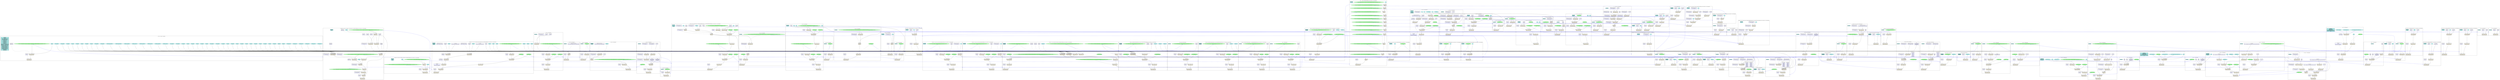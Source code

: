 digraph mindspore {
compound=true
subgraph cluster_0x159960d5420{
id=cluster_0x159960d5420
label="construct_wrapper.1[managed]"
fontname="Courier New"
node0x159960d3190_0[fontname="Courier New",shape=plaintext,label=<<table port='core'>
<tr><td port='0'>0</td><td port='1'>1</td></tr>
<tr><td colspan='2' bgcolor='cornsilk'>CNode([CNode]23)</td></tr>
</table>>,]
node0x159960d1510_0[fontname="Courier New",shape=plaintext,label=<<table port='core'>
<tr><td port='0'>0</td><td port='1'>1</td><td port='2'>2</td></tr>
<tr><td colspan='3' bgcolor='cornsilk'>CNode([CNode]20)</td></tr>
</table>>,]
node0x15995a84850_0[fontname="Courier New",shape=plaintext,label=<<table port='core' cellborder='0' cellspacing='2' bgcolor='lavender'><tr><td bgcolor='white'>Primitive</td></tr><tr><td>Return</td></tr><tr><td align='left'></td></tr></table>>,]
node0x15995a83890_1[fontname="Courier New",shape=plaintext,label=<<table port='core' cellborder='0' cellspacing='2' bgcolor='lavender'><tr><td bgcolor='white'>UnpackCall</td></tr><tr><td>unpack_call</td></tr></table>>,]
node0x15995a83410_2[fontname="Courier New",shape=oval,label="construct.22[mindspore.nn.wrap.cell_wrapper.TrainOneStepCell_ID1484101703536get_parse_method_of_class]",style=filled,fillcolor=palegreen,URL="#cluster_0x159960a6768",]
node0x159876bed00_3[fontname="Courier New",shape=octagon,label="inputs",style=filled,fillcolor=paleturquoise,]
node0x159960e1bf0_45[fontname="Courier New",shape=octagon,label="conv1.weight",style=filled,fillcolor=paleturquoise,]
node0x159960e2750_72[fontname="Courier New",shape=octagon,label="conv2.weight",style=filled,fillcolor=paleturquoise,]
node0x159960e25b0_94[fontname="Courier New",shape=octagon,label="fc1.bias",style=filled,fillcolor=paleturquoise,]
node0x159960e20d0_95[fontname="Courier New",shape=octagon,label="fc1.weight",style=filled,fillcolor=paleturquoise,]
node0x159960e2270_189[fontname="Courier New",shape=octagon,label="fc2.bias",style=filled,fillcolor=paleturquoise,]
node0x159960e3110_190[fontname="Courier New",shape=octagon,label="fc2.weight",style=filled,fillcolor=paleturquoise,]
node0x159960e2410_194[fontname="Courier New",shape=octagon,label="fc3.bias",style=filled,fillcolor=paleturquoise,]
node0x159960e3450_195[fontname="Courier New",shape=octagon,label="fc3.weight",style=filled,fillcolor=paleturquoise,]
node0x159960e1bf0_316[fontname="Courier New",shape=octagon,label="conv1.weight",style=filled,fillcolor=paleturquoise,]
node0x159960e2750_317[fontname="Courier New",shape=octagon,label="conv2.weight",style=filled,fillcolor=paleturquoise,]
node0x159960e20d0_318[fontname="Courier New",shape=octagon,label="fc1.weight",style=filled,fillcolor=paleturquoise,]
node0x159960e25b0_319[fontname="Courier New",shape=octagon,label="fc1.bias",style=filled,fillcolor=paleturquoise,]
node0x159960e3110_320[fontname="Courier New",shape=octagon,label="fc2.weight",style=filled,fillcolor=paleturquoise,]
node0x159960e2270_321[fontname="Courier New",shape=octagon,label="fc2.bias",style=filled,fillcolor=paleturquoise,]
node0x159960e3450_322[fontname="Courier New",shape=octagon,label="fc3.weight",style=filled,fillcolor=paleturquoise,]
node0x159960e2410_323[fontname="Courier New",shape=octagon,label="fc3.bias",style=filled,fillcolor=paleturquoise,]
node0x15996169810_334[fontname="Courier New",shape=octagon,label="moments.conv1.weight",style=filled,fillcolor=paleturquoise,]
node0x1599616a6b0_335[fontname="Courier New",shape=octagon,label="moments.conv2.weight",style=filled,fillcolor=paleturquoise,]
node0x15996168e50_336[fontname="Courier New",shape=octagon,label="moments.fc1.weight",style=filled,fillcolor=paleturquoise,]
node0x159961699b0_337[fontname="Courier New",shape=octagon,label="moments.fc1.bias",style=filled,fillcolor=paleturquoise,]
node0x1599616a1d0_338[fontname="Courier New",shape=octagon,label="moments.fc2.weight",style=filled,fillcolor=paleturquoise,]
node0x15996168970_339[fontname="Courier New",shape=octagon,label="moments.fc2.bias",style=filled,fillcolor=paleturquoise,]
node0x15996169190_340[fontname="Courier New",shape=octagon,label="moments.fc3.weight",style=filled,fillcolor=paleturquoise,]
node0x15996169670_341[fontname="Courier New",shape=octagon,label="moments.fc3.bias",style=filled,fillcolor=paleturquoise,]
node0x159960e1bf0_343[fontname="Courier New",shape=octagon,label="conv1.weight",style=filled,fillcolor=paleturquoise,]
node0x159960e2750_344[fontname="Courier New",shape=octagon,label="conv2.weight",style=filled,fillcolor=paleturquoise,]
node0x159960e20d0_345[fontname="Courier New",shape=octagon,label="fc1.weight",style=filled,fillcolor=paleturquoise,]
node0x159960e25b0_346[fontname="Courier New",shape=octagon,label="fc1.bias",style=filled,fillcolor=paleturquoise,]
node0x159960e3110_347[fontname="Courier New",shape=octagon,label="fc2.weight",style=filled,fillcolor=paleturquoise,]
node0x159960e2270_348[fontname="Courier New",shape=octagon,label="fc2.bias",style=filled,fillcolor=paleturquoise,]
node0x159960e3450_349[fontname="Courier New",shape=octagon,label="fc3.weight",style=filled,fillcolor=paleturquoise,]
node0x159960e2410_350[fontname="Courier New",shape=octagon,label="fc3.bias",style=filled,fillcolor=paleturquoise,]
node0x159960e1bf0_374[fontname="Courier New",shape=octagon,label="conv1.weight",style=filled,fillcolor=paleturquoise,]
node0x159960e2750_375[fontname="Courier New",shape=octagon,label="conv2.weight",style=filled,fillcolor=paleturquoise,]
node0x159960e20d0_376[fontname="Courier New",shape=octagon,label="fc1.weight",style=filled,fillcolor=paleturquoise,]
node0x159960e25b0_377[fontname="Courier New",shape=octagon,label="fc1.bias",style=filled,fillcolor=paleturquoise,]
node0x159960e3110_378[fontname="Courier New",shape=octagon,label="fc2.weight",style=filled,fillcolor=paleturquoise,]
node0x159960e2270_379[fontname="Courier New",shape=octagon,label="fc2.bias",style=filled,fillcolor=paleturquoise,]
node0x159960e3450_380[fontname="Courier New",shape=octagon,label="fc3.weight",style=filled,fillcolor=paleturquoise,]
node0x159960e2410_381[fontname="Courier New",shape=octagon,label="fc3.bias",style=filled,fillcolor=paleturquoise,]
node0x15996135a30_439[fontname="Courier New",shape=octagon,label="momentum",style=filled,fillcolor=paleturquoise,]
node0x159962f0900_447[fontname="Courier New",shape=octagon,label="learning_rate",style=filled,fillcolor=paleturquoise,]
node0x159962f0900_459[fontname="Courier New",shape=octagon,label="learning_rate",style=filled,fillcolor=paleturquoise,]
node0x159962f0900_501[fontname="Courier New",shape=octagon,label="learning_rate",style=filled,fillcolor=paleturquoise,]
node0x159962f0900_509[fontname="Courier New",shape=octagon,label="learning_rate",style=filled,fillcolor=paleturquoise,]
node0x159962f0900_519[fontname="Courier New",shape=octagon,label="learning_rate",style=filled,fillcolor=paleturquoise,]
node0x159962f0900_559[fontname="Courier New",shape=octagon,label="learning_rate",style=filled,fillcolor=paleturquoise,]
node0x15996135a30_574[fontname="Courier New",shape=octagon,label="momentum",style=filled,fillcolor=paleturquoise,]
parameters_0x159960d5420[shape=plaintext label=<<table bgcolor='paleturquoise' cellspacing='0' cellborder='1' border='0'><tr><td>parameters</td></tr><tr><td>inputs</td></tr><tr><td>conv1.weight[6,1,5,5,]</td></tr><tr><td>conv2.weight[16,6,5,5,]</td></tr><tr><td>fc1.weight[120,400,]</td></tr><tr><td>fc1.bias[120,]</td></tr><tr><td>fc2.weight[84,120,]</td></tr><tr><td>fc2.bias[84,]</td></tr><tr><td>fc3.weight[10,84,]</td></tr><tr><td>fc3.bias[10,]</td></tr><tr><td>moments.conv1.weight[6,1,5,5,]</td></tr>
<tr><td>moments.conv2.weight[16,6,5,5,]</td></tr><tr><td>moments.fc1.weight[120,400,]</td></tr><tr><td>moments.fc1.bias[120,]</td></tr><tr><td>moments.fc2.weight[84,120,]</td></tr><tr><td>moments.fc2.bias[84,]</td></tr><tr><td>moments.fc3.weight[10,84,]</td></tr><tr><td>moments.fc3.bias[10,]</td></tr><tr><td>momentum[]</td></tr><tr><td>learning_rate[]</td></tr></table>>,];}
subgraph cluster_0x159960a6760{
id=cluster_0x159960a6760
label="mindspore.nn.wrap.cell_wrapper.TrainOneStepCell_ID1484101703536get_parse_method_of_class[managed]"
fontname="Courier New"
node0x159960d25b0_0[fontname="Courier New",shape=plaintext,label=<<table port='core'>
<tr><td port='0'>0</td><td port='1'>1</td></tr>
<tr><td colspan='2' bgcolor='cornsilk'>CNode([CNode]24)</td></tr>
</table>>,]
node0x159960d12b0_0[fontname="Courier New",shape=plaintext,label=<<table port='core'>
<tr><td port='0'>0</td><td port='1'>1</td><td port='2'>2</td></tr>
<tr><td colspan='3' bgcolor='cornsilk'>CNode(loss)</td></tr>
</table>>,]
node0x159960d2810_0[fontname="Courier New",shape=plaintext,label=<<table port='core'>
<tr><td port='0'>0</td><td port='1'>1</td></tr>
<tr><td colspan='2' bgcolor='cornsilk'>CNode([CNode]19)</td></tr>
</table>>,]
node0x159960c93a0_0[fontname="Courier New",shape=plaintext,label=<<table port='core'>
<tr><td port='0'>0</td><td port='1'>1</td></tr>
<tr><td colspan='2' bgcolor='cornsilk'>CNode(grads)</td></tr>
</table>>,]
node0x159960ca440_0[fontname="Courier New",shape=plaintext,label=<<table port='core'>
<tr><td port='0'>0</td><td port='1'>1</td><td port='2'>2</td><td port='3'>3</td></tr>
<tr><td colspan='4' bgcolor='cornsilk'>CNode(grads)</td></tr>
</table>>,]
node0x159960c9ac0_0[fontname="Courier New",shape=plaintext,label=<<table port='core'>
<tr><td port='0'>0</td><td port='1'>1</td></tr>
<tr><td colspan='2' bgcolor='cornsilk'>CNode([CNode]17)</td></tr>
</table>>,]
node0x15995a0fb80_0[fontname="Courier New",shape=plaintext,label=<<table port='core'>
<tr><td port='0'>0</td><td port='1'>1</td><td port='2'>2</td><td port='3'>3</td></tr>
<tr><td colspan='4' bgcolor='cornsilk'>CNode(sens)</td></tr>
</table>>,]
node0x15995a0f200_0[fontname="Courier New",shape=plaintext,label=<<table port='core'>
<tr><td port='0'>0</td><td port='1'>1</td><td port='2'>2</td></tr>
<tr><td colspan='3' bgcolor='cornsilk'>CNode([CNode]15)</td></tr>
</table>>,]
node0x1598d833cc0_0[fontname="Courier New",shape=plaintext,label=<<table port='core'>
<tr><td port='0'>0</td><td port='1'>1</td><td port='2'>2</td></tr>
<tr><td colspan='3' bgcolor='cornsilk'>CNode(loss)</td></tr>
</table>>,]
node0x159960a2aa0_0[fontname="Courier New",shape=plaintext,label=<<table port='core'>
<tr><td port='0'>0</td><td port='1'>1</td><td port='2'>2</td></tr>
<tr><td colspan='3' bgcolor='cornsilk'>CNode([CNode]14)</td></tr>
</table>>,]
node0x159960c9f80_0[fontname="Courier New",shape=plaintext,label=<<table port='core'>
<tr><td port='0'>0</td><td port='1'>1</td><td port='2'>2</td></tr>
<tr><td colspan='3' bgcolor='cornsilk'>CNode([CNode]11)</td></tr>
</table>>,]
node0x15996100180_0[fontname="Courier New",shape=plaintext,label=<<table port='core'>
<tr><td port='0'>0</td><td port='1'>1</td><td port='2'>2</td><td port='3'>3</td><td port='4'>4</td><td port='5'>5</td><td port='6'>6</td><td port='7'>7</td><td port='8'>8</td></tr>
<tr><td colspan='9' bgcolor='cornsilk'>CNode([CNode]394)</td></tr>
</table>>,]
node0x15995a82e70_4[fontname="Courier New",shape=plaintext,label=<<table port='core' cellborder='0' cellspacing='2' bgcolor='lavender'><tr><td bgcolor='white'>Primitive</td></tr><tr><td>Return</td></tr><tr><td align='left'></td></tr></table>>,]
node0x1598dfe3ad0_5[fontname="Courier New",shape=plaintext,label=<<table port='core' cellborder='0' cellspacing='2' bgcolor='lavender'><tr><td bgcolor='white'>DoSignaturePrimitive</td></tr><tr><td>S-Prim-Depend</td></tr><tr><td align='left'></td></tr></table>>,]
node0x1598dfe5db0_6[fontname="Courier New",shape=oval,label="construct.385[mindspore.nn.optim.momentum.Momentum_ID1484101617520get_parse_method_of_class]",style=filled,fillcolor=palegreen,URL="#cluster_0x159960d7e08",]
node0x1598dfe9290_7[fontname="Courier New",shape=plaintext,label=<<table port='core' cellborder='0' cellspacing='2' bgcolor='lavender'><tr><td bgcolor='white'>DoSignaturePrimitive</td></tr><tr><td>S-Prim-identity</td></tr><tr><td align='left'></td></tr></table>>,]
node0x15995a83530_8[fontname="Courier New",shape=plaintext,label=<<table port='core' cellborder='0' cellspacing='2' bgcolor='lavender'><tr><td bgcolor='white'>UnpackCall</td></tr><tr><td>unpack_call</td></tr></table>>,]
node0x159876be680_9[fontname="Courier New",shape=octagon,label="inputs",style=filled,fillcolor=paleturquoise,]
node0x159954c67e0_10[fontname="Courier New",shape=plaintext,label=<<table port='core' cellborder='0' cellspacing='2' bgcolor='lavender'><tr><td bgcolor='white'>DoSignaturePrimitive</td></tr><tr><td>S-Prim-MakeTuple</td></tr><tr><td align='left'></td></tr></table>>,]
node0x1598dfe28d0_11[fontname="Courier New",shape=plaintext,label=<<table port='core' cellborder='0' cellspacing='2' bgcolor='lavender'><tr><td bgcolor='white'>DoSignaturePrimitive</td></tr><tr><td>S-Prim-Fill</td></tr><tr><td align='left'></td></tr></table>>,]
node0x1598e4801a0_12[fontname="Courier New",shape=plaintext,label=<<table port='core' cellborder='0' cellspacing='2' bgcolor='lavender'><tr><td bgcolor='white'>FP32Imm</td></tr><tr><td>1.000000</td></tr></table>>,]
node0x15995a82b10_13[fontname="Courier New",shape=plaintext,label=<<table port='core' cellborder='0' cellspacing='2' bgcolor='lavender'><tr><td bgcolor='white'>Primitive</td></tr><tr><td>getattr</td></tr><tr><td align='left'></td></tr></table>>,]
node0x15995a83f50_14[fontname="Courier New",shape=plaintext,label=<<table port='core' cellborder='0' cellspacing='2' bgcolor='lavender'><tr><td bgcolor='white'>StringImm</td></tr><tr><td>shape</td></tr></table>>,]
node0x15995a81370_15[fontname="Courier New",shape=plaintext,label=<<table port='core' cellborder='0' cellspacing='2' bgcolor='lavender'><tr><td bgcolor='white'>UnpackCall</td></tr><tr><td>unpack_call</td></tr></table>>,]
node0x15995a83e30_16[fontname="Courier New",shape=oval,label="construct.275[mindspore.nn.wrap.cell_wrapper.WithLossCell_ID1484101703216get_parse_method_of_class]",style=filled,fillcolor=palegreen,URL="#cluster_0x159960d7998",]
node0x159876be680_17[fontname="Courier New",shape=octagon,label="inputs",style=filled,fillcolor=paleturquoise,]
node0x15995a816d0_311[fontname="Courier New",shape=plaintext,label=<<table port='core' cellborder='0' cellspacing='2' bgcolor='lavender'><tr><td bgcolor='white'>Primitive</td></tr><tr><td>getattr</td></tr><tr><td align='left'></td></tr></table>>,]
node0x15995a81130_312[fontname="Courier New",shape=plaintext,label=<<table port='core' cellborder='0' cellspacing='2' bgcolor='lavender'><tr><td bgcolor='white'>StringImm</td></tr><tr><td>dtype</td></tr></table>>,]
node0x159954c5a60_313[fontname="Courier New",shape=plaintext,label=<<table port='core' cellborder='0' cellspacing='2' bgcolor='lavender'><tr><td bgcolor='white'>DoSignaturePrimitive</td></tr><tr><td>S-Prim-grad</td></tr><tr><td align='left'></td></tr></table>>,]
node0x159954c5ee0_314[fontname="Courier New",shape=oval,label="construct.275[mindspore.nn.wrap.cell_wrapper.WithLossCell_ID1484101703216get_parse_method_of_class]",style=filled,fillcolor=palegreen,URL="#cluster_0x159960d7998",]
node0x159954c4740_315[fontname="Courier New",shape=plaintext,label=<<table port='core' cellborder='0' cellspacing='2' bgcolor='lavender'><tr><td bgcolor='white'>Primitive</td></tr><tr><td>MakeTuple</td></tr><tr><td align='left'></td></tr></table>>,]
parameters_0x159960a6760[shape=plaintext label=<<table bgcolor='paleturquoise' cellspacing='0' cellborder='1' border='0'><tr><td>parameters</td></tr><tr><td>inputs</td></tr></table>>,];}
subgraph cluster_0x159960d7990{
id=cluster_0x159960d7990
label="mindspore.nn.wrap.cell_wrapper.WithLossCell_ID1484101703216get_parse_method_of_class[managed]"
fontname="Courier New"
node0x159960d0b90_0[fontname="Courier New",shape=plaintext,label=<<table port='core'>
<tr><td port='0'>0</td><td port='1'>1</td></tr>
<tr><td colspan='2' bgcolor='cornsilk'>CNode([CNode]395)</td></tr>
</table>>,]
node0x159960d2a70_0[fontname="Courier New",shape=plaintext,label=<<table port='core'>
<tr><td port='0'>0</td><td port='1'>1</td><td port='2'>2</td></tr>
<tr><td colspan='3' bgcolor='cornsilk'>CNode([CNode]274)</td></tr>
</table>>,]
node0x159960d1e90_0[fontname="Courier New",shape=plaintext,label=<<table port='core'>
<tr><td port='0'>0</td><td port='1'>1</td></tr>
<tr><td colspan='2' bgcolor='cornsilk'>CNode(out)</td></tr>
</table>>,]
node0x15995a85b70_18[fontname="Courier New",shape=plaintext,label=<<table port='core' cellborder='0' cellspacing='2' bgcolor='lavender'><tr><td bgcolor='white'>Primitive</td></tr><tr><td>Return</td></tr><tr><td align='left'></td></tr></table>>,]
node0x1598e47fc00_19[fontname="Courier New",shape=oval,label="construct.45[mindspore.nn.loss.loss.SoftmaxCrossEntropyWithLogits_ID1484101616080get_parse_method_of_class]",style=filled,fillcolor=palegreen,URL="#cluster_0x159960fdcd8",]
node0x159876bf520_20[fontname="Courier New",shape=octagon,label="label",style=filled,fillcolor=paleturquoise,]
node0x159954c1fe0_21[fontname="Courier New",shape=oval,label="construct.273[__main__.LeNet5_ID1484101263248get_parse_method_of_class]",style=filled,fillcolor=palegreen,URL="#cluster_0x1599613f5f8",]
node0x159876bf1e0_22[fontname="Courier New",shape=octagon,label="data",style=filled,fillcolor=paleturquoise,]
parameters_0x159960d7990[shape=plaintext label=<<table bgcolor='paleturquoise' cellspacing='0' cellborder='1' border='0'><tr><td>parameters</td></tr><tr><td>data</td></tr><tr><td>label</td></tr></table>>,];}
subgraph cluster_0x1599613f5f0{
id=cluster_0x1599613f5f0
label="__main__.LeNet5_ID1484101263248get_parse_method_of_class[managed]"
fontname="Courier New"
node0x159960ff0e0_0[fontname="Courier New",shape=plaintext,label=<<table port='core'>
<tr><td port='0'>0</td><td port='1'>1</td></tr>
<tr><td colspan='2' bgcolor='cornsilk'>CNode([CNode]397)</td></tr>
</table>>,]
node0x159960ff340_0[fontname="Courier New",shape=plaintext,label=<<table port='core'>
<tr><td port='0'>0</td><td port='1'>1</td></tr>
<tr><td colspan='2' bgcolor='cornsilk'>CNode(x)</td></tr>
</table>>,]
node0x15996100d60_0[fontname="Courier New",shape=plaintext,label=<<table port='core'>
<tr><td port='0'>0</td><td port='1'>1</td></tr>
<tr><td colspan='2' bgcolor='cornsilk'>CNode(x)</td></tr>
</table>>,]
node0x159961003e0_0[fontname="Courier New",shape=plaintext,label=<<table port='core'>
<tr><td port='0'>0</td><td port='1'>1</td></tr>
<tr><td colspan='2' bgcolor='cornsilk'>CNode(x)</td></tr>
</table>>,]
node0x1599611a6c0_0[fontname="Courier New",shape=plaintext,label=<<table port='core'>
<tr><td port='0'>0</td><td port='1'>1</td></tr>
<tr><td colspan='2' bgcolor='cornsilk'>CNode(x)</td></tr>
</table>>,]
node0x1599611b040_0[fontname="Courier New",shape=plaintext,label=<<table port='core'>
<tr><td port='0'>0</td><td port='1'>1</td></tr>
<tr><td colspan='2' bgcolor='cornsilk'>CNode(x)</td></tr>
</table>>,]
node0x1599611ade0_0[fontname="Courier New",shape=plaintext,label=<<table port='core'>
<tr><td port='0'>0</td><td port='1'>1</td></tr>
<tr><td colspan='2' bgcolor='cornsilk'>CNode(x)</td></tr>
</table>>,]
node0x15996103f60_0[fontname="Courier New",shape=plaintext,label=<<table port='core'>
<tr><td port='0'>0</td><td port='1'>1</td></tr>
<tr><td colspan='2' bgcolor='cornsilk'>CNode(x)</td></tr>
</table>>,]
node0x159961035e0_0[fontname="Courier New",shape=plaintext,label=<<table port='core'>
<tr><td port='0'>0</td><td port='1'>1</td></tr>
<tr><td colspan='2' bgcolor='cornsilk'>CNode(x)</td></tr>
</table>>,]
node0x15996116b70_0[fontname="Courier New",shape=plaintext,label=<<table port='core'>
<tr><td port='0'>0</td><td port='1'>1</td></tr>
<tr><td colspan='2' bgcolor='cornsilk'>CNode(x)</td></tr>
</table>>,]
node0x159961187f0_0[fontname="Courier New",shape=plaintext,label=<<table port='core'>
<tr><td port='0'>0</td><td port='1'>1</td></tr>
<tr><td colspan='2' bgcolor='cornsilk'>CNode(x)</td></tr>
</table>>,]
node0x15996117e70_0[fontname="Courier New",shape=plaintext,label=<<table port='core'>
<tr><td port='0'>0</td><td port='1'>1</td></tr>
<tr><td colspan='2' bgcolor='cornsilk'>CNode(x)</td></tr>
</table>>,]
node0x159961161f0_0[fontname="Courier New",shape=plaintext,label=<<table port='core'>
<tr><td port='0'>0</td><td port='1'>1</td></tr>
<tr><td colspan='2' bgcolor='cornsilk'>CNode(x)</td></tr>
</table>>,]
node0x159954bf640_23[fontname="Courier New",shape=plaintext,label=<<table port='core' cellborder='0' cellspacing='2' bgcolor='lavender'><tr><td bgcolor='white'>Primitive</td></tr><tr><td>Return</td></tr><tr><td align='left'></td></tr></table>>,]
node0x15994c580b0_24[fontname="Courier New",shape=oval,label="construct.107[mindspore.nn.layer.basic.Dense_ID1484101568768get_parse_method_of_class]",style=filled,fillcolor=palegreen,URL="#cluster_0x15996102d88",]
node0x15994c20d90_25[fontname="Courier New",shape=oval,label="construct.270[mindspore.nn.layer.activation.ReLU_ID1484101569648get_parse_method_of_class]",style=filled,fillcolor=palegreen,URL="#cluster_0x15987398ba8",]
node0x1598cbda260_26[fontname="Courier New",shape=oval,label="construct.157[mindspore.nn.layer.basic.Dense_ID1484101567888get_parse_method_of_class]",style=filled,fillcolor=palegreen,URL="#cluster_0x15987398718",]
node0x159945a4ac0_27[fontname="Courier New",shape=oval,label="construct.270[mindspore.nn.layer.activation.ReLU_ID1484101569648get_parse_method_of_class]",style=filled,fillcolor=palegreen,URL="#cluster_0x15987398ba8",]
node0x15996294cb0_28[fontname="Courier New",shape=oval,label="construct.206[mindspore.nn.layer.basic.Dense_ID1484101508688get_parse_method_of_class]",style=filled,fillcolor=palegreen,URL="#cluster_0x159873a0ff8",]
node0x159962a5cf0_29[fontname="Courier New",shape=oval,label="construct.272[mindspore.nn.layer.basic.Flatten_ID1484101615760get_parse_method_of_class]",style=filled,fillcolor=palegreen,URL="#cluster_0x15996271788",]
node0x159962a2b70_30[fontname="Courier New",shape=oval,label="construct.271[mindspore.nn.layer.pooling.MaxPool2d_ID1484101570288get_parse_method_of_class]",style=filled,fillcolor=palegreen,URL="#cluster_0x15996269c58",]
node0x159962a99b0_31[fontname="Courier New",shape=oval,label="construct.270[mindspore.nn.layer.activation.ReLU_ID1484101569648get_parse_method_of_class]",style=filled,fillcolor=palegreen,URL="#cluster_0x15987398ba8",]
node0x159962a9530_32[fontname="Courier New",shape=oval,label="construct.253[mindspore.nn.layer.conv.Conv2d_ID1484101507968get_parse_method_of_class]",style=filled,fillcolor=palegreen,URL="#cluster_0x15996271c18",]
node0x159962a4af0_33[fontname="Courier New",shape=oval,label="construct.271[mindspore.nn.layer.pooling.MaxPool2d_ID1484101570288get_parse_method_of_class]",style=filled,fillcolor=palegreen,URL="#cluster_0x15996269c58",]
node0x159962a7a30_34[fontname="Courier New",shape=oval,label="construct.270[mindspore.nn.layer.activation.ReLU_ID1484101569648get_parse_method_of_class]",style=filled,fillcolor=palegreen,URL="#cluster_0x15987398ba8",]
node0x159962abff0_35[fontname="Courier New",shape=oval,label="construct.262[mindspore.nn.layer.conv.Conv2d_ID1484101132176get_parse_method_of_class]",style=filled,fillcolor=palegreen,URL="#cluster_0x15996272e58",]
node0x159960e32b0_36[fontname="Courier New",shape=octagon,label="x",style=filled,fillcolor=paleturquoise,]
parameters_0x1599613f5f0[shape=plaintext label=<<table bgcolor='paleturquoise' cellspacing='0' cellborder='1' border='0'><tr><td>parameters</td></tr><tr><td>x</td></tr></table>>,];}
subgraph cluster_0x15996272e50{
id=cluster_0x15996272e50
label="mindspore.nn.layer.conv.Conv2d_ID1484101132176get_parse_method_of_class[managed]"
fontname="Courier New"
node0x15996320f50_0[fontname="Courier New",shape=plaintext,label=<<table port='core'>
<tr><td port='0'>0</td><td port='1'>1</td></tr>
<tr><td colspan='2' bgcolor='cornsilk'>CNode([CNode]402)</td></tr>
</table>>,]
node0x1599631e230_0[fontname="Courier New",shape=plaintext,label=<<table port='core'>
<tr><td port='0'>0</td></tr>
<tr><td colspan='1' bgcolor='cornsilk'>CNode([CNode]269)</td></tr>
</table>>,]
node0x1599631d8b0_0[fontname="Courier New",shape=plaintext,label=<<table port='core'>
<tr><td port='0'>0</td><td port='1'>1</td><td port='2'>2</td><td port='3'>3</td></tr>
<tr><td colspan='4' bgcolor='cornsilk'>CNode([CNode]266)</td></tr>
</table>>,]
node0x15996313730_0[fontname="Courier New",shape=plaintext,label=<<table port='core'>
<tr><td port='0'>0</td><td port='1'>1</td><td port='2'>2</td></tr>
<tr><td colspan='3' bgcolor='cornsilk'>CNode(output)</td></tr>
</table>>,]
node0x15996320a90_0[fontname="Courier New",shape=plaintext,label=<<table port='core'>
<tr><td port='0'>0</td><td port='1'>1</td></tr>
<tr><td colspan='2' bgcolor='cornsilk'>CNode([CNode]261)</td></tr>
</table>>,]
node0x159962aadf0_37[fontname="Courier New",shape=plaintext,label=<<table port='core' cellborder='0' cellspacing='2' bgcolor='lavender'><tr><td bgcolor='white'>Primitive</td></tr><tr><td>Return</td></tr><tr><td align='left'></td></tr></table>>,]
node0x159962abdb0_38[fontname="Courier New",shape=plaintext,label=<<table port='core' cellborder='0' cellspacing='2' bgcolor='lavender'><tr><td bgcolor='white'>Primitive</td></tr><tr><td>Switch</td></tr><tr><td align='left'></td></tr></table>>,]
node0x159962ac110_39[fontname="Courier New",shape=oval,label="✓construct.267",style=filled,fillcolor=palegreen,URL="#cluster_0x159962732e8",]
node0x159962aacd0_40[fontname="Courier New",shape=oval,label="✗construct.268",style=filled,fillcolor=palegreen,URL="#cluster_0x15996273778",]
node0x159962aeab0_43[fontname="Courier New",shape=plaintext,label=<<table port='core' cellborder='0' cellspacing='2' bgcolor='lavender'><tr><td bgcolor='white'>DoSignaturePrimitive</td></tr><tr><td>S-Prim-Conv2D</td></tr><tr><td align='left'></td></tr></table>>,]
node0x159962efda0_44[fontname="Courier New",shape=octagon,label="x",style=filled,fillcolor=paleturquoise,]
node0x159962aba50_52[fontname="Courier New",shape=oval,label="bool_.42[functionbool__ID1484154792112get_parse_method_of_class]",style=filled,fillcolor=palegreen,URL="#cluster_0x1599612c318",]
node0x159962add30_53[fontname="Courier New",shape=plaintext,label=<<table port='core' cellborder='0' cellspacing='2' bgcolor='lavender'><tr><td bgcolor='white'>BoolImm</td></tr><tr><td>false</td></tr></table>>,]
parameters_0x15996272e50[shape=plaintext label=<<table bgcolor='paleturquoise' cellspacing='0' cellborder='1' border='0'><tr><td>parameters</td></tr><tr><td>x</td></tr></table>>,];}
subgraph cluster_0x15996273770{
id=cluster_0x15996273770
label="✗construct.268[managed]"
fontname="Courier New"
node0x1599631c810_0[fontname="Courier New",shape=plaintext,label=<<table port='core'>
<tr><td port='0'>0</td><td port='1'>1</td></tr>
<tr><td colspan='2' bgcolor='cornsilk'>CNode([CNode]418)</td></tr>
</table>>,]
node0x1599631cf30_0[fontname="Courier New",shape=plaintext,label=<<table port='core'>
<tr><td port='0'>0</td><td port='1'>1</td></tr>
<tr><td colspan='2' bgcolor='cornsilk'>CNode([CNode]265)</td></tr>
</table>>,]
node0x159962adc10_41[fontname="Courier New",shape=plaintext,label=<<table port='core' cellborder='0' cellspacing='2' bgcolor='lavender'><tr><td bgcolor='white'>Primitive</td></tr><tr><td>Return</td></tr><tr><td align='left'></td></tr></table>>,]
node0x159962ac8f0_42[fontname="Courier New",shape=oval,label="↓construct.264",style=filled,fillcolor=palegreen,URL="#cluster_0x1599626bc48",]
parameters_0x15996273770[shape=plaintext label=<<table bgcolor='paleturquoise' cellspacing='0' cellborder='1' border='0'><tr><td>parameters</td></tr></table>>,];}
subgraph cluster_0x1599626bc40{
id=cluster_0x1599626bc40
label="↓construct.264[managed]"
fontname="Courier New"
node0x1599631e490_0[fontname="Courier New",shape=plaintext,label=<<table port='core'>
<tr><td port='0'>0</td><td port='1'>1</td></tr>
<tr><td colspan='2' bgcolor='cornsilk'>CNode([CNode]439)</td></tr>
</table>>,]
node0x159962ae990_46[fontname="Courier New",shape=plaintext,label=<<table port='core' cellborder='0' cellspacing='2' bgcolor='lavender'><tr><td bgcolor='white'>Primitive</td></tr><tr><td>Return</td></tr><tr><td align='left'></td></tr></table>>,]
node0x159962f05c0_47[fontname="Courier New",shape=octagon,label="Φoutput",style=filled,fillcolor=paleturquoise,]
parameters_0x1599626bc40[shape=plaintext label=<<table bgcolor='paleturquoise' cellspacing='0' cellborder='1' border='0'><tr><td>parameters</td></tr><tr><td>Φoutput</td></tr></table>>,];}
subgraph cluster_0x159962732e0{
id=cluster_0x159962732e0
label="✓construct.267[managed]"
fontname="Courier New"
node0x15996320830_0[fontname="Courier New",shape=plaintext,label=<<table port='core'>
<tr><td port='0'>0</td><td port='1'>1</td></tr>
<tr><td colspan='2' bgcolor='cornsilk'>CNode([CNode]417)</td></tr>
</table>>,]
node0x15996320370_0[fontname="Courier New",shape=plaintext,label=<<table port='core'>
<tr><td port='0'>0</td><td port='1'>1</td></tr>
<tr><td colspan='2' bgcolor='cornsilk'>CNode([CNode]263)</td></tr>
</table>>,]
node0x15996320110_0[fontname="Courier New",shape=plaintext,label=<<table port='core'>
<tr><td port='0'>0</td><td port='1'>1</td><td port='2'>2</td></tr>
<tr><td colspan='3' bgcolor='cornsilk'>CNode(output)</td></tr>
</table>>,]
node0x159962af050_48[fontname="Courier New",shape=plaintext,label=<<table port='core' cellborder='0' cellspacing='2' bgcolor='lavender'><tr><td bgcolor='white'>Primitive</td></tr><tr><td>Return</td></tr><tr><td align='left'></td></tr></table>>,]
node0x159962aee10_49[fontname="Courier New",shape=oval,label="↓construct.264",style=filled,fillcolor=palegreen,URL="#cluster_0x1599626bc48",]
node0x159962ac230_50[fontname="Courier New",shape=plaintext,label=<<table port='core' cellborder='0' cellspacing='2' bgcolor='lavender'><tr><td bgcolor='white'>DoSignaturePrimitive</td></tr><tr><td>S-Prim-BiasAdd</td></tr><tr><td align='left'></td></tr></table>>,]
node0x159962adf70_51[fontname="Courier New",shape=plaintext,label=<<table port='core' cellborder='0' cellspacing='2' bgcolor='lavender'><tr><td bgcolor='white'>None</td></tr><tr><td>None</td></tr></table>>,]
parameters_0x159962732e0[shape=plaintext label=<<table bgcolor='paleturquoise' cellspacing='0' cellborder='1' border='0'><tr><td>parameters</td></tr></table>>,];}
subgraph cluster_0x1599612c310{
id=cluster_0x1599612c310
label="functionbool__ID1484154792112get_parse_method_of_class[managed]"
fontname="Courier New"
node0x159961016e0_0[fontname="Courier New",shape=plaintext,label=<<table port='core'>
<tr><td port='0'>0</td><td port='1'>1</td></tr>
<tr><td colspan='2' bgcolor='cornsilk'>CNode([CNode]399)</td></tr>
</table>>,]
node0x15996101480_0[fontname="Courier New",shape=plaintext,label=<<table port='core'>
<tr><td port='0'>0</td></tr>
<tr><td colspan='1' bgcolor='cornsilk'>CNode([CNode]40)</td></tr>
</table>>,]
node0x15996100fc0_0[fontname="Courier New",shape=plaintext,label=<<table port='core'>
<tr><td port='0'>0</td><td port='1'>1</td><td port='2'>2</td></tr>
<tr><td colspan='3' bgcolor='cornsilk'>CNode([CNode]39)</td></tr>
</table>>,]
node0x159954c4080_54[fontname="Courier New",shape=plaintext,label=<<table port='core' cellborder='0' cellspacing='2' bgcolor='lavender'><tr><td bgcolor='white'>Primitive</td></tr><tr><td>Return</td></tr><tr><td align='left'></td></tr></table>>,]
node0x159954c6480_55[fontname="Courier New",shape=plaintext,label=<<table port='core' cellborder='0' cellspacing='2' bgcolor='lavender'><tr><td bgcolor='white'>Primitive</td></tr><tr><td>getattr</td></tr><tr><td align='left'></td></tr></table>>,]
node0x159960e2a90_56[fontname="Courier New",shape=octagon,label="x",style=filled,fillcolor=paleturquoise,]
node0x159954c3780_57[fontname="Courier New",shape=plaintext,label=<<table port='core' cellborder='0' cellspacing='2' bgcolor='lavender'><tr><td bgcolor='white'>StringImm</td></tr><tr><td>__bool__</td></tr></table>>,]
parameters_0x1599612c310[shape=plaintext label=<<table bgcolor='paleturquoise' cellspacing='0' cellborder='1' border='0'><tr><td>parameters</td></tr><tr><td>x</td></tr></table>>,];}
subgraph cluster_0x15987398ba0{
id=cluster_0x15987398ba0
label="mindspore.nn.layer.activation.ReLU_ID1484101569648get_parse_method_of_class[managed]"
fontname="Courier New"
node0x1599616ba20_0[fontname="Courier New",shape=plaintext,label=<<table port='core'>
<tr><td port='0'>0</td><td port='1'>1</td></tr>
<tr><td colspan='2' bgcolor='cornsilk'>CNode([CNode]403)</td></tr>
</table>>,]
node0x1599616abe0_0[fontname="Courier New",shape=plaintext,label=<<table port='core'>
<tr><td port='0'>0</td><td port='1'>1</td></tr>
<tr><td colspan='2' bgcolor='cornsilk'>CNode([CNode]148)</td></tr>
</table>>,]
node0x15994c24c90_58[fontname="Courier New",shape=plaintext,label=<<table port='core' cellborder='0' cellspacing='2' bgcolor='lavender'><tr><td bgcolor='white'>Primitive</td></tr><tr><td>Return</td></tr><tr><td align='left'></td></tr></table>>,]
node0x159945a6ec0_59[fontname="Courier New",shape=plaintext,label=<<table port='core' cellborder='0' cellspacing='2' bgcolor='lavender'><tr><td bgcolor='white'>DoSignaturePrimitive</td></tr><tr><td>S-Prim-ReLU</td></tr><tr><td align='left'></td></tr></table>>,]
node0x159961694d0_60[fontname="Courier New",shape=octagon,label="x",style=filled,fillcolor=paleturquoise,]
parameters_0x15987398ba0[shape=plaintext label=<<table bgcolor='paleturquoise' cellspacing='0' cellborder='1' border='0'><tr><td>parameters</td></tr><tr><td>x</td></tr></table>>,];}
subgraph cluster_0x15996269c50{
id=cluster_0x15996269c50
label="mindspore.nn.layer.pooling.MaxPool2d_ID1484101570288get_parse_method_of_class[managed]"
fontname="Courier New"
node0x159963193d0_0[fontname="Courier New",shape=plaintext,label=<<table port='core'>
<tr><td port='0'>0</td><td port='1'>1</td></tr>
<tr><td colspan='2' bgcolor='cornsilk'>CNode([CNode]404)</td></tr>
</table>>,]
node0x15996315ad0_0[fontname="Courier New",shape=plaintext,label=<<table port='core'>
<tr><td port='0'>0</td><td port='1'>1</td></tr>
<tr><td colspan='2' bgcolor='cornsilk'>CNode(out)</td></tr>
</table>>,]
node0x159962aa970_61[fontname="Courier New",shape=plaintext,label=<<table port='core' cellborder='0' cellspacing='2' bgcolor='lavender'><tr><td bgcolor='white'>Primitive</td></tr><tr><td>Return</td></tr><tr><td align='left'></td></tr></table>>,]
node0x159962a3590_62[fontname="Courier New",shape=plaintext,label=<<table port='core' cellborder='0' cellspacing='2' bgcolor='lavender'><tr><td bgcolor='white'>DoSignaturePrimitive</td></tr><tr><td>S-Prim-MaxPool</td></tr><tr><td align='left'></td></tr></table>>,]
node0x159962f0f80_63[fontname="Courier New",shape=octagon,label="x",style=filled,fillcolor=paleturquoise,]
parameters_0x15996269c50[shape=plaintext label=<<table bgcolor='paleturquoise' cellspacing='0' cellborder='1' border='0'><tr><td>parameters</td></tr><tr><td>x</td></tr></table>>,];}
subgraph cluster_0x15996271c10{
id=cluster_0x15996271c10
label="mindspore.nn.layer.conv.Conv2d_ID1484101507968get_parse_method_of_class[managed]"
fontname="Courier New"
node0x15996319d50_0[fontname="Courier New",shape=plaintext,label=<<table port='core'>
<tr><td port='0'>0</td><td port='1'>1</td></tr>
<tr><td colspan='2' bgcolor='cornsilk'>CNode([CNode]405)</td></tr>
</table>>,]
node0x1599631ab90_0[fontname="Courier New",shape=plaintext,label=<<table port='core'>
<tr><td port='0'>0</td></tr>
<tr><td colspan='1' bgcolor='cornsilk'>CNode([CNode]260)</td></tr>
</table>>,]
node0x1599631b050_0[fontname="Courier New",shape=plaintext,label=<<table port='core'>
<tr><td port='0'>0</td><td port='1'>1</td><td port='2'>2</td><td port='3'>3</td></tr>
<tr><td colspan='4' bgcolor='cornsilk'>CNode([CNode]257)</td></tr>
</table>>,]
node0x15996313bf0_0[fontname="Courier New",shape=plaintext,label=<<table port='core'>
<tr><td port='0'>0</td><td port='1'>1</td><td port='2'>2</td></tr>
<tr><td colspan='3' bgcolor='cornsilk'>CNode(output)</td></tr>
</table>>,]
node0x15996316dd0_0[fontname="Courier New",shape=plaintext,label=<<table port='core'>
<tr><td port='0'>0</td><td port='1'>1</td></tr>
<tr><td colspan='2' bgcolor='cornsilk'>CNode([CNode]252)</td></tr>
</table>>,]
node0x159962a7250_64[fontname="Courier New",shape=plaintext,label=<<table port='core' cellborder='0' cellspacing='2' bgcolor='lavender'><tr><td bgcolor='white'>Primitive</td></tr><tr><td>Return</td></tr><tr><td align='left'></td></tr></table>>,]
node0x159962a91d0_65[fontname="Courier New",shape=plaintext,label=<<table port='core' cellborder='0' cellspacing='2' bgcolor='lavender'><tr><td bgcolor='white'>Primitive</td></tr><tr><td>Switch</td></tr><tr><td align='left'></td></tr></table>>,]
node0x159962a90b0_66[fontname="Courier New",shape=oval,label="✓construct.258",style=filled,fillcolor=palegreen,URL="#cluster_0x159962720a8",]
node0x159962aa2b0_67[fontname="Courier New",shape=oval,label="✗construct.259",style=filled,fillcolor=palegreen,URL="#cluster_0x1599626a578",]
node0x159962a8c30_70[fontname="Courier New",shape=plaintext,label=<<table port='core' cellborder='0' cellspacing='2' bgcolor='lavender'><tr><td bgcolor='white'>DoSignaturePrimitive</td></tr><tr><td>S-Prim-Conv2D</td></tr><tr><td align='left'></td></tr></table>>,]
node0x159962f0420_71[fontname="Courier New",shape=octagon,label="x",style=filled,fillcolor=paleturquoise,]
node0x15996299150_79[fontname="Courier New",shape=oval,label="bool_.42[functionbool__ID1484154792112get_parse_method_of_class]",style=filled,fillcolor=palegreen,URL="#cluster_0x1599612c318",]
node0x159962aa3d0_80[fontname="Courier New",shape=plaintext,label=<<table port='core' cellborder='0' cellspacing='2' bgcolor='lavender'><tr><td bgcolor='white'>BoolImm</td></tr><tr><td>false</td></tr></table>>,]
parameters_0x15996271c10[shape=plaintext label=<<table bgcolor='paleturquoise' cellspacing='0' cellborder='1' border='0'><tr><td>parameters</td></tr><tr><td>x</td></tr></table>>,];}
subgraph cluster_0x1599626a570{
id=cluster_0x1599626a570
label="✗construct.259[managed]"
fontname="Courier New"
node0x15996311d10_0[fontname="Courier New",shape=plaintext,label=<<table port='core'>
<tr><td port='0'>0</td><td port='1'>1</td></tr>
<tr><td colspan='2' bgcolor='cornsilk'>CNode([CNode]420)</td></tr>
</table>>,]
node0x15996319af0_0[fontname="Courier New",shape=plaintext,label=<<table port='core'>
<tr><td port='0'>0</td><td port='1'>1</td></tr>
<tr><td colspan='2' bgcolor='cornsilk'>CNode([CNode]256)</td></tr>
</table>>,]
node0x159962a7130_68[fontname="Courier New",shape=plaintext,label=<<table port='core' cellborder='0' cellspacing='2' bgcolor='lavender'><tr><td bgcolor='white'>Primitive</td></tr><tr><td>Return</td></tr><tr><td align='left'></td></tr></table>>,]
node0x159962a77f0_69[fontname="Courier New",shape=oval,label="↓construct.255",style=filled,fillcolor=palegreen,URL="#cluster_0x15996272538",]
parameters_0x1599626a570[shape=plaintext label=<<table bgcolor='paleturquoise' cellspacing='0' cellborder='1' border='0'><tr><td>parameters</td></tr></table>>,];}
subgraph cluster_0x15996272530{
id=cluster_0x15996272530
label="↓construct.255[managed]"
fontname="Courier New"
node0x15996319fb0_0[fontname="Courier New",shape=plaintext,label=<<table port='core'>
<tr><td port='0'>0</td><td port='1'>1</td></tr>
<tr><td colspan='2' bgcolor='cornsilk'>CNode([CNode]440)</td></tr>
</table>>,]
node0x159962a9410_73[fontname="Courier New",shape=plaintext,label=<<table port='core' cellborder='0' cellspacing='2' bgcolor='lavender'><tr><td bgcolor='white'>Primitive</td></tr><tr><td>Return</td></tr><tr><td align='left'></td></tr></table>>,]
node0x159962ef720_74[fontname="Courier New",shape=octagon,label="Φoutput",style=filled,fillcolor=paleturquoise,]
parameters_0x15996272530[shape=plaintext label=<<table bgcolor='paleturquoise' cellspacing='0' cellborder='1' border='0'><tr><td>parameters</td></tr><tr><td>Φoutput</td></tr></table>>,];}
subgraph cluster_0x159962720a0{
id=cluster_0x159962720a0
label="✓construct.258[managed]"
fontname="Courier New"
node0x159963174f0_0[fontname="Courier New",shape=plaintext,label=<<table port='core'>
<tr><td port='0'>0</td><td port='1'>1</td></tr>
<tr><td colspan='2' bgcolor='cornsilk'>CNode([CNode]419)</td></tr>
</table>>,]
node0x15996311ab0_0[fontname="Courier New",shape=plaintext,label=<<table port='core'>
<tr><td port='0'>0</td><td port='1'>1</td></tr>
<tr><td colspan='2' bgcolor='cornsilk'>CNode([CNode]254)</td></tr>
</table>>,]
node0x15996319890_0[fontname="Courier New",shape=plaintext,label=<<table port='core'>
<tr><td port='0'>0</td><td port='1'>1</td><td port='2'>2</td></tr>
<tr><td colspan='3' bgcolor='cornsilk'>CNode(output)</td></tr>
</table>>,]
node0x159962a76d0_75[fontname="Courier New",shape=plaintext,label=<<table port='core' cellborder='0' cellspacing='2' bgcolor='lavender'><tr><td bgcolor='white'>Primitive</td></tr><tr><td>Return</td></tr><tr><td align='left'></td></tr></table>>,]
node0x159962a8f90_76[fontname="Courier New",shape=oval,label="↓construct.255",style=filled,fillcolor=palegreen,URL="#cluster_0x15996272538",]
node0x159962ab810_77[fontname="Courier New",shape=plaintext,label=<<table port='core' cellborder='0' cellspacing='2' bgcolor='lavender'><tr><td bgcolor='white'>DoSignaturePrimitive</td></tr><tr><td>S-Prim-BiasAdd</td></tr><tr><td align='left'></td></tr></table>>,]
node0x159962a9ad0_78[fontname="Courier New",shape=plaintext,label=<<table port='core' cellborder='0' cellspacing='2' bgcolor='lavender'><tr><td bgcolor='white'>None</td></tr><tr><td>None</td></tr></table>>,]
parameters_0x159962720a0[shape=plaintext label=<<table bgcolor='paleturquoise' cellspacing='0' cellborder='1' border='0'><tr><td>parameters</td></tr></table>>,];}
subgraph cluster_0x15996271780{
id=cluster_0x15996271780
label="mindspore.nn.layer.basic.Flatten_ID1484101615760get_parse_method_of_class[managed]"
fontname="Courier New"
node0x15996319170_0[fontname="Courier New",shape=plaintext,label=<<table port='core'>
<tr><td port='0'>0</td><td port='1'>1</td></tr>
<tr><td colspan='2' bgcolor='cornsilk'>CNode([CNode]406)</td></tr>
</table>>,]
node0x15996317e70_0[fontname="Courier New",shape=plaintext,label=<<table port='core'>
<tr><td port='0'>0</td><td port='1'>1</td><td port='2'>2</td></tr>
<tr><td colspan='3' bgcolor='cornsilk'>CNode([CNode]251)</td></tr>
</table>>,]
node0x159963128f0_0[fontname="Courier New",shape=plaintext,label=<<table port='core'>
<tr><td port='0'>0</td><td port='1'>1</td><td port='2'>2</td></tr>
<tr><td colspan='3' bgcolor='cornsilk'>CNode([CNode]250)</td></tr>
</table>>,]
node0x159963153b0_0[fontname="Courier New",shape=plaintext,label=<<table port='core'>
<tr><td port='0'>0</td><td port='1'>1</td></tr>
<tr><td colspan='2' bgcolor='cornsilk'>CNode([CNode]249)</td></tr>
</table>>,]
node0x15996316910_0[fontname="Courier New",shape=plaintext,label=<<table port='core'>
<tr><td port='0'>0</td><td port='1'>1</td><td port='2'>2</td></tr>
<tr><td colspan='3' bgcolor='cornsilk'>CNode([CNode]248)</td></tr>
</table>>,]
node0x15996317c10_0[fontname="Courier New",shape=plaintext,label=<<table port='core'>
<tr><td port='0'>0</td><td port='1'>1</td></tr>
<tr><td colspan='2' bgcolor='cornsilk'>CNode([CNode]247)</td></tr>
</table>>,]
node0x159962a38f0_81[fontname="Courier New",shape=plaintext,label=<<table port='core' cellborder='0' cellspacing='2' bgcolor='lavender'><tr><td bgcolor='white'>Primitive</td></tr><tr><td>Return</td></tr><tr><td align='left'></td></tr></table>>,]
node0x159962a2db0_82[fontname="Courier New",shape=plaintext,label=<<table port='core' cellborder='0' cellspacing='2' bgcolor='lavender'><tr><td bgcolor='white'>DoSignaturePrimitive</td></tr><tr><td>S-Prim-Reshape</td></tr><tr><td align='left'></td></tr></table>>,]
node0x159962efa60_83[fontname="Courier New",shape=octagon,label="x",style=filled,fillcolor=paleturquoise,]
node0x159962a4310_84[fontname="Courier New",shape=plaintext,label=<<table port='core' cellborder='0' cellspacing='2' bgcolor='lavender'><tr><td bgcolor='white'>DoSignaturePrimitive</td></tr><tr><td>S-Prim-MakeTuple</td></tr><tr><td align='left'></td></tr></table>>,]
node0x159962a2930_85[fontname="Courier New",shape=plaintext,label=<<table port='core' cellborder='0' cellspacing='2' bgcolor='lavender'><tr><td bgcolor='white'>DoSignaturePrimitive</td></tr><tr><td>S-Prim-negative</td></tr><tr><td align='left'></td></tr></table>>,]
node0x159962a3110_86[fontname="Courier New",shape=plaintext,label=<<table port='core' cellborder='0' cellspacing='2' bgcolor='lavender'><tr><td bgcolor='white'>Int64Imm</td></tr><tr><td>1</td></tr></table>>,]
node0x159962a4430_87[fontname="Courier New",shape=plaintext,label=<<table port='core' cellborder='0' cellspacing='2' bgcolor='lavender'><tr><td bgcolor='white'>DoSignaturePrimitive</td></tr><tr><td>S-Prim-getitem</td></tr><tr><td align='left'></td></tr></table>>,]
node0x159962a52d0_88[fontname="Courier New",shape=plaintext,label=<<table port='core' cellborder='0' cellspacing='2' bgcolor='lavender'><tr><td bgcolor='white'>Int64Imm</td></tr><tr><td>0</td></tr></table>>,]
node0x159962a5510_89[fontname="Courier New",shape=plaintext,label=<<table port='core' cellborder='0' cellspacing='2' bgcolor='lavender'><tr><td bgcolor='white'>DoSignaturePrimitive</td></tr><tr><td>S-Prim-Shape</td></tr><tr><td align='left'></td></tr></table>>,]
node0x159962efa60_90[fontname="Courier New",shape=octagon,label="x",style=filled,fillcolor=paleturquoise,]
parameters_0x15996271780[shape=plaintext label=<<table bgcolor='paleturquoise' cellspacing='0' cellborder='1' border='0'><tr><td>parameters</td></tr><tr><td>x</td></tr></table>>,];}
subgraph cluster_0x159873a0ff0{
id=cluster_0x159873a0ff0
label="mindspore.nn.layer.basic.Dense_ID1484101508688get_parse_method_of_class[managed]"
fontname="Courier New"
node0x159962e7930_0[fontname="Courier New",shape=plaintext,label=<<table port='core'>
<tr><td port='0'>0</td><td port='1'>1</td></tr>
<tr><td colspan='2' bgcolor='cornsilk'>CNode([CNode]407)</td></tr>
</table>>,]
node0x1599625b920_0[fontname="Courier New",shape=plaintext,label=<<table port='core'>
<tr><td port='0'>0</td><td port='1'>1</td><td port='2'>2</td><td port='3'>3</td></tr>
<tr><td colspan='4' bgcolor='cornsilk'>CNode([CNode]523)</td></tr>
</table>>,]
node0x15996294710_91[fontname="Courier New",shape=plaintext,label=<<table port='core' cellborder='0' cellspacing='2' bgcolor='lavender'><tr><td bgcolor='white'>Primitive</td></tr><tr><td>Return</td></tr><tr><td align='left'></td></tr></table>>,]
node0x159962a51b0_92[fontname="Courier New",shape=oval,label="L-construct.508",style=filled,fillcolor=palegreen,URL="#cluster_0x159962752d8",]
node0x15996187d30_93[fontname="Courier New",shape=octagon,label="x",style=filled,fillcolor=paleturquoise,]
parameters_0x159873a0ff0[shape=plaintext label=<<table bgcolor='paleturquoise' cellspacing='0' cellborder='1' border='0'><tr><td>parameters</td></tr><tr><td>x</td></tr></table>>,];}
subgraph cluster_0x159962752d0{
id=cluster_0x159962752d0
label="L-construct.508[managed]"
fontname="Courier New"
node0x15996312b50_0[fontname="Courier New",shape=plaintext,label=<<table port='core'>
<tr><td port='0'>0</td><td port='1'>1</td></tr>
<tr><td colspan='2' bgcolor='cornsilk'>CNode([CNode]409)</td></tr>
</table>>,]
node0x1599631a6d0_0[fontname="Courier New",shape=plaintext,label=<<table port='core'>
<tr><td port='0'>0</td><td port='1'>1</td><td port='2'>2</td></tr>
<tr><td colspan='3' bgcolor='cornsilk'>CNode([CNode]147)</td></tr>
</table>>,]
node0x1599631a930_0[fontname="Courier New",shape=plaintext,label=<<table port='core'>
<tr><td port='0'>0</td><td port='1'>1</td></tr>
<tr><td colspan='2' bgcolor='cornsilk'>CNode([CNode]97)</td></tr>
</table>>,]
node0x15996315150_0[fontname="Courier New",shape=plaintext,label=<<table port='core'>
<tr><td port='0'>0</td><td port='1'>1</td><td port='2'>2</td></tr>
<tr><td colspan='3' bgcolor='cornsilk'>CNode([CNode]96)</td></tr>
</table>>,]
node0x15996312db0_0[fontname="Courier New",shape=plaintext,label=<<table port='core'>
<tr><td port='0'>0</td><td port='1'>1</td></tr>
<tr><td colspan='2' bgcolor='cornsilk'>CNode(Φx_shape)</td></tr>
</table>>,]
node0x15996314a30_0[fontname="Courier New",shape=plaintext,label=<<table port='core'>
<tr><td port='0'>0</td></tr>
<tr><td colspan='1' bgcolor='cornsilk'>CNode([CNode]146)</td></tr>
</table>>,]
node0x15996314c90_0[fontname="Courier New",shape=plaintext,label=<<table port='core'>
<tr><td port='0'>0</td><td port='1'>1</td><td port='2'>2</td><td port='3'>3</td></tr>
<tr><td colspan='4' bgcolor='cornsilk'>CNode([CNode]143)</td></tr>
</table>>,]
node0x1599631adf0_0[fontname="Courier New",shape=plaintext,label=<<table port='core'>
<tr><td port='0'>0</td><td port='1'>1</td></tr>
<tr><td colspan='2' bgcolor='cornsilk'>CNode([CNode]103)</td></tr>
</table>>,]
node0x15996318590_0[fontname="Courier New",shape=plaintext,label=<<table port='core'>
<tr><td port='0'>0</td><td port='1'>1</td><td port='2'>2</td></tr>
<tr><td colspan='3' bgcolor='cornsilk'>CNode([CNode]102)</td></tr>
</table>>,]
node0x15996314ef0_0[fontname="Courier New",shape=plaintext,label=<<table port='core'>
<tr><td port='0'>0</td><td port='1'>1</td></tr>
<tr><td colspan='2' bgcolor='cornsilk'>CNode([CNode]100)</td></tr>
</table>>,]
node0x15994c1a970_96[fontname="Courier New",shape=plaintext,label=<<table port='core' cellborder='0' cellspacing='2' bgcolor='lavender'><tr><td bgcolor='white'>Primitive</td></tr><tr><td>Return</td></tr><tr><td align='left'></td></tr></table>>,]
node0x15994c1a2b0_97[fontname="Courier New",shape=plaintext,label=<<table port='core' cellborder='0' cellspacing='2' bgcolor='lavender'><tr><td bgcolor='white'>Primitive</td></tr><tr><td>Depend</td></tr><tr><td align='left'></td></tr><tr><td align='left'>side_effect_propagate 1</td></tr></table>>,]
node0x15994c19650_98[fontname="Courier New",shape=plaintext,label=<<table port='core' cellborder='0' cellspacing='2' bgcolor='lavender'><tr><td bgcolor='white'>Primitive</td></tr><tr><td>stop_gradient</td></tr><tr><td align='left'></td></tr></table>>,]
node0x1598fe0beb0_99[fontname="Courier New",shape=plaintext,label=<<table port='core' cellborder='0' cellspacing='2' bgcolor='lavender'><tr><td bgcolor='white'>DoSignaturePrimitive</td></tr><tr><td>S-Prim-check_dense_input_shape</td></tr><tr><td align='left'></td></tr></table>>,]
node0x159949120d0_100[fontname="Courier New",shape=plaintext,label=<<table port='core' cellborder='0' cellspacing='2' bgcolor='lavender'><tr><td bgcolor='white'>StringImm</td></tr><tr><td>Dense</td></tr></table>>,]
node0x159962a4f70_101[fontname="Courier New",shape=plaintext,label=<<table port='core' cellborder='0' cellspacing='2' bgcolor='lavender'><tr><td bgcolor='white'>DoSignaturePrimitive</td></tr><tr><td>S-Prim-Shape</td></tr><tr><td align='left'></td></tr></table>>,]
node0x159962f0de0_102[fontname="Courier New",shape=octagon,label="x",style=filled,fillcolor=paleturquoise,]
node0x1598db98060_103[fontname="Courier New",shape=plaintext,label=<<table port='core' cellborder='0' cellspacing='2' bgcolor='lavender'><tr><td bgcolor='white'>Primitive</td></tr><tr><td>Switch</td></tr><tr><td align='left'></td></tr></table>>,]
node0x1599629bd30_104[fontname="Courier New",shape=oval,label="L-✓construct.519",style=filled,fillcolor=palegreen,URL="#cluster_0x15996278078",]
node0x15996297410_105[fontname="Courier New",shape=oval,label="L-✗construct.520",style=filled,fillcolor=palegreen,URL="#cluster_0x1599627a4f8",]
node0x159962f0de0_108[fontname="Courier New",shape=octagon,label="x",style=filled,fillcolor=paleturquoise,]
node0x15996135890_117[fontname="Courier New",shape=octagon,label="L-fc3.weight",style=filled,fillcolor=paleturquoise,]
node0x15996135210_169[fontname="Courier New",shape=octagon,label="L-fc3.bias",style=filled,fillcolor=paleturquoise,]
node0x159962f0de0_175[fontname="Courier New",shape=octagon,label="x",style=filled,fillcolor=paleturquoise,]
node0x159962968d0_182[fontname="Courier New",shape=oval,label="L-bool_.507",style=filled,fillcolor=palegreen,URL="#cluster_0x15996274e48",]
node0x159962a1bb0_183[fontname="Courier New",shape=plaintext,label=<<table port='core' cellborder='0' cellspacing='2' bgcolor='lavender'><tr><td bgcolor='white'>DoSignaturePrimitive</td></tr><tr><td>S-Prim-not_equal</td></tr><tr><td align='left'></td></tr></table>>,]
node0x1598db79a60_184[fontname="Courier New",shape=plaintext,label=<<table port='core' cellborder='0' cellspacing='2' bgcolor='lavender'><tr><td bgcolor='white'>Int64Imm</td></tr><tr><td>2</td></tr></table>>,]
node0x15996297770_185[fontname="Courier New",shape=oval,label="L-ms_len.506",style=filled,fillcolor=palegreen,URL="#cluster_0x15996277758",]
parameters_0x159962752d0[shape=plaintext label=<<table bgcolor='paleturquoise' cellspacing='0' cellborder='1' border='0'><tr><td>parameters</td></tr><tr><td>x</td></tr><tr><td>L-fc3.bias</td></tr><tr><td>L-fc3.weight</td></tr></table>>,];}
subgraph cluster_0x1599627a4f0{
id=cluster_0x1599627a4f0
label="L-✗construct.520[managed]"
fontname="Courier New"
node0x159963179b0_0[fontname="Courier New",shape=plaintext,label=<<table port='core'>
<tr><td port='0'>0</td><td port='1'>1</td></tr>
<tr><td colspan='2' bgcolor='cornsilk'>CNode([CNode]427)</td></tr>
</table>>,]
node0x159963205d0_0[fontname="Courier New",shape=plaintext,label=<<table port='core'>
<tr><td port='0'>0</td><td port='1'>1</td></tr>
<tr><td colspan='2' bgcolor='cornsilk'>CNode([CNode]142)</td></tr>
</table>>,]
node0x1598db95c60_106[fontname="Courier New",shape=plaintext,label=<<table port='core' cellborder='0' cellspacing='2' bgcolor='lavender'><tr><td bgcolor='white'>Primitive</td></tr><tr><td>Return</td></tr><tr><td align='left'></td></tr></table>>,]
node0x15996297890_107[fontname="Courier New",shape=oval,label="L-↓construct.516",style=filled,fillcolor=palegreen,URL="#cluster_0x15996275768",]
parameters_0x1599627a4f0[shape=plaintext label=<<table bgcolor='paleturquoise' cellspacing='0' cellborder='1' border='0'><tr><td>parameters</td></tr></table>>,];}
subgraph cluster_0x15996275760{
id=cluster_0x15996275760
label="L-↓construct.516[managed]"
fontname="Courier New"
node0x1599631b9d0_0[fontname="Courier New",shape=plaintext,label=<<table port='core'>
<tr><td port='0'>0</td><td port='1'>1</td></tr>
<tr><td colspan='2' bgcolor='cornsilk'>CNode([CNode]443)</td></tr>
</table>>,]
node0x1599631e6f0_0[fontname="Courier New",shape=plaintext,label=<<table port='core'>
<tr><td port='0'>0</td></tr>
<tr><td colspan='1' bgcolor='cornsilk'>CNode([CNode]136)</td></tr>
</table>>,]
node0x15996320cf0_0[fontname="Courier New",shape=plaintext,label=<<table port='core'>
<tr><td port='0'>0</td><td port='1'>1</td><td port='2'>2</td><td port='3'>3</td></tr>
<tr><td colspan='4' bgcolor='cornsilk'>CNode([CNode]133)</td></tr>
</table>>,]
node0x1599631e950_0[fontname="Courier New",shape=plaintext,label=<<table port='core'>
<tr><td port='0'>0</td><td port='1'>1</td><td port='2'>2</td></tr>
<tr><td colspan='3' bgcolor='cornsilk'>CNode(x)</td></tr>
</table>>,]
node0x1599631ebb0_0[fontname="Courier New",shape=plaintext,label=<<table port='core'>
<tr><td port='0'>0</td><td port='1'>1</td></tr>
<tr><td colspan='2' bgcolor='cornsilk'>CNode([CNode]104)</td></tr>
</table>>,]
node0x1599504a900_109[fontname="Courier New",shape=plaintext,label=<<table port='core' cellborder='0' cellspacing='2' bgcolor='lavender'><tr><td bgcolor='white'>Primitive</td></tr><tr><td>Return</td></tr><tr><td align='left'></td></tr></table>>,]
node0x1599504bc20_110[fontname="Courier New",shape=plaintext,label=<<table port='core' cellborder='0' cellspacing='2' bgcolor='lavender'><tr><td bgcolor='white'>Primitive</td></tr><tr><td>Switch</td></tr><tr><td align='left'></td></tr></table>>,]
node0x1599629bc10_111[fontname="Courier New",shape=oval,label="L-✓↓construct.517",style=filled,fillcolor=palegreen,URL="#cluster_0x159962772c8",]
node0x159962979b0_112[fontname="Courier New",shape=oval,label="L-✗↓construct.518",style=filled,fillcolor=palegreen,URL="#cluster_0x15996277be8",]
node0x1599629c870_115[fontname="Courier New",shape=plaintext,label=<<table port='core' cellborder='0' cellspacing='2' bgcolor='lavender'><tr><td bgcolor='white'>DoSignaturePrimitive</td></tr><tr><td>S-Prim-MatMul</td></tr><tr><td align='left'></td></tr></table>>,]
node0x15996135550_116[fontname="Courier New",shape=octagon,label="Φx",style=filled,fillcolor=paleturquoise,]
node0x159962956d0_170[fontname="Courier New",shape=oval,label="L-bool_.507",style=filled,fillcolor=palegreen,URL="#cluster_0x15996274e48",]
node0x159962a64d0_171[fontname="Courier New",shape=plaintext,label=<<table port='core' cellborder='0' cellspacing='2' bgcolor='lavender'><tr><td bgcolor='white'>BoolImm</td></tr><tr><td>true</td></tr></table>>,]
parameters_0x15996275760[shape=plaintext label=<<table bgcolor='paleturquoise' cellspacing='0' cellborder='1' border='0'><tr><td>parameters</td></tr><tr><td>Φx</td></tr></table>>,];}
subgraph cluster_0x15996277be0{
id=cluster_0x15996277be0
label="L-✗↓construct.518[managed]"
fontname="Courier New"
node0x1599631ee10_0[fontname="Courier New",shape=plaintext,label=<<table port='core'>
<tr><td port='0'>0</td><td port='1'>1</td></tr>
<tr><td colspan='2' bgcolor='cornsilk'>CNode([CNode]459)</td></tr>
</table>>,]
node0x159963211b0_0[fontname="Courier New",shape=plaintext,label=<<table port='core'>
<tr><td port='0'>0</td><td port='1'>1</td></tr>
<tr><td colspan='2' bgcolor='cornsilk'>CNode([CNode]132)</td></tr>
</table>>,]
node0x15995044840_113[fontname="Courier New",shape=plaintext,label=<<table port='core' cellborder='0' cellspacing='2' bgcolor='lavender'><tr><td bgcolor='white'>Primitive</td></tr><tr><td>Return</td></tr><tr><td align='left'></td></tr></table>>,]
node0x1599629baf0_114[fontname="Courier New",shape=oval,label="L-↓↓construct.513",style=filled,fillcolor=palegreen,URL="#cluster_0x1599627a068",]
parameters_0x15996277be0[shape=plaintext label=<<table bgcolor='paleturquoise' cellspacing='0' cellborder='1' border='0'><tr><td>parameters</td></tr></table>>,];}
subgraph cluster_0x1599627a060{
id=cluster_0x1599627a060
label="L-↓↓construct.513[managed]"
fontname="Courier New"
node0x1599631f070_0[fontname="Courier New",shape=plaintext,label=<<table port='core'>
<tr><td port='0'>0</td><td port='1'>1</td></tr>
<tr><td colspan='2' bgcolor='cornsilk'>CNode([CNode]470)</td></tr>
</table>>,]
node0x1599631f2d0_0[fontname="Courier New",shape=plaintext,label=<<table port='core'>
<tr><td port='0'>0</td></tr>
<tr><td colspan='1' bgcolor='cornsilk'>CNode([CNode]129)</td></tr>
</table>>,]
node0x1599631d190_0[fontname="Courier New",shape=plaintext,label=<<table port='core'>
<tr><td port='0'>0</td><td port='1'>1</td><td port='2'>2</td><td port='3'>3</td></tr>
<tr><td colspan='4' bgcolor='cornsilk'>CNode([CNode]126)</td></tr>
</table>>,]
node0x15996321410_0[fontname="Courier New",shape=plaintext,label=<<table port='core'>
<tr><td port='0'>0</td><td port='1'>1</td></tr>
<tr><td colspan='2' bgcolor='cornsilk'>CNode([CNode]105)</td></tr>
</table>>,]
node0x1599501fbe0_118[fontname="Courier New",shape=plaintext,label=<<table port='core' cellborder='0' cellspacing='2' bgcolor='lavender'><tr><td bgcolor='white'>Primitive</td></tr><tr><td>Return</td></tr><tr><td align='left'></td></tr></table>>,]
node0x1599501f2e0_119[fontname="Courier New",shape=plaintext,label=<<table port='core' cellborder='0' cellspacing='2' bgcolor='lavender'><tr><td bgcolor='white'>Primitive</td></tr><tr><td>Switch</td></tr><tr><td align='left'></td></tr></table>>,]
node0x159962996f0_120[fontname="Courier New",shape=oval,label="L-✓↓↓construct.514",style=filled,fillcolor=palegreen,URL="#cluster_0x15996276e38",]
node0x1599629a7d0_121[fontname="Courier New",shape=oval,label="L-✗↓↓construct.515",style=filled,fillcolor=palegreen,URL="#cluster_0x15996275bf8",]
node0x15996134850_124[fontname="Courier New",shape=octagon,label="Φx",style=filled,fillcolor=paleturquoise,]
node0x15996134850_163[fontname="Courier New",shape=octagon,label="Φx",style=filled,fillcolor=paleturquoise,]
node0x15996294dd0_164[fontname="Courier New",shape=oval,label="L-bool_.507",style=filled,fillcolor=palegreen,URL="#cluster_0x15996274e48",]
node0x159962a6ef0_165[fontname="Courier New",shape=plaintext,label=<<table port='core' cellborder='0' cellspacing='2' bgcolor='lavender'><tr><td bgcolor='white'>BoolImm</td></tr><tr><td>false</td></tr></table>>,]
parameters_0x1599627a060[shape=plaintext label=<<table bgcolor='paleturquoise' cellspacing='0' cellborder='1' border='0'><tr><td>parameters</td></tr><tr><td>Φx</td></tr></table>>,];}
subgraph cluster_0x15996275bf0{
id=cluster_0x15996275bf0
label="L-✗↓↓construct.515[managed]"
fontname="Courier New"
node0x1599631c0f0_0[fontname="Courier New",shape=plaintext,label=<<table port='core'>
<tr><td port='0'>0</td><td port='1'>1</td></tr>
<tr><td colspan='2' bgcolor='cornsilk'>CNode([CNode]481)</td></tr>
</table>>,]
node0x1599631c350_0[fontname="Courier New",shape=plaintext,label=<<table port='core'>
<tr><td port='0'>0</td><td port='1'>1</td></tr>
<tr><td colspan='2' bgcolor='cornsilk'>CNode([CNode]125)</td></tr>
</table>>,]
node0x1599501bf20_122[fontname="Courier New",shape=plaintext,label=<<table port='core' cellborder='0' cellspacing='2' bgcolor='lavender'><tr><td bgcolor='white'>Primitive</td></tr><tr><td>Return</td></tr><tr><td align='left'></td></tr></table>>,]
node0x15996299a50_123[fontname="Courier New",shape=oval,label="L-↓↓↓construct.509",style=filled,fillcolor=palegreen,URL="#cluster_0x15996276518",]
parameters_0x15996275bf0[shape=plaintext label=<<table bgcolor='paleturquoise' cellspacing='0' cellborder='1' border='0'><tr><td>parameters</td></tr></table>>,];}
subgraph cluster_0x15996276510{
id=cluster_0x15996276510
label="L-↓↓↓construct.509[managed]"
fontname="Courier New"
node0x1599631ca70_0[fontname="Courier New",shape=plaintext,label=<<table port='core'>
<tr><td port='0'>0</td><td port='1'>1</td></tr>
<tr><td colspan='2' bgcolor='cornsilk'>CNode([CNode]493)</td></tr>
</table>>,]
node0x1599631ccd0_0[fontname="Courier New",shape=plaintext,label=<<table port='core'>
<tr><td port='0'>0</td></tr>
<tr><td colspan='1' bgcolor='cornsilk'>CNode([CNode]122)</td></tr>
</table>>,]
node0x159962e4750_0[fontname="Courier New",shape=plaintext,label=<<table port='core'>
<tr><td port='0'>0</td><td port='1'>1</td><td port='2'>2</td><td port='3'>3</td></tr>
<tr><td colspan='4' bgcolor='cornsilk'>CNode([CNode]119)</td></tr>
</table>>,]
node0x159962e2610_0[fontname="Courier New",shape=plaintext,label=<<table port='core'>
<tr><td port='0'>0</td><td port='1'>1</td></tr>
<tr><td colspan='2' bgcolor='cornsilk'>CNode([CNode]109)</td></tr>
</table>>,]
node0x159962dd7b0_0[fontname="Courier New",shape=plaintext,label=<<table port='core'>
<tr><td port='0'>0</td><td port='1'>1</td><td port='2'>2</td></tr>
<tr><td colspan='3' bgcolor='cornsilk'>CNode([CNode]108)</td></tr>
</table>>,]
node0x159962e49b0_0[fontname="Courier New",shape=plaintext,label=<<table port='core'>
<tr><td port='0'>0</td><td port='1'>1</td></tr>
<tr><td colspan='2' bgcolor='cornsilk'>CNode([CNode]106)</td></tr>
</table>>,]
node0x15994c570f0_125[fontname="Courier New",shape=plaintext,label=<<table port='core' cellborder='0' cellspacing='2' bgcolor='lavender'><tr><td bgcolor='white'>Primitive</td></tr><tr><td>Return</td></tr><tr><td align='left'></td></tr></table>>,]
node0x15994c55cb0_126[fontname="Courier New",shape=plaintext,label=<<table port='core' cellborder='0' cellspacing='2' bgcolor='lavender'><tr><td bgcolor='white'>Primitive</td></tr><tr><td>Switch</td></tr><tr><td align='left'></td></tr></table>>,]
node0x1599629afb0_127[fontname="Courier New",shape=oval,label="L-✓↓↓↓construct.511",style=filled,fillcolor=palegreen,URL="#cluster_0x159962792b8",]
node0x1599629a470_128[fontname="Courier New",shape=oval,label="L-✗↓↓↓construct.512",style=filled,fillcolor=palegreen,URL="#cluster_0x159962769a8",]
node0x159961356f0_131[fontname="Courier New",shape=octagon,label="Φx",style=filled,fillcolor=paleturquoise,]
node0x159961356f0_137[fontname="Courier New",shape=octagon,label="Φx",style=filled,fillcolor=paleturquoise,]
node0x15996296e70_148[fontname="Courier New",shape=oval,label="L-bool_.507",style=filled,fillcolor=palegreen,URL="#cluster_0x15996274e48",]
node0x15996293ab0_149[fontname="Courier New",shape=plaintext,label=<<table port='core' cellborder='0' cellspacing='2' bgcolor='lavender'><tr><td bgcolor='white'>DoSignaturePrimitive</td></tr><tr><td>S-Prim-not_equal</td></tr><tr><td align='left'></td></tr></table>>,]
node0x15995028880_150[fontname="Courier New",shape=plaintext,label=<<table port='core' cellborder='0' cellspacing='2' bgcolor='lavender'><tr><td bgcolor='white'>Int64Imm</td></tr><tr><td>2</td></tr></table>>,]
node0x15996297770_151[fontname="Courier New",shape=oval,label="L-ms_len.506",style=filled,fillcolor=palegreen,URL="#cluster_0x15996277758",]
parameters_0x15996276510[shape=plaintext label=<<table bgcolor='paleturquoise' cellspacing='0' cellborder='1' border='0'><tr><td>parameters</td></tr><tr><td>Φx</td></tr></table>>,];}
subgraph cluster_0x159962769a0{
id=cluster_0x159962769a0
label="L-✗↓↓↓construct.512[managed]"
fontname="Courier New"
node0x159962de130_0[fontname="Courier New",shape=plaintext,label=<<table port='core'>
<tr><td port='0'>0</td><td port='1'>1</td></tr>
<tr><td colspan='2' bgcolor='cornsilk'>CNode([CNode]502)</td></tr>
</table>>,]
node0x159962dd090_0[fontname="Courier New",shape=plaintext,label=<<table port='core'>
<tr><td port='0'>0</td><td port='1'>1</td></tr>
<tr><td colspan='2' bgcolor='cornsilk'>CNode([CNode]118)</td></tr>
</table>>,]
node0x15994c51150_129[fontname="Courier New",shape=plaintext,label=<<table port='core' cellborder='0' cellspacing='2' bgcolor='lavender'><tr><td bgcolor='white'>Primitive</td></tr><tr><td>Return</td></tr><tr><td align='left'></td></tr></table>>,]
node0x1599629c630_130[fontname="Courier New",shape=oval,label="L-↓↓↓↓construct.510",style=filled,fillcolor=palegreen,URL="#cluster_0x1599627a988",]
parameters_0x159962769a0[shape=plaintext label=<<table bgcolor='paleturquoise' cellspacing='0' cellborder='1' border='0'><tr><td>parameters</td></tr></table>>,];}
subgraph cluster_0x1599627a980{
id=cluster_0x1599627a980
label="L-↓↓↓↓construct.510[managed]"
fontname="Courier New"
node0x159962e50d0_0[fontname="Courier New",shape=plaintext,label=<<table port='core'>
<tr><td port='0'>0</td><td port='1'>1</td></tr>
<tr><td colspan='2' bgcolor='cornsilk'>CNode([CNode]505)</td></tr>
</table>>,]
node0x15994c57570_132[fontname="Courier New",shape=plaintext,label=<<table port='core' cellborder='0' cellspacing='2' bgcolor='lavender'><tr><td bgcolor='white'>Primitive</td></tr><tr><td>Return</td></tr><tr><td align='left'></td></tr></table>>,]
node0x15996134ed0_133[fontname="Courier New",shape=octagon,label="Φx",style=filled,fillcolor=paleturquoise,]
parameters_0x1599627a980[shape=plaintext label=<<table bgcolor='paleturquoise' cellspacing='0' cellborder='1' border='0'><tr><td>parameters</td></tr><tr><td>Φx</td></tr></table>>,];}
subgraph cluster_0x159962792b0{
id=cluster_0x159962792b0
label="L-✓↓↓↓construct.511[managed]"
fontname="Courier New"
node0x159962e1310_0[fontname="Courier New",shape=plaintext,label=<<table port='core'>
<tr><td port='0'>0</td><td port='1'>1</td></tr>
<tr><td colspan='2' bgcolor='cornsilk'>CNode([CNode]501)</td></tr>
</table>>,]
node0x159962e2d30_0[fontname="Courier New",shape=plaintext,label=<<table port='core'>
<tr><td port='0'>0</td><td port='1'>1</td></tr>
<tr><td colspan='2' bgcolor='cornsilk'>CNode([CNode]116)</td></tr>
</table>>,]
node0x159962e5590_0[fontname="Courier New",shape=plaintext,label=<<table port='core'>
<tr><td port='0'>0</td><td port='1'>1</td><td port='2'>2</td></tr>
<tr><td colspan='3' bgcolor='cornsilk'>CNode(x)</td></tr>
</table>>,]
node0x159962e57f0_0[fontname="Courier New",shape=plaintext,label=<<table port='core'>
<tr><td port='0'>0</td><td port='1'>1</td><td port='2'>2</td></tr>
<tr><td colspan='3' bgcolor='cornsilk'>CNode(out_shape)</td></tr>
</table>>,]
node0x159962dda10_0[fontname="Courier New",shape=plaintext,label=<<table port='core'>
<tr><td port='0'>0</td><td port='1'>1</td></tr>
<tr><td colspan='2' bgcolor='cornsilk'>CNode([CNode]114)</td></tr>
</table>>,]
node0x159962ddc70_0[fontname="Courier New",shape=plaintext,label=<<table port='core'>
<tr><td port='0'>0</td><td port='1'>1</td></tr>
<tr><td colspan='2' bgcolor='cornsilk'>CNode([CNode]113)</td></tr>
</table>>,]
node0x159962e6630_0[fontname="Courier New",shape=plaintext,label=<<table port='core'>
<tr><td port='0'>0</td><td port='1'>1</td><td port='2'>2</td></tr>
<tr><td colspan='3' bgcolor='cornsilk'>CNode([CNode]112)</td></tr>
</table>>,]
node0x159962ded10_0[fontname="Courier New",shape=plaintext,label=<<table port='core'>
<tr><td port='0'>0</td><td port='1'>1</td><td port='2'>2</td><td port='3'>3</td></tr>
<tr><td colspan='4' bgcolor='cornsilk'>CNode([CNode]111)</td></tr>
</table>>,]
node0x159962eb6f0_0[fontname="Courier New",shape=plaintext,label=<<table port='core'>
<tr><td port='0'>0</td><td port='1'>1</td></tr>
<tr><td colspan='2' bgcolor='cornsilk'>CNode([CNode]110)</td></tr>
</table>>,]
node0x15994c4ef90_134[fontname="Courier New",shape=plaintext,label=<<table port='core' cellborder='0' cellspacing='2' bgcolor='lavender'><tr><td bgcolor='white'>Primitive</td></tr><tr><td>Return</td></tr><tr><td align='left'></td></tr></table>>,]
node0x1599629a590_135[fontname="Courier New",shape=oval,label="L-↓↓↓↓construct.510",style=filled,fillcolor=palegreen,URL="#cluster_0x1599627a988",]
node0x15996294170_136[fontname="Courier New",shape=plaintext,label=<<table port='core' cellborder='0' cellspacing='2' bgcolor='lavender'><tr><td bgcolor='white'>DoSignaturePrimitive</td></tr><tr><td>S-Prim-Reshape</td></tr><tr><td align='left'></td></tr></table>>,]
node0x1599628ff10_138[fontname="Courier New",shape=plaintext,label=<<table port='core' cellborder='0' cellspacing='2' bgcolor='lavender'><tr><td bgcolor='white'>DoSignaturePrimitive</td></tr><tr><td>S-Prim-add</td></tr><tr><td align='left'></td></tr></table>>,]
node0x15996291350_139[fontname="Courier New",shape=plaintext,label=<<table port='core' cellborder='0' cellspacing='2' bgcolor='lavender'><tr><td bgcolor='white'>DoSignaturePrimitive</td></tr><tr><td>S-Prim-MakeTuple</td></tr><tr><td align='left'></td></tr></table>>,]
node0x1599628fbb0_140[fontname="Courier New",shape=plaintext,label=<<table port='core' cellborder='0' cellspacing='2' bgcolor='lavender'><tr><td bgcolor='white'>DoSignaturePrimitive</td></tr><tr><td>S-Prim-negative</td></tr><tr><td align='left'></td></tr></table>>,]
node0x15994c40d70_141[fontname="Courier New",shape=plaintext,label=<<table port='core' cellborder='0' cellspacing='2' bgcolor='lavender'><tr><td bgcolor='white'>Int64Imm</td></tr><tr><td>1</td></tr></table>>,]
node0x15996292670_142[fontname="Courier New",shape=plaintext,label=<<table port='core' cellborder='0' cellspacing='2' bgcolor='lavender'><tr><td bgcolor='white'>DoSignaturePrimitive</td></tr><tr><td>S-Prim-getitem</td></tr><tr><td align='left'></td></tr></table>>,]
node0x159962928b0_143[fontname="Courier New",shape=plaintext,label=<<table port='core' cellborder='0' cellspacing='2' bgcolor='lavender'><tr><td bgcolor='white'>DoSignaturePrimitive</td></tr><tr><td>S-Prim-make_slice</td></tr><tr><td align='left'></td></tr></table>>,]
node0x1599503b180_144[fontname="Courier New",shape=plaintext,label=<<table port='core' cellborder='0' cellspacing='2' bgcolor='lavender'><tr><td bgcolor='white'>None</td></tr><tr><td>None</td></tr></table>>,]
node0x1599503f740_145[fontname="Courier New",shape=plaintext,label=<<table port='core' cellborder='0' cellspacing='2' bgcolor='lavender'><tr><td bgcolor='white'>None</td></tr><tr><td>None</td></tr></table>>,]
node0x15996293e10_146[fontname="Courier New",shape=plaintext,label=<<table port='core' cellborder='0' cellspacing='2' bgcolor='lavender'><tr><td bgcolor='white'>DoSignaturePrimitive</td></tr><tr><td>S-Prim-negative</td></tr><tr><td align='left'></td></tr></table>>,]
node0x15995038240_147[fontname="Courier New",shape=plaintext,label=<<table port='core' cellborder='0' cellspacing='2' bgcolor='lavender'><tr><td bgcolor='white'>Int64Imm</td></tr><tr><td>1</td></tr></table>>,]
parameters_0x159962792b0[shape=plaintext label=<<table bgcolor='paleturquoise' cellspacing='0' cellborder='1' border='0'><tr><td>parameters</td></tr></table>>,];}
subgraph cluster_0x15996277750{
id=cluster_0x15996277750
label="L-ms_len.506[managed]"
fontname="Courier New"
node0x15996315610_0[fontname="Courier New",shape=plaintext,label=<<table port='core'>
<tr><td port='0'>0</td><td port='1'>1</td></tr>
<tr><td colspan='2' bgcolor='cornsilk'>CNode([CNode]421)</td></tr>
</table>>,]
node0x15996315870_0[fontname="Courier New",shape=plaintext,label=<<table port='core'>
<tr><td port='0'>0</td></tr>
<tr><td colspan='1' bgcolor='cornsilk'>CNode([CNode]99)</td></tr>
</table>>,]
node0x15996315f90_0[fontname="Courier New",shape=plaintext,label=<<table port='core'>
<tr><td port='0'>0</td><td port='1'>1</td><td port='2'>2</td></tr>
<tr><td colspan='3' bgcolor='cornsilk'>CNode([CNode]98)</td></tr>
</table>>,]
node0x159962a9d10_152[fontname="Courier New",shape=plaintext,label=<<table port='core' cellborder='0' cellspacing='2' bgcolor='lavender'><tr><td bgcolor='white'>Primitive</td></tr><tr><td>Return</td></tr><tr><td align='left'></td></tr></table>>,]
node0x159962a9650_153[fontname="Courier New",shape=plaintext,label=<<table port='core' cellborder='0' cellspacing='2' bgcolor='lavender'><tr><td bgcolor='white'>Primitive</td></tr><tr><td>getattr</td></tr><tr><td align='left'></td></tr></table>>,]
node0x159962f00e0_154[fontname="Courier New",shape=octagon,label="data",style=filled,fillcolor=paleturquoise,]
node0x159962a8210_155[fontname="Courier New",shape=plaintext,label=<<table port='core' cellborder='0' cellspacing='2' bgcolor='lavender'><tr><td bgcolor='white'>StringImm</td></tr><tr><td>__len__</td></tr></table>>,]
parameters_0x15996277750[shape=plaintext label=<<table bgcolor='paleturquoise' cellspacing='0' cellborder='1' border='0'><tr><td>parameters</td></tr><tr><td>data</td></tr></table>>,];}
subgraph cluster_0x15996274e40{
id=cluster_0x15996274e40
label="L-bool_.507[managed]"
fontname="Courier New"
node0x159963161f0_0[fontname="Courier New",shape=plaintext,label=<<table port='core'>
<tr><td port='0'>0</td><td port='1'>1</td></tr>
<tr><td colspan='2' bgcolor='cornsilk'>CNode([CNode]399)</td></tr>
</table>>,]
node0x15996318a50_0[fontname="Courier New",shape=plaintext,label=<<table port='core'>
<tr><td port='0'>0</td></tr>
<tr><td colspan='1' bgcolor='cornsilk'>CNode([CNode]40)</td></tr>
</table>>,]
node0x15996317290_0[fontname="Courier New",shape=plaintext,label=<<table port='core'>
<tr><td port='0'>0</td><td port='1'>1</td><td port='2'>2</td></tr>
<tr><td colspan='3' bgcolor='cornsilk'>CNode([CNode]39)</td></tr>
</table>>,]
node0x159954c4080_156[fontname="Courier New",shape=plaintext,label=<<table port='core' cellborder='0' cellspacing='2' bgcolor='lavender'><tr><td bgcolor='white'>Primitive</td></tr><tr><td>Return</td></tr><tr><td align='left'></td></tr></table>>,]
node0x159954c6480_157[fontname="Courier New",shape=plaintext,label=<<table port='core' cellborder='0' cellspacing='2' bgcolor='lavender'><tr><td bgcolor='white'>Primitive</td></tr><tr><td>getattr</td></tr><tr><td align='left'></td></tr></table>>,]
node0x159962ef580_158[fontname="Courier New",shape=octagon,label="x",style=filled,fillcolor=paleturquoise,]
node0x159954c3780_159[fontname="Courier New",shape=plaintext,label=<<table port='core' cellborder='0' cellspacing='2' bgcolor='lavender'><tr><td bgcolor='white'>StringImm</td></tr><tr><td>__bool__</td></tr></table>>,]
parameters_0x15996274e40[shape=plaintext label=<<table bgcolor='paleturquoise' cellspacing='0' cellborder='1' border='0'><tr><td>parameters</td></tr><tr><td>x</td></tr></table>>,];}
subgraph cluster_0x15996276e30{
id=cluster_0x15996276e30
label="L-✓↓↓construct.514[managed]"
fontname="Courier New"
node0x159962e95b0_0[fontname="Courier New",shape=plaintext,label=<<table port='core'>
<tr><td port='0'>0</td><td port='1'>1</td></tr>
<tr><td colspan='2' bgcolor='cornsilk'>CNode([CNode]480)</td></tr>
</table>>,]
node0x159962ea190_0[fontname="Courier New",shape=plaintext,label=<<table port='core'>
<tr><td port='0'>0</td><td port='1'>1</td></tr>
<tr><td colspan='2' bgcolor='cornsilk'>CNode([CNode]124)</td></tr>
</table>>,]
node0x159962e7b90_0[fontname="Courier New",shape=plaintext,label=<<table port='core'>
<tr><td port='0'>0</td><td port='1'>1</td></tr>
<tr><td colspan='2' bgcolor='cornsilk'>CNode(x)</td></tr>
</table>>,]
node0x1599501dc60_160[fontname="Courier New",shape=plaintext,label=<<table port='core' cellborder='0' cellspacing='2' bgcolor='lavender'><tr><td bgcolor='white'>Primitive</td></tr><tr><td>Return</td></tr><tr><td align='left'></td></tr></table>>,]
node0x15996299930_161[fontname="Courier New",shape=oval,label="L-↓↓↓construct.509",style=filled,fillcolor=palegreen,URL="#cluster_0x15996276518",]
node0x159962a5ab0_162[fontname="Courier New",shape=plaintext,label=<<table port='core' cellborder='0' cellspacing='2' bgcolor='lavender'><tr><td bgcolor='white'>None</td></tr><tr><td>None</td></tr></table>>,]
parameters_0x15996276e30[shape=plaintext label=<<table bgcolor='paleturquoise' cellspacing='0' cellborder='1' border='0'><tr><td>parameters</td></tr></table>>,];}
subgraph cluster_0x159962772c0{
id=cluster_0x159962772c0
label="L-✓↓construct.517[managed]"
fontname="Courier New"
node0x159962e8e90_0[fontname="Courier New",shape=plaintext,label=<<table port='core'>
<tr><td port='0'>0</td><td port='1'>1</td></tr>
<tr><td colspan='2' bgcolor='cornsilk'>CNode([CNode]458)</td></tr>
</table>>,]
node0x159962eb230_0[fontname="Courier New",shape=plaintext,label=<<table port='core'>
<tr><td port='0'>0</td><td port='1'>1</td></tr>
<tr><td colspan='2' bgcolor='cornsilk'>CNode([CNode]131)</td></tr>
</table>>,]
node0x159962e6d50_0[fontname="Courier New",shape=plaintext,label=<<table port='core'>
<tr><td port='0'>0</td><td port='1'>1</td><td port='2'>2</td></tr>
<tr><td colspan='3' bgcolor='cornsilk'>CNode(x)</td></tr>
</table>>,]
node0x15995046100_166[fontname="Courier New",shape=plaintext,label=<<table port='core' cellborder='0' cellspacing='2' bgcolor='lavender'><tr><td bgcolor='white'>Primitive</td></tr><tr><td>Return</td></tr><tr><td align='left'></td></tr></table>>,]
node0x1599629b8b0_167[fontname="Courier New",shape=oval,label="L-↓↓construct.513",style=filled,fillcolor=palegreen,URL="#cluster_0x1599627a068",]
node0x1599629c510_168[fontname="Courier New",shape=plaintext,label=<<table port='core' cellborder='0' cellspacing='2' bgcolor='lavender'><tr><td bgcolor='white'>DoSignaturePrimitive</td></tr><tr><td>S-Prim-BiasAdd</td></tr><tr><td align='left'></td></tr></table>>,]
parameters_0x159962772c0[shape=plaintext label=<<table bgcolor='paleturquoise' cellspacing='0' cellborder='1' border='0'><tr><td>parameters</td></tr></table>>,];}
subgraph cluster_0x15996278070{
id=cluster_0x15996278070
label="L-✓construct.519[managed]"
fontname="Courier New"
node0x159962ea3f0_0[fontname="Courier New",shape=plaintext,label=<<table port='core'>
<tr><td port='0'>0</td><td port='1'>1</td></tr>
<tr><td colspan='2' bgcolor='cornsilk'>CNode([CNode]426)</td></tr>
</table>>,]
node0x159962ea650_0[fontname="Courier New",shape=plaintext,label=<<table port='core'>
<tr><td port='0'>0</td><td port='1'>1</td></tr>
<tr><td colspan='2' bgcolor='cornsilk'>CNode([CNode]141)</td></tr>
</table>>,]
node0x159962ec070_0[fontname="Courier New",shape=plaintext,label=<<table port='core'>
<tr><td port='0'>0</td><td port='1'>1</td><td port='2'>2</td></tr>
<tr><td colspan='3' bgcolor='cornsilk'>CNode(x)</td></tr>
</table>>,]
node0x159962ecc50_0[fontname="Courier New",shape=plaintext,label=<<table port='core'>
<tr><td port='0'>0</td><td port='1'>1</td><td port='2'>2</td></tr>
<tr><td colspan='3' bgcolor='cornsilk'>CNode([CNode]140)</td></tr>
</table>>,]
node0x159962e6890_0[fontname="Courier New",shape=plaintext,label=<<table port='core'>
<tr><td port='0'>0</td><td port='1'>1</td><td port='2'>2</td></tr>
<tr><td colspan='3' bgcolor='cornsilk'>CNode([CNode]139)</td></tr>
</table>>,]
node0x159962e6fb0_0[fontname="Courier New",shape=plaintext,label=<<table port='core'>
<tr><td port='0'>0</td><td port='1'>1</td></tr>
<tr><td colspan='2' bgcolor='cornsilk'>CNode([CNode]138)</td></tr>
</table>>,]
node0x159962615c0_0[fontname="Courier New",shape=plaintext,label=<<table port='core'>
<tr><td port='0'>0</td><td port='1'>1</td></tr>
<tr><td colspan='2' bgcolor='cornsilk'>CNode([CNode]137)</td></tr>
</table>>,]
node0x1598db906e0_172[fontname="Courier New",shape=plaintext,label=<<table port='core' cellborder='0' cellspacing='2' bgcolor='lavender'><tr><td bgcolor='white'>Primitive</td></tr><tr><td>Return</td></tr><tr><td align='left'></td></tr></table>>,]
node0x15996297530_173[fontname="Courier New",shape=oval,label="L-↓construct.516",style=filled,fillcolor=palegreen,URL="#cluster_0x15996275768",]
node0x159962a7c70_174[fontname="Courier New",shape=plaintext,label=<<table port='core' cellborder='0' cellspacing='2' bgcolor='lavender'><tr><td bgcolor='white'>DoSignaturePrimitive</td></tr><tr><td>S-Prim-Reshape</td></tr><tr><td align='left'></td></tr></table>>,]
node0x159962a8690_176[fontname="Courier New",shape=plaintext,label=<<table port='core' cellborder='0' cellspacing='2' bgcolor='lavender'><tr><td bgcolor='white'>DoSignaturePrimitive</td></tr><tr><td>S-Prim-MakeTuple</td></tr><tr><td align='left'></td></tr></table>>,]
node0x159962a0f50_177[fontname="Courier New",shape=plaintext,label=<<table port='core' cellborder='0' cellspacing='2' bgcolor='lavender'><tr><td bgcolor='white'>DoSignaturePrimitive</td></tr><tr><td>S-Prim-getitem</td></tr><tr><td align='left'></td></tr></table>>,]
node0x159962a65f0_178[fontname="Courier New",shape=plaintext,label=<<table port='core' cellborder='0' cellspacing='2' bgcolor='lavender'><tr><td bgcolor='white'>DoSignaturePrimitive</td></tr><tr><td>S-Prim-negative</td></tr><tr><td align='left'></td></tr></table>>,]
node0x1598db8b700_179[fontname="Courier New",shape=plaintext,label=<<table port='core' cellborder='0' cellspacing='2' bgcolor='lavender'><tr><td bgcolor='white'>Int64Imm</td></tr><tr><td>1</td></tr></table>>,]
node0x1599629d710_180[fontname="Courier New",shape=plaintext,label=<<table port='core' cellborder='0' cellspacing='2' bgcolor='lavender'><tr><td bgcolor='white'>DoSignaturePrimitive</td></tr><tr><td>S-Prim-negative</td></tr><tr><td align='left'></td></tr></table>>,]
node0x1598db87920_181[fontname="Courier New",shape=plaintext,label=<<table port='core' cellborder='0' cellspacing='2' bgcolor='lavender'><tr><td bgcolor='white'>Int64Imm</td></tr><tr><td>1</td></tr></table>>,]
parameters_0x15996278070[shape=plaintext label=<<table bgcolor='paleturquoise' cellspacing='0' cellborder='1' border='0'><tr><td>parameters</td></tr></table>>,];}
subgraph cluster_0x15987398710{
id=cluster_0x15987398710
label="mindspore.nn.layer.basic.Dense_ID1484101567888get_parse_method_of_class[managed]"
fontname="Courier New"
node0x159961cdc90_0[fontname="Courier New",shape=plaintext,label=<<table port='core'>
<tr><td port='0'>0</td><td port='1'>1</td></tr>
<tr><td colspan='2' bgcolor='cornsilk'>CNode([CNode]408)</td></tr>
</table>>,]
node0x1599625c2a0_0[fontname="Courier New",shape=plaintext,label=<<table port='core'>
<tr><td port='0'>0</td><td port='1'>1</td><td port='2'>2</td><td port='3'>3</td></tr>
<tr><td colspan='4' bgcolor='cornsilk'>CNode([CNode]522)</td></tr>
</table>>,]
node0x1598cbdd620_186[fontname="Courier New",shape=plaintext,label=<<table port='core' cellborder='0' cellspacing='2' bgcolor='lavender'><tr><td bgcolor='white'>Primitive</td></tr><tr><td>Return</td></tr><tr><td align='left'></td></tr></table>>,]
node0x1599629aa10_187[fontname="Courier New",shape=oval,label="L-construct.508",style=filled,fillcolor=palegreen,URL="#cluster_0x159962752d8",]
node0x15996136250_188[fontname="Courier New",shape=octagon,label="x",style=filled,fillcolor=paleturquoise,]
parameters_0x15987398710[shape=plaintext label=<<table bgcolor='paleturquoise' cellspacing='0' cellborder='1' border='0'><tr><td>parameters</td></tr><tr><td>x</td></tr></table>>,];}
subgraph cluster_0x15996102d80{
id=cluster_0x15996102d80
label="mindspore.nn.layer.basic.Dense_ID1484101568768get_parse_method_of_class[managed]"
fontname="Courier New"
node0x1599616ff00_0[fontname="Courier New",shape=plaintext,label=<<table port='core'>
<tr><td port='0'>0</td><td port='1'>1</td></tr>
<tr><td colspan='2' bgcolor='cornsilk'>CNode([CNode]409)</td></tr>
</table>>,]
node0x159962602c0_0[fontname="Courier New",shape=plaintext,label=<<table port='core'>
<tr><td port='0'>0</td><td port='1'>1</td><td port='2'>2</td><td port='3'>3</td></tr>
<tr><td colspan='4' bgcolor='cornsilk'>CNode([CNode]521)</td></tr>
</table>>,]
node0x15994c1a970_191[fontname="Courier New",shape=plaintext,label=<<table port='core' cellborder='0' cellspacing='2' bgcolor='lavender'><tr><td bgcolor='white'>Primitive</td></tr><tr><td>Return</td></tr><tr><td align='left'></td></tr></table>>,]
node0x15996299b70_192[fontname="Courier New",shape=oval,label="L-construct.508",style=filled,fillcolor=palegreen,URL="#cluster_0x159962752d8",]
node0x159960e2c30_193[fontname="Courier New",shape=octagon,label="x",style=filled,fillcolor=paleturquoise,]
parameters_0x15996102d80[shape=plaintext label=<<table bgcolor='paleturquoise' cellspacing='0' cellborder='1' border='0'><tr><td>parameters</td></tr><tr><td>x</td></tr></table>>,];}
subgraph cluster_0x159960fdcd0{
id=cluster_0x159960fdcd0
label="mindspore.nn.loss.loss.SoftmaxCrossEntropyWithLogits_ID1484101616080get_parse_method_of_class[managed]"
fontname="Courier New"
node0x15996119890_0[fontname="Courier New",shape=plaintext,label=<<table port='core'>
<tr><td port='0'>0</td><td port='1'>1</td></tr>
<tr><td colspan='2' bgcolor='cornsilk'>CNode([CNode]398)</td></tr>
</table>>,]
node0x159961180d0_0[fontname="Courier New",shape=plaintext,label=<<table port='core'>
<tr><td port='0'>0</td><td port='1'>1</td><td port='2'>2</td></tr>
<tr><td colspan='3' bgcolor='cornsilk'>CNode([CNode]95)</td></tr>
</table>>,]
node0x159961174f0_0[fontname="Courier New",shape=plaintext,label=<<table port='core'>
<tr><td port='0'>0</td><td port='1'>1</td></tr>
<tr><td colspan='2' bgcolor='cornsilk'>CNode([CNode]38)</td></tr>
</table>>,]
node0x15996115f90_0[fontname="Courier New",shape=plaintext,label=<<table port='core'>
<tr><td port='0'>0</td><td port='1'>1</td><td port='2'>2</td></tr>
<tr><td colspan='3' bgcolor='cornsilk'>CNode([CNode]37)</td></tr>
</table>>,]
node0x159960e8b30_0[fontname="Courier New",shape=plaintext,label=<<table port='core'>
<tr><td port='0'>0</td><td port='1'>1</td><td port='2'>2</td><td port='3'>3</td></tr>
<tr><td colspan='4' bgcolor='cornsilk'>CNode([CNode]36)</td></tr>
</table>>,]
node0x159960f40a0_0[fontname="Courier New",shape=plaintext,label=<<table port='core'>
<tr><td port='0'>0</td><td port='1'>1</td><td port='2'>2</td><td port='3'>3</td></tr>
<tr><td colspan='4' bgcolor='cornsilk'>CNode([CNode]35)</td></tr>
</table>>,]
node0x15996111b20_0[fontname="Courier New",shape=plaintext,label=<<table port='core'>
<tr><td port='0'>0</td></tr>
<tr><td colspan='1' bgcolor='cornsilk'>CNode([CNode]94)</td></tr>
</table>>,]
node0x159961118c0_0[fontname="Courier New",shape=plaintext,label=<<table port='core'>
<tr><td port='0'>0</td><td port='1'>1</td><td port='2'>2</td><td port='3'>3</td></tr>
<tr><td colspan='4' bgcolor='cornsilk'>CNode([CNode]91)</td></tr>
</table>>,]
node0x15996104b40_0[fontname="Courier New",shape=plaintext,label=<<table port='core'>
<tr><td port='0'>0</td><td port='1'>1</td></tr>
<tr><td colspan='2' bgcolor='cornsilk'>CNode([CNode]41)</td></tr>
</table>>,]
node0x1598e48b7e0_196[fontname="Courier New",shape=plaintext,label=<<table port='core' cellborder='0' cellspacing='2' bgcolor='lavender'><tr><td bgcolor='white'>Primitive</td></tr><tr><td>Return</td></tr><tr><td align='left'></td></tr></table>>,]
node0x1598e489080_197[fontname="Courier New",shape=plaintext,label=<<table port='core' cellborder='0' cellspacing='2' bgcolor='lavender'><tr><td bgcolor='white'>Primitive</td></tr><tr><td>Depend</td></tr><tr><td align='left'></td></tr><tr><td align='left'>side_effect_propagate 1</td></tr></table>>,]
node0x1598e4877c0_198[fontname="Courier New",shape=plaintext,label=<<table port='core' cellborder='0' cellspacing='2' bgcolor='lavender'><tr><td bgcolor='white'>Primitive</td></tr><tr><td>stop_gradient</td></tr><tr><td align='left'></td></tr></table>>,]
node0x1598e483560_199[fontname="Courier New",shape=plaintext,label=<<table port='core' cellborder='0' cellspacing='2' bgcolor='lavender'><tr><td bgcolor='white'>Primitive</td></tr><tr><td>MakeTuple</td></tr><tr><td align='left'></td></tr></table>>,]
node0x15994c2a210_200[fontname="Courier New",shape=plaintext,label=<<table port='core' cellborder='0' cellspacing='2' bgcolor='lavender'><tr><td bgcolor='white'>DoSignaturePrimitive</td></tr><tr><td>S-Prim-_check_is_tensor</td></tr><tr><td align='left'></td></tr></table>>,]
node0x1598d6381e0_201[fontname="Courier New",shape=plaintext,label=<<table port='core' cellborder='0' cellspacing='2' bgcolor='lavender'><tr><td bgcolor='white'>StringImm</td></tr><tr><td>labels</td></tr></table>>,]
node0x159960e1d90_202[fontname="Courier New",shape=octagon,label="labels",style=filled,fillcolor=paleturquoise,]
node0x15994c2d270_203[fontname="Courier New",shape=plaintext,label=<<table port='core' cellborder='0' cellspacing='2' bgcolor='lavender'><tr><td bgcolor='white'>StringImm</td></tr><tr><td>SoftmaxCrossEntropyWithLogits</td></tr></table>>,]
node0x15994c2a210_204[fontname="Courier New",shape=plaintext,label=<<table port='core' cellborder='0' cellspacing='2' bgcolor='lavender'><tr><td bgcolor='white'>DoSignaturePrimitive</td></tr><tr><td>S-Prim-_check_is_tensor</td></tr><tr><td align='left'></td></tr></table>>,]
node0x1598d634400_205[fontname="Courier New",shape=plaintext,label=<<table port='core' cellborder='0' cellspacing='2' bgcolor='lavender'><tr><td bgcolor='white'>StringImm</td></tr><tr><td>logits</td></tr></table>>,]
node0x159876bde60_206[fontname="Courier New",shape=octagon,label="Φlogits",style=filled,fillcolor=paleturquoise,]
node0x15994c2d150_207[fontname="Courier New",shape=plaintext,label=<<table port='core' cellborder='0' cellspacing='2' bgcolor='lavender'><tr><td bgcolor='white'>StringImm</td></tr><tr><td>SoftmaxCrossEntropyWithLogits</td></tr></table>>,]
node0x1598e4756a0_208[fontname="Courier New",shape=plaintext,label=<<table port='core' cellborder='0' cellspacing='2' bgcolor='lavender'><tr><td bgcolor='white'>Primitive</td></tr><tr><td>Switch</td></tr><tr><td align='left'></td></tr></table>>,]
node0x1598e476780_209[fontname="Courier New",shape=oval,label="✓construct.92",style=filled,fillcolor=palegreen,URL="#cluster_0x159960f08a8",]
node0x1598e4732a0_210[fontname="Courier New",shape=oval,label="✗construct.93",style=filled,fillcolor=palegreen,URL="#cluster_0x159960e3bb8",]
node0x159960e1d90_213[fontname="Courier New",shape=octagon,label="labels",style=filled,fillcolor=paleturquoise,]
node0x159876bde60_219[fontname="Courier New",shape=octagon,label="Φlogits",style=filled,fillcolor=paleturquoise,]
node0x159960e1d90_293[fontname="Courier New",shape=octagon,label="labels",style=filled,fillcolor=paleturquoise,]
node0x159876bde60_300[fontname="Courier New",shape=octagon,label="Φlogits",style=filled,fillcolor=paleturquoise,]
node0x159876bde60_303[fontname="Courier New",shape=octagon,label="Φlogits",style=filled,fillcolor=paleturquoise,]
node0x159960e1d90_304[fontname="Courier New",shape=octagon,label="labels",style=filled,fillcolor=paleturquoise,]
node0x15994c2e590_309[fontname="Courier New",shape=oval,label="bool_.42[functionbool__ID1484154792112get_parse_method_of_class]",style=filled,fillcolor=palegreen,URL="#cluster_0x1599612c318",]
node0x15994c2c850_310[fontname="Courier New",shape=plaintext,label=<<table port='core' cellborder='0' cellspacing='2' bgcolor='lavender'><tr><td bgcolor='white'>BoolImm</td></tr><tr><td>true</td></tr></table>>,]
parameters_0x159960fdcd0[shape=plaintext label=<<table bgcolor='paleturquoise' cellspacing='0' cellborder='1' border='0'><tr><td>parameters</td></tr><tr><td>Φlogits</td></tr><tr><td>labels</td></tr></table>>,];}
subgraph cluster_0x159960e3bb0{
id=cluster_0x159960e3bb0
label="✗construct.93[managed]"
fontname="Courier New"
node0x15996111660_0[fontname="Courier New",shape=plaintext,label=<<table port='core'>
<tr><td port='0'>0</td><td port='1'>1</td></tr>
<tr><td colspan='2' bgcolor='cornsilk'>CNode([CNode]411)</td></tr>
</table>>,]
node0x159961132e0_0[fontname="Courier New",shape=plaintext,label=<<table port='core'>
<tr><td port='0'>0</td><td port='1'>1</td></tr>
<tr><td colspan='2' bgcolor='cornsilk'>CNode([CNode]90)</td></tr>
</table>>,]
node0x1598e473180_211[fontname="Courier New",shape=plaintext,label=<<table port='core' cellborder='0' cellspacing='2' bgcolor='lavender'><tr><td bgcolor='white'>Primitive</td></tr><tr><td>Return</td></tr><tr><td align='left'></td></tr></table>>,]
node0x1598e471b00_212[fontname="Courier New",shape=oval,label="↓construct.83",style=filled,fillcolor=palegreen,URL="#cluster_0x159960e4028",]
parameters_0x159960e3bb0[shape=plaintext label=<<table bgcolor='paleturquoise' cellspacing='0' cellborder='1' border='0'><tr><td>parameters</td></tr></table>>,];}
subgraph cluster_0x159960e4020{
id=cluster_0x159960e4020
label="↓construct.83[managed]"
fontname="Courier New"
node0x15996117290_0[fontname="Courier New",shape=plaintext,label=<<table port='core'>
<tr><td port='0'>0</td><td port='1'>1</td></tr>
<tr><td colspan='2' bgcolor='cornsilk'>CNode([CNode]430)</td></tr>
</table>>,]
node0x15996119630_0[fontname="Courier New",shape=plaintext,label=<<table port='core'>
<tr><td port='0'>0</td><td port='1'>1</td></tr>
<tr><td colspan='2' bgcolor='cornsilk'>CNode([CNode]78)</td></tr>
</table>>,]
node0x15996113080_0[fontname="Courier New",shape=plaintext,label=<<table port='core'>
<tr><td port='0'>0</td><td port='1'>1</td><td port='2'>2</td></tr>
<tr><td colspan='3' bgcolor='cornsilk'>CNode(x)</td></tr>
</table>>,]
node0x15996112e20_0[fontname="Courier New",shape=plaintext,label=<<table port='core'>
<tr><td port='0'>0</td><td port='1'>1</td><td port='2'>2</td></tr>
<tr><td colspan='3' bgcolor='cornsilk'>CNode([CNode]77)</td></tr>
</table>>,]
node0x1598e4830e0_214[fontname="Courier New",shape=plaintext,label=<<table port='core' cellborder='0' cellspacing='2' bgcolor='lavender'><tr><td bgcolor='white'>Primitive</td></tr><tr><td>Return</td></tr><tr><td align='left'></td></tr></table>>,]
node0x159962a4670_215[fontname="Courier New",shape=oval,label="get_loss.59[SoftmaxCrossEntropyWithLogits_ID1484101616080methodget_loss_ID14841553955201878088get_parse_method_of_class]",style=filled,fillcolor=palegreen,URL="#cluster_0x1599626f798",]
node0x159962a3a10_216[fontname="Courier New",shape=plaintext,label=<<table port='core' cellborder='0' cellspacing='2' bgcolor='lavender'><tr><td bgcolor='white'>DoSignaturePrimitive</td></tr><tr><td>S-Prim-getitem</td></tr><tr><td align='left'></td></tr></table>>,]
node0x1598e47ed60_217[fontname="Courier New",shape=plaintext,label=<<table port='core' cellborder='0' cellspacing='2' bgcolor='lavender'><tr><td bgcolor='white'>Int64Imm</td></tr><tr><td>0</td></tr></table>>,]
node0x159962aa190_218[fontname="Courier New",shape=plaintext,label=<<table port='core' cellborder='0' cellspacing='2' bgcolor='lavender'><tr><td bgcolor='white'>DoSignaturePrimitive</td></tr><tr><td>S-Prim-SoftmaxCrossEntropyWithLogits</td></tr><tr><td align='left'></td></tr></table>>,]
node0x159960e3930_220[fontname="Courier New",shape=octagon,label="Φlabels",style=filled,fillcolor=paleturquoise,]
parameters_0x159960e4020[shape=plaintext label=<<table bgcolor='paleturquoise' cellspacing='0' cellborder='1' border='0'><tr><td>parameters</td></tr><tr><td>Φlabels</td></tr></table>>,];}
subgraph cluster_0x1599626f790{
id=cluster_0x1599626f790
label="SoftmaxCrossEntropyWithLogits_ID1484101616080methodget_loss_ID14841553955201878088get_parse_method_of_class[managed]"
fontname="Courier New"
node0x159962dfdb0_0[fontname="Courier New",shape=plaintext,label=<<table port='core'>
<tr><td port='0'>0</td><td port='1'>1</td></tr>
<tr><td colspan='2' bgcolor='cornsilk'>CNode([CNode]445)</td></tr>
</table>>,]
node0x159962e63d0_0[fontname="Courier New",shape=plaintext,label=<<table port='core'>
<tr><td port='0'>0</td></tr>
<tr><td colspan='1' bgcolor='cornsilk'>CNode([CNode]76)</td></tr>
</table>>,]
node0x159962e6170_0[fontname="Courier New",shape=plaintext,label=<<table port='core'>
<tr><td port='0'>0</td><td port='1'>1</td><td port='2'>2</td><td port='3'>3</td></tr>
<tr><td colspan='4' bgcolor='cornsilk'>CNode([CNode]73)</td></tr>
</table>>,]
node0x159962e3b70_0[fontname="Courier New",shape=plaintext,label=<<table port='core'>
<tr><td port='0'>0</td><td port='1'>1</td><td port='2'>2</td></tr>
<tr><td colspan='3' bgcolor='cornsilk'>CNode(x)</td></tr>
</table>>,]
node0x159962de850_0[fontname="Courier New",shape=plaintext,label=<<table port='core'>
<tr><td port='0'>0</td><td port='1'>1</td><td port='2'>2</td></tr>
<tr><td colspan='3' bgcolor='cornsilk'>CNode(x)</td></tr>
</table>>,]
node0x159962dd2f0_0[fontname="Courier New",shape=plaintext,label=<<table port='core'>
<tr><td port='0'>0</td><td port='1'>1</td><td port='2'>2</td></tr>
<tr><td colspan='3' bgcolor='cornsilk'>CNode(weights)</td></tr>
</table>>,]
node0x159962e7df0_0[fontname="Courier New",shape=plaintext,label=<<table port='core'>
<tr><td port='0'>0</td><td port='1'>1</td><td port='2'>2</td></tr>
<tr><td colspan='3' bgcolor='cornsilk'>CNode(Φinput_dtype)</td></tr>
</table>>,]
node0x159962dded0_0[fontname="Courier New",shape=plaintext,label=<<table port='core'>
<tr><td port='0'>0</td><td port='1'>1</td></tr>
<tr><td colspan='2' bgcolor='cornsilk'>CNode([CNode]51)</td></tr>
</table>>,]
node0x159962e3450_0[fontname="Courier New",shape=plaintext,label=<<table port='core'>
<tr><td port='0'>0</td></tr>
<tr><td colspan='1' bgcolor='cornsilk'>CNode([CNode]50)</td></tr>
</table>>,]
node0x159962e31f0_0[fontname="Courier New",shape=plaintext,label=<<table port='core'>
<tr><td port='0'>0</td><td port='1'>1</td><td port='2'>2</td><td port='3'>3</td></tr>
<tr><td colspan='4' bgcolor='cornsilk'>CNode([CNode]47)</td></tr>
</table>>,]
node0x159962e4030_0[fontname="Courier New",shape=plaintext,label=<<table port='core'>
<tr><td port='0'>0</td><td port='1'>1</td></tr>
<tr><td colspan='2' bgcolor='cornsilk'>CNode([CNode]46)</td></tr>
</table>>,]
node0x1599629f9f0_221[fontname="Courier New",shape=plaintext,label=<<table port='core' cellborder='0' cellspacing='2' bgcolor='lavender'><tr><td bgcolor='white'>Primitive</td></tr><tr><td>Return</td></tr><tr><td align='left'></td></tr></table>>,]
node0x1599629f690_222[fontname="Courier New",shape=plaintext,label=<<table port='core' cellborder='0' cellspacing='2' bgcolor='lavender'><tr><td bgcolor='white'>Primitive</td></tr><tr><td>Switch</td></tr><tr><td align='left'></td></tr></table>>,]
node0x1599629ff90_223[fontname="Courier New",shape=oval,label="✓get_loss.74",style=filled,fillcolor=palegreen,URL="#cluster_0x15996270e68",]
node0x1599629eeb0_224[fontname="Courier New",shape=oval,label="✗get_loss.75",style=filled,fillcolor=palegreen,URL="#cluster_0x1599626fc28",]
node0x1599629f570_227[fontname="Courier New",shape=plaintext,label=<<table port='core' cellborder='0' cellspacing='2' bgcolor='lavender'><tr><td bgcolor='white'>DoSignaturePrimitive</td></tr><tr><td>S-Prim-Mul</td></tr><tr><td align='left'></td></tr></table>>,]
node0x1599629c3f0_228[fontname="Courier New",shape=plaintext,label=<<table port='core' cellborder='0' cellspacing='2' bgcolor='lavender'><tr><td bgcolor='white'>DoSignaturePrimitive</td></tr><tr><td>S-Prim-Cast</td></tr><tr><td align='left'></td></tr></table>>,]
node0x159960e28f0_229[fontname="Courier New",shape=octagon,label="x",style=filled,fillcolor=paleturquoise,]
node0x1599629e910_230[fontname="Courier New",shape=plaintext,label=<<table port='core' cellborder='0' cellspacing='2' bgcolor='lavender'><tr><td bgcolor='white'>Float</td></tr><tr><td>Float32</td></tr></table>>,]
node0x159962a0d10_231[fontname="Courier New",shape=plaintext,label=<<table port='core' cellborder='0' cellspacing='2' bgcolor='lavender'><tr><td bgcolor='white'>DoSignaturePrimitive</td></tr><tr><td>S-Prim-Cast</td></tr><tr><td align='left'></td></tr></table>>,]
node0x159962f1120_232[fontname="Courier New",shape=octagon,label="weights",style=filled,fillcolor=paleturquoise,]
node0x159962a0530_233[fontname="Courier New",shape=plaintext,label=<<table port='core' cellborder='0' cellspacing='2' bgcolor='lavender'><tr><td bgcolor='white'>Float</td></tr><tr><td>Float32</td></tr></table>>,]
node0x1599629cab0_244[fontname="Courier New",shape=plaintext,label=<<table port='core' cellborder='0' cellspacing='2' bgcolor='lavender'><tr><td bgcolor='white'>Primitive</td></tr><tr><td>getattr</td></tr><tr><td align='left'></td></tr></table>>,]
node0x159960e28f0_245[fontname="Courier New",shape=octagon,label="x",style=filled,fillcolor=paleturquoise,]
node0x1599629a6b0_246[fontname="Courier New",shape=plaintext,label=<<table port='core' cellborder='0' cellspacing='2' bgcolor='lavender'><tr><td bgcolor='white'>StringImm</td></tr><tr><td>dtype</td></tr></table>>,]
node0x15996296210_274[fontname="Courier New",shape=oval,label="bool_.42[functionbool__ID1484154792112get_parse_method_of_class]",style=filled,fillcolor=palegreen,URL="#cluster_0x1599612c318",]
node0x1599629e370_275[fontname="Courier New",shape=plaintext,label=<<table port='core' cellborder='0' cellspacing='2' bgcolor='lavender'><tr><td bgcolor='white'>Primitive</td></tr><tr><td>Switch</td></tr><tr><td align='left'></td></tr></table>>,]
node0x159962a09b0_276[fontname="Courier New",shape=oval,label="↰get_loss.48",style=filled,fillcolor=palegreen,URL="#cluster_0x1599626dc38",]
node0x1599629ddd0_277[fontname="Courier New",shape=oval,label="↱get_loss.49",style=filled,fillcolor=palegreen,URL="#cluster_0x159962697c8",]
node0x15996296570_282[fontname="Courier New",shape=oval,label="bool_.42[functionbool__ID1484154792112get_parse_method_of_class]",style=filled,fillcolor=palegreen,URL="#cluster_0x1599612c318",]
node0x159962a00b0_283[fontname="Courier New",shape=plaintext,label=<<table port='core' cellborder='0' cellspacing='2' bgcolor='lavender'><tr><td bgcolor='white'>BoolImm</td></tr><tr><td>true</td></tr></table>>,]
parameters_0x1599626f790[shape=plaintext label=<<table bgcolor='paleturquoise' cellspacing='0' cellborder='1' border='0'><tr><td>parameters</td></tr><tr><td>x</td></tr><tr><td>weights</td></tr></table>>,];}
subgraph cluster_0x1599626fc20{
id=cluster_0x1599626fc20
label="✗get_loss.75[managed]"
fontname="Courier New"
node0x159962e10b0_0[fontname="Courier New",shape=plaintext,label=<<table port='core'>
<tr><td port='0'>0</td><td port='1'>1</td></tr>
<tr><td colspan='2' bgcolor='cornsilk'>CNode([CNode]463)</td></tr>
</table>>,]
node0x159962df690_0[fontname="Courier New",shape=plaintext,label=<<table port='core'>
<tr><td port='0'>0</td><td port='1'>1</td></tr>
<tr><td colspan='2' bgcolor='cornsilk'>CNode([CNode]72)</td></tr>
</table>>,]
node0x1599629db90_225[fontname="Courier New",shape=plaintext,label=<<table port='core' cellborder='0' cellspacing='2' bgcolor='lavender'><tr><td bgcolor='white'>Primitive</td></tr><tr><td>Return</td></tr><tr><td align='left'></td></tr></table>>,]
node0x159962a0410_226[fontname="Courier New",shape=oval,label="↓get_loss.62",style=filled,fillcolor=palegreen,URL="#cluster_0x15996269338",]
parameters_0x1599626fc20[shape=plaintext label=<<table bgcolor='paleturquoise' cellspacing='0' cellborder='1' border='0'><tr><td>parameters</td></tr></table>>,];}
subgraph cluster_0x15996269330{
id=cluster_0x15996269330
label="↓get_loss.62[managed]"
fontname="Courier New"
node0x159963180d0_0[fontname="Courier New",shape=plaintext,label=<<table port='core'>
<tr><td port='0'>0</td><td port='1'>1</td></tr>
<tr><td colspan='2' bgcolor='cornsilk'>CNode([CNode]472)</td></tr>
</table>>,]
node0x159963134d0_0[fontname="Courier New",shape=plaintext,label=<<table port='core'>
<tr><td port='0'>0</td></tr>
<tr><td colspan='1' bgcolor='cornsilk'>CNode([CNode]69)</td></tr>
</table>>,]
node0x15996311f70_0[fontname="Courier New",shape=plaintext,label=<<table port='core'>
<tr><td port='0'>0</td><td port='1'>1</td><td port='2'>2</td><td port='3'>3</td></tr>
<tr><td colspan='4' bgcolor='cornsilk'>CNode([CNode]66)</td></tr>
</table>>,]
node0x15996265840_0[fontname="Courier New",shape=plaintext,label=<<table port='core'>
<tr><td port='0'>0</td><td port='1'>1</td></tr>
<tr><td colspan='2' bgcolor='cornsilk'>CNode([CNode]58)</td></tr>
</table>>,]
node0x159962e1a30_0[fontname="Courier New",shape=plaintext,label=<<table port='core'>
<tr><td port='0'>0</td></tr>
<tr><td colspan='1' bgcolor='cornsilk'>CNode([CNode]57)</td></tr>
</table>>,]
node0x159962e17d0_0[fontname="Courier New",shape=plaintext,label=<<table port='core'>
<tr><td port='0'>0</td><td port='1'>1</td><td port='2'>2</td><td port='3'>3</td></tr>
<tr><td colspan='4' bgcolor='cornsilk'>CNode([CNode]54)</td></tr>
</table>>,]
node0x159962e0730_0[fontname="Courier New",shape=plaintext,label=<<table port='core'>
<tr><td port='0'>0</td><td port='1'>1</td></tr>
<tr><td colspan='2' bgcolor='cornsilk'>CNode([CNode]52)</td></tr>
</table>>,]
node0x159962a5f30_234[fontname="Courier New",shape=plaintext,label=<<table port='core' cellborder='0' cellspacing='2' bgcolor='lavender'><tr><td bgcolor='white'>Primitive</td></tr><tr><td>Return</td></tr><tr><td align='left'></td></tr></table>>,]
node0x159962a40d0_235[fontname="Courier New",shape=plaintext,label=<<table port='core' cellborder='0' cellspacing='2' bgcolor='lavender'><tr><td bgcolor='white'>Primitive</td></tr><tr><td>Switch</td></tr><tr><td align='left'></td></tr></table>>,]
node0x159962a3e90_236[fontname="Courier New",shape=oval,label="✓↓get_loss.67",style=filled,fillcolor=palegreen,URL="#cluster_0x1599626a0e8",]
node0x159962a5630_237[fontname="Courier New",shape=oval,label="✗↓get_loss.68",style=filled,fillcolor=palegreen,URL="#cluster_0x1599626b328",]
node0x159962ef8c0_240[fontname="Courier New",shape=octagon,label="Φx",style=filled,fillcolor=paleturquoise,]
node0x159962ef8c0_250[fontname="Courier New",shape=octagon,label="Φx",style=filled,fillcolor=paleturquoise,]
node0x159962ef8c0_252[fontname="Courier New",shape=octagon,label="Φx",style=filled,fillcolor=paleturquoise,]
node0x15996297e30_259[fontname="Courier New",shape=oval,label="bool_.42[functionbool__ID1484154792112get_parse_method_of_class]",style=filled,fillcolor=palegreen,URL="#cluster_0x1599612c318",]
node0x159962a1850_260[fontname="Courier New",shape=plaintext,label=<<table port='core' cellborder='0' cellspacing='2' bgcolor='lavender'><tr><td bgcolor='white'>Primitive</td></tr><tr><td>Switch</td></tr><tr><td align='left'></td></tr></table>>,]
node0x1599629e010_261[fontname="Courier New",shape=oval,label="↰↓get_loss.55",style=filled,fillcolor=palegreen,URL="#cluster_0x1599626d7a8",]
node0x1599629e130_262[fontname="Courier New",shape=oval,label="↱↓get_loss.56",style=filled,fillcolor=palegreen,URL="#cluster_0x1599626e0c8",]
node0x1599629ad70_268[fontname="Courier New",shape=oval,label="bool_.42[functionbool__ID1484154792112get_parse_method_of_class]",style=filled,fillcolor=palegreen,URL="#cluster_0x1599612c318",]
node0x159962a14f0_269[fontname="Courier New",shape=plaintext,label=<<table port='core' cellborder='0' cellspacing='2' bgcolor='lavender'><tr><td bgcolor='white'>BoolImm</td></tr><tr><td>true</td></tr></table>>,]
parameters_0x15996269330[shape=plaintext label=<<table bgcolor='paleturquoise' cellspacing='0' cellborder='1' border='0'><tr><td>parameters</td></tr><tr><td>Φx</td></tr></table>>,];}
subgraph cluster_0x1599626b320{
id=cluster_0x1599626b320
label="✗↓get_loss.68[managed]"
fontname="Courier New"
node0x15996313270_0[fontname="Courier New",shape=plaintext,label=<<table port='core'>
<tr><td port='0'>0</td><td port='1'>1</td></tr>
<tr><td colspan='2' bgcolor='cornsilk'>CNode([CNode]485)</td></tr>
</table>>,]
node0x15996312690_0[fontname="Courier New",shape=plaintext,label=<<table port='core'>
<tr><td port='0'>0</td><td port='1'>1</td></tr>
<tr><td colspan='2' bgcolor='cornsilk'>CNode([CNode]65)</td></tr>
</table>>,]
node0x159962a2270_238[fontname="Courier New",shape=plaintext,label=<<table port='core' cellborder='0' cellspacing='2' bgcolor='lavender'><tr><td bgcolor='white'>Primitive</td></tr><tr><td>Return</td></tr><tr><td align='left'></td></tr></table>>,]
node0x159962a24b0_239[fontname="Courier New",shape=oval,label="↓↓get_loss.64",style=filled,fillcolor=palegreen,URL="#cluster_0x159962712f8",]
parameters_0x1599626b320[shape=plaintext label=<<table bgcolor='paleturquoise' cellspacing='0' cellborder='1' border='0'><tr><td>parameters</td></tr></table>>,];}
subgraph cluster_0x159962712f0{
id=cluster_0x159962712f0
label="↓↓get_loss.64[managed]"
fontname="Courier New"
node0x15996316b70_0[fontname="Courier New",shape=plaintext,label=<<table port='core'>
<tr><td port='0'>0</td><td port='1'>1</td></tr>
<tr><td colspan='2' bgcolor='cornsilk'>CNode([CNode]494)</td></tr>
</table>>,]
node0x15996317750_0[fontname="Courier New",shape=plaintext,label=<<table port='core'>
<tr><td port='0'>0</td><td port='1'>1</td><td port='2'>2</td></tr>
<tr><td colspan='3' bgcolor='cornsilk'>CNode(x)</td></tr>
</table>>,]
node0x159962a4d30_241[fontname="Courier New",shape=plaintext,label=<<table port='core' cellborder='0' cellspacing='2' bgcolor='lavender'><tr><td bgcolor='white'>Primitive</td></tr><tr><td>Return</td></tr><tr><td align='left'></td></tr></table>>,]
node0x1599629fb10_242[fontname="Courier New",shape=plaintext,label=<<table port='core' cellborder='0' cellspacing='2' bgcolor='lavender'><tr><td bgcolor='white'>DoSignaturePrimitive</td></tr><tr><td>S-Prim-Cast</td></tr><tr><td align='left'></td></tr></table>>,]
node0x159962f0280_243[fontname="Courier New",shape=octagon,label="Φx",style=filled,fillcolor=paleturquoise,]
parameters_0x159962712f0[shape=plaintext label=<<table bgcolor='paleturquoise' cellspacing='0' cellborder='1' border='0'><tr><td>parameters</td></tr><tr><td>Φx</td></tr></table>>,];}
subgraph cluster_0x1599626a0e0{
id=cluster_0x1599626a0e0
label="✓↓get_loss.67[managed]"
fontname="Courier New"
node0x159960ea550_0[fontname="Courier New",shape=plaintext,label=<<table port='core'>
<tr><td port='0'>0</td><td port='1'>1</td></tr>
<tr><td colspan='2' bgcolor='cornsilk'>CNode([CNode]484)</td></tr>
</table>>,]
node0x159961f7c00_0[fontname="Courier New",shape=plaintext,label=<<table port='core'>
<tr><td port='0'>0</td><td port='1'>1</td></tr>
<tr><td colspan='2' bgcolor='cornsilk'>CNode([CNode]63)</td></tr>
</table>>,]
node0x159962628c0_0[fontname="Courier New",shape=plaintext,label=<<table port='core'>
<tr><td port='0'>0</td><td port='1'>1</td><td port='2'>2</td></tr>
<tr><td colspan='3' bgcolor='cornsilk'>CNode(x)</td></tr>
</table>>,]
node0x1599625dcc0_0[fontname="Courier New",shape=plaintext,label=<<table port='core'>
<tr><td port='0'>0</td><td port='1'>1</td></tr>
<tr><td colspan='2' bgcolor='cornsilk'>CNode([CNode]60)</td></tr>
</table>>,]
node0x159962a2030_247[fontname="Courier New",shape=plaintext,label=<<table port='core' cellborder='0' cellspacing='2' bgcolor='lavender'><tr><td bgcolor='white'>Primitive</td></tr><tr><td>Return</td></tr><tr><td align='left'></td></tr></table>>,]
node0x159962a6170_248[fontname="Courier New",shape=oval,label="↓↓get_loss.64",style=filled,fillcolor=palegreen,URL="#cluster_0x159962712f8",]
node0x159962984f0_249[fontname="Courier New",shape=plaintext,label=<<table port='core' cellborder='0' cellspacing='2' bgcolor='lavender'><tr><td bgcolor='white'>DoSignaturePrimitive</td></tr><tr><td>S-Prim-ReduceSum</td></tr><tr><td align='left'></td></tr></table>>,]
node0x1599629a8f0_251[fontname="Courier New",shape=oval,label="get_axis.61[SoftmaxCrossEntropyWithLogits_ID1484101616080methodget_axis_ID14841562748161878097get_parse_method_of_class]",style=filled,fillcolor=palegreen,URL="#cluster_0x15996278e28",]
parameters_0x1599626a0e0[shape=plaintext label=<<table bgcolor='paleturquoise' cellspacing='0' cellborder='1' border='0'><tr><td>parameters</td></tr></table>>,];}
subgraph cluster_0x15996278e20{
id=cluster_0x15996278e20
label="SoftmaxCrossEntropyWithLogits_ID1484101616080methodget_axis_ID14841562748161878097get_parse_method_of_class[managed]"
fontname="Courier New"
node0x15996321670_0[fontname="Courier New",shape=plaintext,label=<<table port='core'>
<tr><td port='0'>0</td><td port='1'>1</td></tr>
<tr><td colspan='2' bgcolor='cornsilk'>CNode([CNode]471)</td></tr>
</table>>,]
node0x1599631f9f0_0[fontname="Courier New",shape=plaintext,label=<<table port='core'>
<tr><td port='0'>0</td><td port='1'>1</td><td port='2'>2</td></tr>
<tr><td colspan='3' bgcolor='cornsilk'>CNode(perm)</td></tr>
</table>>,]
node0x1599631fc50_0[fontname="Courier New",shape=plaintext,label=<<table port='core'>
<tr><td port='0'>0</td><td port='1'>1</td></tr>
<tr><td colspan='2' bgcolor='cornsilk'>CNode(length)</td></tr>
</table>>,]
node0x1599631c5b0_0[fontname="Courier New",shape=plaintext,label=<<table port='core'>
<tr><td port='0'>0</td><td port='1'>1</td></tr>
<tr><td colspan='2' bgcolor='cornsilk'>CNode(shape)</td></tr>
</table>>,]
node0x159962acd70_253[fontname="Courier New",shape=plaintext,label=<<table port='core' cellborder='0' cellspacing='2' bgcolor='lavender'><tr><td bgcolor='white'>Primitive</td></tr><tr><td>Return</td></tr><tr><td align='left'></td></tr></table>>,]
node0x159962abed0_254[fontname="Courier New",shape=plaintext,label=<<table port='core' cellborder='0' cellspacing='2' bgcolor='lavender'><tr><td bgcolor='white'>DoSignaturePrimitive</td></tr><tr><td>S-Prim-make_range</td></tr><tr><td align='left'></td></tr></table>>,]
node0x159962abb70_255[fontname="Courier New",shape=plaintext,label=<<table port='core' cellborder='0' cellspacing='2' bgcolor='lavender'><tr><td bgcolor='white'>Int64Imm</td></tr><tr><td>0</td></tr></table>>,]
node0x1599629e6d0_256[fontname="Courier New",shape=plaintext,label=<<table port='core' cellborder='0' cellspacing='2' bgcolor='lavender'><tr><td bgcolor='white'>DoSignaturePrimitive</td></tr><tr><td>S-Prim-tuple_len</td></tr><tr><td align='left'></td></tr></table>>,]
node0x1599629f210_257[fontname="Courier New",shape=plaintext,label=<<table port='core' cellborder='0' cellspacing='2' bgcolor='lavender'><tr><td bgcolor='white'>DoSignaturePrimitive</td></tr><tr><td>S-Prim-Shape</td></tr><tr><td align='left'></td></tr></table>>,]
node0x159962eff40_258[fontname="Courier New",shape=octagon,label="x",style=filled,fillcolor=paleturquoise,]
parameters_0x15996278e20[shape=plaintext label=<<table bgcolor='paleturquoise' cellspacing='0' cellborder='1' border='0'><tr><td>parameters</td></tr><tr><td>x</td></tr></table>>,];}
subgraph cluster_0x1599626e0c0{
id=cluster_0x1599626e0c0
label="↱↓get_loss.56[managed]"
fontname="Courier New"
node0x159962dfb50_0[fontname="Courier New",shape=plaintext,label=<<table port='core'>
<tr><td port='0'>0</td><td port='1'>1</td></tr>
<tr><td colspan='2' bgcolor='cornsilk'>CNode([CNode]483)</td></tr>
</table>>,]
node0x1599629def0_263[fontname="Courier New",shape=plaintext,label=<<table port='core' cellborder='0' cellspacing='2' bgcolor='lavender'><tr><td bgcolor='white'>Primitive</td></tr><tr><td>Return</td></tr><tr><td align='left'></td></tr></table>>,]
node0x159962a14f0_264[fontname="Courier New",shape=plaintext,label=<<table port='core' cellborder='0' cellspacing='2' bgcolor='lavender'><tr><td bgcolor='white'>BoolImm</td></tr><tr><td>true</td></tr></table>>,]
parameters_0x1599626e0c0[shape=plaintext label=<<table bgcolor='paleturquoise' cellspacing='0' cellborder='1' border='0'><tr><td>parameters</td></tr></table>>,];}
subgraph cluster_0x1599626d7a0{
id=cluster_0x1599626d7a0
label="↰↓get_loss.55[managed]"
fontname="Courier New"
node0x159962df8f0_0[fontname="Courier New",shape=plaintext,label=<<table port='core'>
<tr><td port='0'>0</td><td port='1'>1</td></tr>
<tr><td colspan='2' bgcolor='cornsilk'>CNode([CNode]482)</td></tr>
</table>>,]
node0x159962df430_0[fontname="Courier New",shape=plaintext,label=<<table port='core'>
<tr><td port='0'>0</td><td port='1'>1</td></tr>
<tr><td colspan='2' bgcolor='cornsilk'>CNode([CNode]53)</td></tr>
</table>>,]
node0x1599629dcb0_265[fontname="Courier New",shape=plaintext,label=<<table port='core' cellborder='0' cellspacing='2' bgcolor='lavender'><tr><td bgcolor='white'>Primitive</td></tr><tr><td>Return</td></tr><tr><td align='left'></td></tr></table>>,]
node0x1599629d950_266[fontname="Courier New",shape=plaintext,label=<<table port='core' cellborder='0' cellspacing='2' bgcolor='lavender'><tr><td bgcolor='white'>DoSignaturePrimitive</td></tr><tr><td>S-Prim-logical_not</td></tr><tr><td align='left'></td></tr></table>>,]
node0x1599629e7f0_267[fontname="Courier New",shape=plaintext,label=<<table port='core' cellborder='0' cellspacing='2' bgcolor='lavender'><tr><td bgcolor='white'>BoolImm</td></tr><tr><td>true</td></tr></table>>,]
parameters_0x1599626d7a0[shape=plaintext label=<<table bgcolor='paleturquoise' cellspacing='0' cellborder='1' border='0'><tr><td>parameters</td></tr></table>>,];}
subgraph cluster_0x15996270e60{
id=cluster_0x15996270e60
label="✓get_loss.74[managed]"
fontname="Courier New"
node0x159962e5f10_0[fontname="Courier New",shape=plaintext,label=<<table port='core'>
<tr><td port='0'>0</td><td port='1'>1</td></tr>
<tr><td colspan='2' bgcolor='cornsilk'>CNode([CNode]462)</td></tr>
</table>>,]
node0x159962e5cb0_0[fontname="Courier New",shape=plaintext,label=<<table port='core'>
<tr><td port='0'>0</td><td port='1'>1</td></tr>
<tr><td colspan='2' bgcolor='cornsilk'>CNode([CNode]71)</td></tr>
</table>>,]
node0x159962e5a50_0[fontname="Courier New",shape=plaintext,label=<<table port='core'>
<tr><td port='0'>0</td><td port='1'>1</td><td port='2'>2</td></tr>
<tr><td colspan='3' bgcolor='cornsilk'>CNode(x)</td></tr>
</table>>,]
node0x159962e5330_0[fontname="Courier New",shape=plaintext,label=<<table port='core'>
<tr><td port='0'>0</td><td port='1'>1</td></tr>
<tr><td colspan='2' bgcolor='cornsilk'>CNode([CNode]70)</td></tr>
</table>>,]
node0x1599629e5b0_270[fontname="Courier New",shape=plaintext,label=<<table port='core' cellborder='0' cellspacing='2' bgcolor='lavender'><tr><td bgcolor='white'>Primitive</td></tr><tr><td>Return</td></tr><tr><td align='left'></td></tr></table>>,]
node0x1599629da70_271[fontname="Courier New",shape=oval,label="↓get_loss.62",style=filled,fillcolor=palegreen,URL="#cluster_0x15996269338",]
node0x159962ad9d0_272[fontname="Courier New",shape=plaintext,label=<<table port='core' cellborder='0' cellspacing='2' bgcolor='lavender'><tr><td bgcolor='white'>DoSignaturePrimitive</td></tr><tr><td>S-Prim-ReduceMean</td></tr><tr><td align='left'></td></tr></table>>,]
node0x1599629a8f0_273[fontname="Courier New",shape=oval,label="get_axis.61[SoftmaxCrossEntropyWithLogits_ID1484101616080methodget_axis_ID14841562748161878097get_parse_method_of_class]",style=filled,fillcolor=palegreen,URL="#cluster_0x15996278e28",]
parameters_0x15996270e60[shape=plaintext label=<<table bgcolor='paleturquoise' cellspacing='0' cellborder='1' border='0'><tr><td>parameters</td></tr></table>>,];}
subgraph cluster_0x159962697c0{
id=cluster_0x159962697c0
label="↱get_loss.49[managed]"
fontname="Courier New"
node0x159962e3dd0_0[fontname="Courier New",shape=plaintext,label=<<table port='core'>
<tr><td port='0'>0</td><td port='1'>1</td></tr>
<tr><td colspan='2' bgcolor='cornsilk'>CNode([CNode]461)</td></tr>
</table>>,]
node0x159962a02f0_278[fontname="Courier New",shape=plaintext,label=<<table port='core' cellborder='0' cellspacing='2' bgcolor='lavender'><tr><td bgcolor='white'>Primitive</td></tr><tr><td>Return</td></tr><tr><td align='left'></td></tr></table>>,]
node0x159962a00b0_279[fontname="Courier New",shape=plaintext,label=<<table port='core' cellborder='0' cellspacing='2' bgcolor='lavender'><tr><td bgcolor='white'>BoolImm</td></tr><tr><td>true</td></tr></table>>,]
parameters_0x159962697c0[shape=plaintext label=<<table bgcolor='paleturquoise' cellspacing='0' cellborder='1' border='0'><tr><td>parameters</td></tr></table>>,];}
subgraph cluster_0x1599626dc30{
id=cluster_0x1599626dc30
label="↰get_loss.48[managed]"
fontname="Courier New"
node0x159962e0e50_0[fontname="Courier New",shape=plaintext,label=<<table port='core'>
<tr><td port='0'>0</td><td port='1'>1</td></tr>
<tr><td colspan='2' bgcolor='cornsilk'>CNode([CNode]460)</td></tr>
</table>>,]
node0x159962a1190_280[fontname="Courier New",shape=plaintext,label=<<table port='core' cellborder='0' cellspacing='2' bgcolor='lavender'><tr><td bgcolor='white'>Primitive</td></tr><tr><td>Return</td></tr><tr><td align='left'></td></tr></table>>,]
node0x159962a1970_281[fontname="Courier New",shape=plaintext,label=<<table port='core' cellborder='0' cellspacing='2' bgcolor='lavender'><tr><td bgcolor='white'>BoolImm</td></tr><tr><td>true</td></tr></table>>,]
parameters_0x1599626dc30[shape=plaintext label=<<table bgcolor='paleturquoise' cellspacing='0' cellborder='1' border='0'><tr><td>parameters</td></tr></table>>,];}
subgraph cluster_0x159960f08a0{
id=cluster_0x159960f08a0
label="✓construct.92[managed]"
fontname="Courier New"
node0x15996105980_0[fontname="Courier New",shape=plaintext,label=<<table port='core'>
<tr><td port='0'>0</td><td port='1'>1</td></tr>
<tr><td colspan='2' bgcolor='cornsilk'>CNode([CNode]410)</td></tr>
</table>>,]
node0x15996106300_0[fontname="Courier New",shape=plaintext,label=<<table port='core'>
<tr><td port='0'>0</td></tr>
<tr><td colspan='1' bgcolor='cornsilk'>CNode([CNode]89)</td></tr>
</table>>,]
node0x159961054c0_0[fontname="Courier New",shape=plaintext,label=<<table port='core'>
<tr><td port='0'>0</td><td port='1'>1</td><td port='2'>2</td><td port='3'>3</td></tr>
<tr><td colspan='4' bgcolor='cornsilk'>CNode([CNode]86)</td></tr>
</table>>,]
node0x159961060a0_0[fontname="Courier New",shape=plaintext,label=<<table port='core'>
<tr><td port='0'>0</td><td port='1'>1</td></tr>
<tr><td colspan='2' bgcolor='cornsilk'>CNode([CNode]44)</td></tr>
</table>>,]
node0x15996105e40_0[fontname="Courier New",shape=plaintext,label=<<table port='core'>
<tr><td port='0'>0</td><td port='1'>1</td><td port='2'>2</td></tr>
<tr><td colspan='3' bgcolor='cornsilk'>CNode([CNode]43)</td></tr>
</table>>,]
node0x1598d6554c0_284[fontname="Courier New",shape=plaintext,label=<<table port='core' cellborder='0' cellspacing='2' bgcolor='lavender'><tr><td bgcolor='white'>Primitive</td></tr><tr><td>Return</td></tr><tr><td align='left'></td></tr></table>>,]
node0x1598d652580_285[fontname="Courier New",shape=plaintext,label=<<table port='core' cellborder='0' cellspacing='2' bgcolor='lavender'><tr><td bgcolor='white'>Primitive</td></tr><tr><td>Switch</td></tr><tr><td align='left'></td></tr></table>>,]
node0x1598d6553a0_286[fontname="Courier New",shape=oval,label="✓✓construct.87",style=filled,fillcolor=palegreen,URL="#cluster_0x159960e4498",]
node0x1598d652fa0_287[fontname="Courier New",shape=oval,label="✗✓construct.88",style=filled,fillcolor=palegreen,URL="#cluster_0x159960e4908",]
node0x15996299390_305[fontname="Courier New",shape=oval,label="bool_.42[functionbool__ID1484154792112get_parse_method_of_class]",style=filled,fillcolor=palegreen,URL="#cluster_0x1599612c318",]
node0x159962a5090_306[fontname="Courier New",shape=plaintext,label=<<table port='core' cellborder='0' cellspacing='2' bgcolor='lavender'><tr><td bgcolor='white'>DoSignaturePrimitive</td></tr><tr><td>S-Prim-equal</td></tr><tr><td align='left'></td></tr></table>>,]
node0x159962a6050_307[fontname="Courier New",shape=plaintext,label=<<table port='core' cellborder='0' cellspacing='2' bgcolor='lavender'><tr><td bgcolor='white'>StringImm</td></tr><tr><td>mean</td></tr></table>>,]
node0x1598d643dc0_308[fontname="Courier New",shape=plaintext,label=<<table port='core' cellborder='0' cellspacing='2' bgcolor='lavender'><tr><td bgcolor='white'>StringImm</td></tr><tr><td>mean</td></tr></table>>,]
parameters_0x159960f08a0[shape=plaintext label=<<table bgcolor='paleturquoise' cellspacing='0' cellborder='1' border='0'><tr><td>parameters</td></tr></table>>,];}
subgraph cluster_0x159960e4900{
id=cluster_0x159960e4900
label="✗✓construct.88[managed]"
fontname="Courier New"
node0x15996105000_0[fontname="Courier New",shape=plaintext,label=<<table port='core'>
<tr><td port='0'>0</td><td port='1'>1</td></tr>
<tr><td colspan='2' bgcolor='cornsilk'>CNode([CNode]429)</td></tr>
</table>>,]
node0x159961048e0_0[fontname="Courier New",shape=plaintext,label=<<table port='core'>
<tr><td port='0'>0</td></tr>
<tr><td colspan='1' bgcolor='cornsilk'>CNode([CNode]84)</td></tr>
</table>>,]
node0x1598d654f20_288[fontname="Courier New",shape=plaintext,label=<<table port='core' cellborder='0' cellspacing='2' bgcolor='lavender'><tr><td bgcolor='white'>Primitive</td></tr><tr><td>Return</td></tr><tr><td align='left'></td></tr></table>>,]
node0x1598d655ca0_289[fontname="Courier New",shape=oval,label="↓✓construct.85",style=filled,fillcolor=palegreen,URL="#cluster_0x159960e4d78",]
parameters_0x159960e4900[shape=plaintext label=<<table bgcolor='paleturquoise' cellspacing='0' cellborder='1' border='0'><tr><td>parameters</td></tr></table>>,];}
subgraph cluster_0x159960e4d70{
id=cluster_0x159960e4d70
label="↓✓construct.85[managed]"
fontname="Courier New"
node0x1599610fc40_0[fontname="Courier New",shape=plaintext,label=<<table port='core'>
<tr><td port='0'>0</td><td port='1'>1</td></tr>
<tr><td colspan='2' bgcolor='cornsilk'>CNode([CNode]444)</td></tr>
</table>>,]
node0x15996111400_0[fontname="Courier New",shape=plaintext,label=<<table port='core'>
<tr><td port='0'>0</td><td port='1'>1</td></tr>
<tr><td colspan='2' bgcolor='cornsilk'>CNode([CNode]82)</td></tr>
</table>>,]
node0x15996110f40_0[fontname="Courier New",shape=plaintext,label=<<table port='core'>
<tr><td port='0'>0</td><td port='1'>1</td><td port='2'>2</td><td port='3'>3</td><td port='4'>4</td></tr>
<tr><td colspan='5' bgcolor='cornsilk'>CNode(labels)</td></tr>
</table>>,]
node0x15996110100_0[fontname="Courier New",shape=plaintext,label=<<table port='core'>
<tr><td port='0'>0</td><td port='1'>1</td><td port='2'>2</td></tr>
<tr><td colspan='3' bgcolor='cornsilk'>CNode([CNode]81)</td></tr>
</table>>,]
node0x159961105c0_0[fontname="Courier New",shape=plaintext,label=<<table port='core'>
<tr><td port='0'>0</td><td port='1'>1</td></tr>
<tr><td colspan='2' bgcolor='cornsilk'>CNode([CNode]80)</td></tr>
</table>>,]
node0x15996112700_0[fontname="Courier New",shape=plaintext,label=<<table port='core'>
<tr><td port='0'>0</td><td port='1'>1</td></tr>
<tr><td colspan='2' bgcolor='cornsilk'>CNode([CNode]79)</td></tr>
</table>>,]
node0x1598e4718c0_290[fontname="Courier New",shape=plaintext,label=<<table port='core' cellborder='0' cellspacing='2' bgcolor='lavender'><tr><td bgcolor='white'>Primitive</td></tr><tr><td>Return</td></tr><tr><td align='left'></td></tr></table>>,]
node0x1598d66e8a0_291[fontname="Courier New",shape=oval,label="↓construct.83",style=filled,fillcolor=palegreen,URL="#cluster_0x159960e4028",]
node0x15996294830_292[fontname="Courier New",shape=plaintext,label=<<table port='core' cellborder='0' cellspacing='2' bgcolor='lavender'><tr><td bgcolor='white'>DoSignaturePrimitive</td></tr><tr><td>S-Prim-OneHot</td></tr><tr><td align='left'></td></tr></table>>,]
node0x15996295490_294[fontname="Courier New",shape=plaintext,label=<<table port='core' cellborder='0' cellspacing='2' bgcolor='lavender'><tr><td bgcolor='white'>Tensor</td></tr><tr><td>Tensor(shape=[]<br/>dtype=Float32<br/>value=1)</td></tr></table>>,]
node0x15996295a30_295[fontname="Courier New",shape=plaintext,label=<<table port='core' cellborder='0' cellspacing='2' bgcolor='lavender'><tr><td bgcolor='white'>Tensor</td></tr><tr><td>Tensor(shape=[]<br/>dtype=Float32<br/>value=0)</td></tr></table>>,]
node0x159962aa850_296[fontname="Courier New",shape=plaintext,label=<<table port='core' cellborder='0' cellspacing='2' bgcolor='lavender'><tr><td bgcolor='white'>DoSignaturePrimitive</td></tr><tr><td>S-Prim-getitem</td></tr><tr><td align='left'></td></tr></table>>,]
node0x159962ac6b0_297[fontname="Courier New",shape=plaintext,label=<<table port='core' cellborder='0' cellspacing='2' bgcolor='lavender'><tr><td bgcolor='white'>DoSignaturePrimitive</td></tr><tr><td>S-Prim-negative</td></tr><tr><td align='left'></td></tr></table>>,]
node0x1598d6651e0_298[fontname="Courier New",shape=plaintext,label=<<table port='core' cellborder='0' cellspacing='2' bgcolor='lavender'><tr><td bgcolor='white'>Int64Imm</td></tr><tr><td>1</td></tr></table>>,]
node0x159962acfb0_299[fontname="Courier New",shape=plaintext,label=<<table port='core' cellborder='0' cellspacing='2' bgcolor='lavender'><tr><td bgcolor='white'>DoSignaturePrimitive</td></tr><tr><td>S-Prim-Shape</td></tr><tr><td align='left'></td></tr></table>>,]
parameters_0x159960e4d70[shape=plaintext label=<<table bgcolor='paleturquoise' cellspacing='0' cellborder='1' border='0'><tr><td>parameters</td></tr></table>>,];}
subgraph cluster_0x159960e4490{
id=cluster_0x159960e4490
label="✓✓construct.87[managed]"
fontname="Courier New"
node0x15996105720_0[fontname="Courier New",shape=plaintext,label=<<table port='core'>
<tr><td port='0'>0</td><td port='1'>1</td></tr>
<tr><td colspan='2' bgcolor='cornsilk'>CNode([CNode]428)</td></tr>
</table>>,]
node0x15996104da0_0[fontname="Courier New",shape=plaintext,label=<<table port='core'>
<tr><td port='0'>0</td><td port='1'>1</td><td port='2'>2</td></tr>
<tr><td colspan='3' bgcolor='cornsilk'>CNode(x)</td></tr>
</table>>,]
node0x1598d64e0e0_301[fontname="Courier New",shape=plaintext,label=<<table port='core' cellborder='0' cellspacing='2' bgcolor='lavender'><tr><td bgcolor='white'>Primitive</td></tr><tr><td>Return</td></tr><tr><td align='left'></td></tr></table>>,]
node0x159962a3470_302[fontname="Courier New",shape=plaintext,label=<<table port='core' cellborder='0' cellspacing='2' bgcolor='lavender'><tr><td bgcolor='white'>DoSignaturePrimitive</td></tr><tr><td>S-Prim-SparseSoftmaxCrossEntropyWithLogits</td></tr><tr><td align='left'></td></tr></table>>,]
parameters_0x159960e4490[shape=plaintext label=<<table bgcolor='paleturquoise' cellspacing='0' cellborder='1' border='0'><tr><td>parameters</td></tr></table>>,];}
subgraph cluster_0x159960d7e00{
id=cluster_0x159960d7e00
label="mindspore.nn.optim.momentum.Momentum_ID1484101617520get_parse_method_of_class[managed]"
fontname="Courier New"
node0x159960f3720_0[fontname="Courier New",shape=plaintext,label=<<table port='core'>
<tr><td port='0'>0</td><td port='1'>1</td></tr>
<tr><td colspan='2' bgcolor='cornsilk'>CNode([CNode]396)</td></tr>
</table>>,]
node0x159960f5860_0[fontname="Courier New",shape=plaintext,label=<<table port='core'>
<tr><td port='0'>0</td></tr>
<tr><td colspan='1' bgcolor='cornsilk'>CNode([CNode]393)</td></tr>
</table>>,]
node0x159960f5140_0[fontname="Courier New",shape=plaintext,label=<<table port='core'>
<tr><td port='0'>0</td><td port='1'>1</td><td port='2'>2</td><td port='3'>3</td></tr>
<tr><td colspan='4' bgcolor='cornsilk'>CNode([CNode]390)</td></tr>
</table>>,]
node0x1599616db60_0[fontname="Courier New",shape=plaintext,label=<<table port='core'>
<tr><td port='0'>0</td><td port='1'>1</td><td port='2'>2</td><td port='3'>3</td><td port='4'>4</td><td port='5'>5</td><td port='6'>6</td><td port='7'>7</td><td port='8'>8</td></tr>
<tr><td colspan='9' bgcolor='cornsilk'>CNode([CNode]384)</td></tr>
</table>>,]
node0x1599616d900_0[fontname="Courier New",shape=plaintext,label=<<table port='core'>
<tr><td port='0'>0</td><td port='1'>1</td><td port='2'>2</td><td port='3'>3</td><td port='4'>4</td><td port='5'>5</td><td port='6'>6</td><td port='7'>7</td><td port='8'>8</td></tr>
<tr><td colspan='9' bgcolor='cornsilk'>CNode([CNode]383)</td></tr>
</table>>,]
node0x159960e9970_0[fontname="Courier New",shape=plaintext,label=<<table port='core'>
<tr><td port='0'>0</td><td port='1'>1</td></tr>
<tr><td colspan='2' bgcolor='cornsilk'>CNode(gradients)</td></tr>
</table>>,]
node0x159960eaed0_0[fontname="Courier New",shape=plaintext,label=<<table port='core'>
<tr><td port='0'>0</td><td port='1'>1</td></tr>
<tr><td colspan='2' bgcolor='cornsilk'>CNode(gradients)</td></tr>
</table>>,]
node0x159960d1050_0[fontname="Courier New",shape=plaintext,label=<<table port='core'>
<tr><td port='0'>0</td><td port='1'>1</td></tr>
<tr><td colspan='2' bgcolor='cornsilk'>CNode(gradients)</td></tr>
</table>>,]
node0x159960eac70_0[fontname="Courier New",shape=plaintext,label=<<table port='core'>
<tr><td port='0'>0</td></tr>
<tr><td colspan='1' bgcolor='cornsilk'>CNode(lr)</td></tr>
</table>>,]
node0x159960ea2f0_0[fontname="Courier New",shape=plaintext,label=<<table port='core'>
<tr><td port='0'>0</td><td port='1'>1</td></tr>
<tr><td colspan='2' bgcolor='cornsilk'>CNode([CNode]276)</td></tr>
</table>>,]
node0x1598dfe1fd0_324[fontname="Courier New",shape=plaintext,label=<<table port='core' cellborder='0' cellspacing='2' bgcolor='lavender'><tr><td bgcolor='white'>Primitive</td></tr><tr><td>Return</td></tr><tr><td align='left'></td></tr></table>>,]
node0x1598dfe3530_325[fontname="Courier New",shape=plaintext,label=<<table port='core' cellborder='0' cellspacing='2' bgcolor='lavender'><tr><td bgcolor='white'>Primitive</td></tr><tr><td>Switch</td></tr><tr><td align='left'></td></tr></table>>,]
node0x1598dfe1130_326[fontname="Courier New",shape=oval,label="✓construct.391",style=filled,fillcolor=palegreen,URL="#cluster_0x159960ef348",]
node0x1598dfe0cb0_327[fontname="Courier New",shape=oval,label="✗construct.392",style=filled,fillcolor=palegreen,URL="#cluster_0x159960ef7b8",]
node0x15994c25fb0_333[fontname="Courier New",shape=plaintext,label=<<table port='core' cellborder='0' cellspacing='2' bgcolor='lavender'><tr><td bgcolor='white'>Primitive</td></tr><tr><td>MakeTuple</td></tr><tr><td align='left'></td></tr></table>>,]
node0x15994c24ff0_342[fontname="Courier New",shape=plaintext,label=<<table port='core' cellborder='0' cellspacing='2' bgcolor='lavender'><tr><td bgcolor='white'>Primitive</td></tr><tr><td>MakeTuple</td></tr><tr><td align='left'></td></tr></table>>,]
node0x1598d3fce30_351[fontname="Courier New",shape=oval,label="scale_grad.345[Momentum_ID1484101617520methodscale_grad_ID14841550525441887248get_parse_method_of_class]",style=filled,fillcolor=palegreen,URL="#cluster_0x159873a1488",]
node0x1598fe0ba30_352[fontname="Courier New",shape=oval,label="gradients_centralization.355[Momentum_ID1484101617520methodgradients_centralization_ID14841556347521887273get_parse_method_of_class]",style=filled,fillcolor=palegreen,URL="#cluster_0x159873a1918",]
node0x1599629c990_353[fontname="Courier New",shape=oval,label="decay_weight.369[Momentum_ID1484101617520methoddecay_weight_ID14841549943681887266get_parse_method_of_class]",style=filled,fillcolor=palegreen,URL="#cluster_0x1599626e9e8",]
node0x159876bdcc0_354[fontname="Courier New",shape=octagon,label="gradients",style=filled,fillcolor=paleturquoise,]
node0x1598c76cee0_440[fontname="Courier New",shape=oval,label="get_lr.342[Momentum_ID1484101617520methodget_lr_ID14841550528001887421get_parse_method_of_class]",style=filled,fillcolor=palegreen,URL="#cluster_0x1598739f008",]
node0x159954c4ce0_575[fontname="Courier New",shape=oval,label="bool_.42[functionbool__ID1484154792112get_parse_method_of_class]",style=filled,fillcolor=palegreen,URL="#cluster_0x1599612c318",]
node0x159954c65a0_576[fontname="Courier New",shape=plaintext,label=<<table port='core' cellborder='0' cellspacing='2' bgcolor='lavender'><tr><td bgcolor='white'>BoolImm</td></tr><tr><td>false</td></tr></table>>,]
parameters_0x159960d7e00[shape=plaintext label=<<table bgcolor='paleturquoise' cellspacing='0' cellborder='1' border='0'><tr><td>parameters</td></tr><tr><td>gradients</td></tr></table>>,];}
subgraph cluster_0x159960ef7b0{
id=cluster_0x159960ef7b0
label="✗construct.392[managed]"
fontname="Courier New"
node0x159960f3e40_0[fontname="Courier New",shape=plaintext,label=<<table port='core'>
<tr><td port='0'>0</td><td port='1'>1</td></tr>
<tr><td colspan='2' bgcolor='cornsilk'>CNode([CNode]401)</td></tr>
</table>>,]
node0x159960f3980_0[fontname="Courier New",shape=plaintext,label=<<table port='core'>
<tr><td port='0'>0</td><td port='1'>1</td></tr>
<tr><td colspan='2' bgcolor='cornsilk'>CNode([CNode]389)</td></tr>
</table>>,]
node0x159960f34c0_0[fontname="Courier New",shape=plaintext,label=<<table port='core'>
<tr><td port='0'>0</td><td port='1'>1</td><td port='2'>2</td><td port='3'>3</td><td port='4'>4</td><td port='5'>5</td><td port='6'>6</td></tr>
<tr><td colspan='7' bgcolor='cornsilk'>CNode(success)</td></tr>
</table>>,]
node0x159960f4c80_0[fontname="Courier New",shape=plaintext,label=<<table port='core'>
<tr><td port='0'>0</td><td port='1'>1</td><td port='2'>2</td><td port='3'>3</td><td port='4'>4</td></tr>
<tr><td colspan='5' bgcolor='cornsilk'>CNode([CNode]388)</td></tr>
</table>>,]
node0x1598dfdfab0_328[fontname="Courier New",shape=plaintext,label=<<table port='core' cellborder='0' cellspacing='2' bgcolor='lavender'><tr><td bgcolor='white'>Primitive</td></tr><tr><td>Return</td></tr><tr><td align='left'></td></tr></table>>,]
node0x1598dfde8b0_329[fontname="Courier New",shape=oval,label="↓construct.387",style=filled,fillcolor=palegreen,URL="#cluster_0x159960efc28",]
node0x15994c1dc10_330[fontname="Courier New",shape=plaintext,label=<<table port='core' cellborder='0' cellspacing='2' bgcolor='lavender'><tr><td bgcolor='white'>DoSignaturePrimitive</td></tr><tr><td>S-Prim-hyper_map</td></tr><tr><td align='left'></td></tr></table>>,]
node0x15994c27bd0_331[fontname="Courier New",shape=plaintext,label=<<table port='core' cellborder='0' cellspacing='2' bgcolor='lavender'><tr><td bgcolor='white'>ValueTuple</td></tr><tr><td>(false<br/>false<br/>false<br/>false<br/>false<br/>false<br/>false<br/>false)</td></tr></table>>,]
node0x15994c29250_332[fontname="Courier New",shape=plaintext,label=<<table port='core' cellborder='0' cellspacing='2' bgcolor='lavender'><tr><td bgcolor='white'>ValueTuple</td></tr><tr><td>(false<br/>false<br/>false<br/>false<br/>false<br/>false<br/>false<br/>false)</td></tr></table>>,]
node0x159962967b0_436[fontname="Courier New",shape=plaintext,label=<<table port='core' cellborder='0' cellspacing='2' bgcolor='lavender'><tr><td bgcolor='white'>DoSignaturePrimitive</td></tr><tr><td>S-Prim-Partial</td></tr><tr><td align='left'></td></tr></table>>,]
node0x1598cbdc0c0_437[fontname="Courier New",shape=plaintext,label=<<table port='core' cellborder='0' cellspacing='2' bgcolor='lavender'><tr><td bgcolor='white'>DoSignaturePrimitive</td></tr><tr><td>S-Prim-momentum_opt</td></tr><tr><td align='left'></td></tr></table>>,]
node0x1598d40f070_438[fontname="Courier New",shape=plaintext,label=<<table port='core' cellborder='0' cellspacing='2' bgcolor='lavender'><tr><td bgcolor='white'>DoSignaturePrimitive</td></tr><tr><td>S-Prim-ApplyMomentum</td></tr><tr><td align='left'></td></tr></table>>,]
parameters_0x159960ef7b0[shape=plaintext label=<<table bgcolor='paleturquoise' cellspacing='0' cellborder='1' border='0'><tr><td>parameters</td></tr></table>>,];}
subgraph cluster_0x1599626e9e0{
id=cluster_0x1599626e9e0
label="Momentum_ID1484101617520methoddecay_weight_ID14841549943681887266get_parse_method_of_class[managed]"
fontname="Courier New"
node0x159962e23b0_0[fontname="Courier New",shape=plaintext,label=<<table port='core'>
<tr><td port='0'>0</td><td port='1'>1</td></tr>
<tr><td colspan='2' bgcolor='cornsilk'>CNode([CNode]413)</td></tr>
</table>>,]
node0x159962e3910_0[fontname="Courier New",shape=plaintext,label=<<table port='core'>
<tr><td port='0'>0</td></tr>
<tr><td colspan='1' bgcolor='cornsilk'>CNode([CNode]382)</td></tr>
</table>>,]
node0x159962e2150_0[fontname="Courier New",shape=plaintext,label=<<table port='core'>
<tr><td port='0'>0</td><td port='1'>1</td><td port='2'>2</td><td port='3'>3</td></tr>
<tr><td colspan='4' bgcolor='cornsilk'>CNode([CNode]379)</td></tr>
</table>>,]
node0x1599631b770_0[fontname="Courier New",shape=plaintext,label=<<table port='core'>
<tr><td port='0'>0</td><td port='1'>1</td><td port='2'>2</td><td port='3'>3</td><td port='4'>4</td><td port='5'>5</td><td port='6'>6</td><td port='7'>7</td><td port='8'>8</td></tr>
<tr><td colspan='9' bgcolor='cornsilk'>CNode([CNode]368)</td></tr>
</table>>,]
node0x159962ea8b0_0[fontname="Courier New",shape=plaintext,label=<<table port='core'>
<tr><td port='0'>0</td><td port='1'>1</td></tr>
<tr><td colspan='2' bgcolor='cornsilk'>CNode([CNode]363)</td></tr>
</table>>,]
node0x1599629b670_355[fontname="Courier New",shape=plaintext,label=<<table port='core' cellborder='0' cellspacing='2' bgcolor='lavender'><tr><td bgcolor='white'>Primitive</td></tr><tr><td>Return</td></tr><tr><td align='left'></td></tr></table>>,]
node0x1599629ab30_356[fontname="Courier New",shape=plaintext,label=<<table port='core' cellborder='0' cellspacing='2' bgcolor='lavender'><tr><td bgcolor='white'>Primitive</td></tr><tr><td>Switch</td></tr><tr><td align='left'></td></tr></table>>,]
node0x1599629b550_357[fontname="Courier New",shape=oval,label="✓decay_weight.380",style=filled,fillcolor=palegreen,URL="#cluster_0x1599626ee78",]
node0x1599629a110_358[fontname="Courier New",shape=oval,label="✗decay_weight.381",style=filled,fillcolor=palegreen,URL="#cluster_0x1599626d318",]
node0x15996186190_361[fontname="Courier New",shape=octagon,label="gradients",style=filled,fillcolor=paleturquoise,]
node0x15996186190_372[fontname="Courier New",shape=octagon,label="gradients",style=filled,fillcolor=paleturquoise,]
node0x159962ae2d0_373[fontname="Courier New",shape=plaintext,label=<<table port='core' cellborder='0' cellspacing='2' bgcolor='lavender'><tr><td bgcolor='white'>Primitive</td></tr><tr><td>MakeTuple</td></tr><tr><td align='left'></td></tr></table>>,]
node0x15996186190_393[fontname="Courier New",shape=octagon,label="gradients",style=filled,fillcolor=paleturquoise,]
node0x159962a6830_398[fontname="Courier New",shape=oval,label="bool_.42[functionbool__ID1484154792112get_parse_method_of_class]",style=filled,fillcolor=palegreen,URL="#cluster_0x1599612c318",]
node0x159962983d0_399[fontname="Courier New",shape=plaintext,label=<<table port='core' cellborder='0' cellspacing='2' bgcolor='lavender'><tr><td bgcolor='white'>BoolImm</td></tr><tr><td>false</td></tr></table>>,]
parameters_0x1599626e9e0[shape=plaintext label=<<table bgcolor='paleturquoise' cellspacing='0' cellborder='1' border='0'><tr><td>parameters</td></tr><tr><td>gradients</td></tr></table>>,];}
subgraph cluster_0x1599626d310{
id=cluster_0x1599626d310
label="✗decay_weight.381[managed]"
fontname="Courier New"
node0x159962e4e70_0[fontname="Courier New",shape=plaintext,label=<<table port='core'>
<tr><td port='0'>0</td><td port='1'>1</td></tr>
<tr><td colspan='2' bgcolor='cornsilk'>CNode([CNode]434)</td></tr>
</table>>,]
node0x159962e44f0_0[fontname="Courier New",shape=plaintext,label=<<table port='core'>
<tr><td port='0'>0</td><td port='1'>1</td></tr>
<tr><td colspan='2' bgcolor='cornsilk'>CNode([CNode]378)</td></tr>
</table>>,]
node0x1599629ac50_359[fontname="Courier New",shape=plaintext,label=<<table port='core' cellborder='0' cellspacing='2' bgcolor='lavender'><tr><td bgcolor='white'>Primitive</td></tr><tr><td>Return</td></tr><tr><td align='left'></td></tr></table>>,]
node0x1599629ae90_360[fontname="Courier New",shape=oval,label="↓decay_weight.366",style=filled,fillcolor=palegreen,URL="#cluster_0x159962700b8",]
parameters_0x1599626d310[shape=plaintext label=<<table bgcolor='paleturquoise' cellspacing='0' cellborder='1' border='0'><tr><td>parameters</td></tr></table>>,];}
subgraph cluster_0x159962700b0{
id=cluster_0x159962700b0
label="↓decay_weight.366[managed]"
fontname="Courier New"
node0x159962e2ad0_0[fontname="Courier New",shape=plaintext,label=<<table port='core'>
<tr><td port='0'>0</td><td port='1'>1</td></tr>
<tr><td colspan='2' bgcolor='cornsilk'>CNode([CNode]451)</td></tr>
</table>>,]
node0x1599629a230_362[fontname="Courier New",shape=plaintext,label=<<table port='core' cellborder='0' cellspacing='2' bgcolor='lavender'><tr><td bgcolor='white'>Primitive</td></tr><tr><td>Return</td></tr><tr><td align='left'></td></tr></table>>,]
node0x159961869b0_363[fontname="Courier New",shape=octagon,label="Φgradients",style=filled,fillcolor=paleturquoise,]
parameters_0x159962700b0[shape=plaintext label=<<table bgcolor='paleturquoise' cellspacing='0' cellborder='1' border='0'><tr><td>parameters</td></tr><tr><td>Φgradients</td></tr></table>>,];}
subgraph cluster_0x1599626ee70{
id=cluster_0x1599626ee70
label="✓decay_weight.380[managed]"
fontname="Courier New"
node0x159962de390_0[fontname="Courier New",shape=plaintext,label=<<table port='core'>
<tr><td port='0'>0</td><td port='1'>1</td></tr>
<tr><td colspan='2' bgcolor='cornsilk'>CNode([CNode]433)</td></tr>
</table>>,]
node0x159962e04d0_0[fontname="Courier New",shape=plaintext,label=<<table port='core'>
<tr><td port='0'>0</td></tr>
<tr><td colspan='1' bgcolor='cornsilk'>CNode([CNode]377)</td></tr>
</table>>,]
node0x159962e36b0_0[fontname="Courier New",shape=plaintext,label=<<table port='core'>
<tr><td port='0'>0</td><td port='1'>1</td><td port='2'>2</td><td port='3'>3</td></tr>
<tr><td colspan='4' bgcolor='cornsilk'>CNode([CNode]374)</td></tr>
</table>>,]
node0x159962e82b0_0[fontname="Courier New",shape=plaintext,label=<<table port='core'>
<tr><td port='0'>0</td><td port='1'>1</td></tr>
<tr><td colspan='2' bgcolor='cornsilk'>CNode([CNode]364)</td></tr>
</table>>,]
node0x1599629b0d0_364[fontname="Courier New",shape=plaintext,label=<<table port='core' cellborder='0' cellspacing='2' bgcolor='lavender'><tr><td bgcolor='white'>Primitive</td></tr><tr><td>Return</td></tr><tr><td align='left'></td></tr></table>>,]
node0x159962995d0_365[fontname="Courier New",shape=plaintext,label=<<table port='core' cellborder='0' cellspacing='2' bgcolor='lavender'><tr><td bgcolor='white'>Primitive</td></tr><tr><td>Switch</td></tr><tr><td align='left'></td></tr></table>>,]
node0x15996298cd0_366[fontname="Courier New",shape=oval,label="✓✓decay_weight.375",style=filled,fillcolor=palegreen,URL="#cluster_0x1599626f308",]
node0x1599629b310_367[fontname="Courier New",shape=oval,label="✗✓decay_weight.376",style=filled,fillcolor=palegreen,URL="#cluster_0x159962709d8",]
node0x159962aca10_396[fontname="Courier New",shape=oval,label="bool_.42[functionbool__ID1484154792112get_parse_method_of_class]",style=filled,fillcolor=palegreen,URL="#cluster_0x1599612c318",]
node0x15996296330_397[fontname="Courier New",shape=plaintext,label=<<table port='core' cellborder='0' cellspacing='2' bgcolor='lavender'><tr><td bgcolor='white'>BoolImm</td></tr><tr><td>false</td></tr></table>>,]
parameters_0x1599626ee70[shape=plaintext label=<<table bgcolor='paleturquoise' cellspacing='0' cellborder='1' border='0'><tr><td>parameters</td></tr></table>>,];}
subgraph cluster_0x159962709d0{
id=cluster_0x159962709d0
label="✗✓decay_weight.376[managed]"
fontname="Courier New"
node0x159962e1c90_0[fontname="Courier New",shape=plaintext,label=<<table port='core'>
<tr><td port='0'>0</td><td port='1'>1</td></tr>
<tr><td colspan='2' bgcolor='cornsilk'>CNode([CNode]450)</td></tr>
</table>>,]
node0x159962eafd0_0[fontname="Courier New",shape=plaintext,label=<<table port='core'>
<tr><td port='0'>0</td><td port='1'>1</td></tr>
<tr><td colspan='2' bgcolor='cornsilk'>CNode([CNode]373)</td></tr>
</table>>,]
node0x159962ead70_0[fontname="Courier New",shape=plaintext,label=<<table port='core'>
<tr><td port='0'>0</td><td port='1'>1</td><td port='2'>2</td><td port='3'>3</td><td port='4'>4</td></tr>
<tr><td colspan='5' bgcolor='cornsilk'>CNode(gradients)</td></tr>
</table>>,]
node0x159962eab10_0[fontname="Courier New",shape=plaintext,label=<<table port='core'>
<tr><td port='0'>0</td><td port='1'>1</td><td port='2'>2</td></tr>
<tr><td colspan='3' bgcolor='cornsilk'>CNode([CNode]372)</td></tr>
</table>>,]
node0x1599629a350_368[fontname="Courier New",shape=plaintext,label=<<table port='core' cellborder='0' cellspacing='2' bgcolor='lavender'><tr><td bgcolor='white'>Primitive</td></tr><tr><td>Return</td></tr><tr><td align='left'></td></tr></table>>,]
node0x159962994b0_369[fontname="Courier New",shape=oval,label="↓✓decay_weight.371",style=filled,fillcolor=palegreen,URL="#cluster_0x1599626c568",]
node0x159962a13d0_370[fontname="Courier New",shape=plaintext,label=<<table port='core' cellborder='0' cellspacing='2' bgcolor='lavender'><tr><td bgcolor='white'>DoSignaturePrimitive</td></tr><tr><td>S-Prim-map</td></tr><tr><td align='left'></td></tr></table>>,]
node0x159962ade50_371[fontname="Courier New",shape=plaintext,label=<<table port='core' cellborder='0' cellspacing='2' bgcolor='lavender'><tr><td bgcolor='white'>ValueTuple</td></tr><tr><td>(true<br/>true<br/>true<br/>true<br/>true<br/>true<br/>true<br/>true)</td></tr></table>>,]
node0x159962a1cd0_382[fontname="Courier New",shape=plaintext,label=<<table port='core' cellborder='0' cellspacing='2' bgcolor='lavender'><tr><td bgcolor='white'>DoSignaturePrimitive</td></tr><tr><td>S-Prim-Partial</td></tr><tr><td align='left'></td></tr></table>>,]
node0x159962a5990_383[fontname="Courier New",shape=plaintext,label=<<table port='core' cellborder='0' cellspacing='2' bgcolor='lavender'><tr><td bgcolor='white'>DoSignaturePrimitive</td></tr><tr><td>S-Prim-apply_decay</td></tr><tr><td align='left'></td></tr></table>>,]
node0x159962a6290_384[fontname="Courier New",shape=plaintext,label=<<table port='core' cellborder='0' cellspacing='2' bgcolor='lavender'><tr><td bgcolor='white'>Tensor</td></tr><tr><td>Tensor(shape=[]<br/>dtype=Float32<br/>value=0)</td></tr></table>>,]
parameters_0x159962709d0[shape=plaintext label=<<table bgcolor='paleturquoise' cellspacing='0' cellborder='1' border='0'><tr><td>parameters</td></tr></table>>,];}
subgraph cluster_0x1599626c560{
id=cluster_0x1599626c560
label="↓✓decay_weight.371[managed]"
fontname="Courier New"
node0x159962e2870_0[fontname="Courier New",shape=plaintext,label=<<table port='core'>
<tr><td port='0'>0</td><td port='1'>1</td></tr>
<tr><td colspan='2' bgcolor='cornsilk'>CNode([CNode]467)</td></tr>
</table>>,]
node0x159962e1ef0_0[fontname="Courier New",shape=plaintext,label=<<table port='core'>
<tr><td port='0'>0</td><td port='1'>1</td></tr>
<tr><td colspan='2' bgcolor='cornsilk'>CNode([CNode]365)</td></tr>
</table>>,]
node0x1599629b430_385[fontname="Courier New",shape=plaintext,label=<<table port='core' cellborder='0' cellspacing='2' bgcolor='lavender'><tr><td bgcolor='white'>Primitive</td></tr><tr><td>Return</td></tr><tr><td align='left'></td></tr></table>>,]
node0x1599629b9d0_386[fontname="Courier New",shape=oval,label="↓decay_weight.366",style=filled,fillcolor=palegreen,URL="#cluster_0x159962700b8",]
node0x15996186b50_387[fontname="Courier New",shape=octagon,label="Φgradients",style=filled,fillcolor=paleturquoise,]
parameters_0x1599626c560[shape=plaintext label=<<table bgcolor='paleturquoise' cellspacing='0' cellborder='1' border='0'><tr><td>parameters</td></tr><tr><td>Φgradients</td></tr></table>>,];}
subgraph cluster_0x1599626f300{
id=cluster_0x1599626f300
label="✓✓decay_weight.375[managed]"
fontname="Courier New"
node0x159962e9cd0_0[fontname="Courier New",shape=plaintext,label=<<table port='core'>
<tr><td port='0'>0</td><td port='1'>1</td></tr>
<tr><td colspan='2' bgcolor='cornsilk'>CNode([CNode]449)</td></tr>
</table>>,]
node0x159962e8770_0[fontname="Courier New",shape=plaintext,label=<<table port='core'>
<tr><td port='0'>0</td><td port='1'>1</td></tr>
<tr><td colspan='2' bgcolor='cornsilk'>CNode([CNode]370)</td></tr>
</table>>,]
node0x159962e9a70_0[fontname="Courier New",shape=plaintext,label=<<table port='core'>
<tr><td port='0'>0</td><td port='1'>1</td><td port='2'>2</td><td port='3'>3</td><td port='4'>4</td><td port='5'>5</td></tr>
<tr><td colspan='6' bgcolor='cornsilk'>CNode(gradients)</td></tr>
</table>>,]
node0x159962e8510_0[fontname="Courier New",shape=plaintext,label=<<table port='core'>
<tr><td port='0'>0</td><td port='1'>1</td></tr>
<tr><td colspan='2' bgcolor='cornsilk'>CNode([CNode]367)</td></tr>
</table>>,]
node0x1599629c750_388[fontname="Courier New",shape=plaintext,label=<<table port='core' cellborder='0' cellspacing='2' bgcolor='lavender'><tr><td bgcolor='white'>Primitive</td></tr><tr><td>Return</td></tr><tr><td align='left'></td></tr></table>>,]
node0x15996299810_389[fontname="Courier New",shape=oval,label="↓✓decay_weight.371",style=filled,fillcolor=palegreen,URL="#cluster_0x1599626c568",]
node0x159962a13d0_390[fontname="Courier New",shape=plaintext,label=<<table port='core' cellborder='0' cellspacing='2' bgcolor='lavender'><tr><td bgcolor='white'>DoSignaturePrimitive</td></tr><tr><td>S-Prim-map</td></tr><tr><td align='left'></td></tr></table>>,]
node0x159962ad8b0_391[fontname="Courier New",shape=plaintext,label=<<table port='core' cellborder='0' cellspacing='2' bgcolor='lavender'><tr><td bgcolor='white'>None</td></tr><tr><td>None</td></tr></table>>,]
node0x159962ade50_392[fontname="Courier New",shape=plaintext,label=<<table port='core' cellborder='0' cellspacing='2' bgcolor='lavender'><tr><td bgcolor='white'>ValueTuple</td></tr><tr><td>(true<br/>true<br/>true<br/>true<br/>true<br/>true<br/>true<br/>true)</td></tr></table>>,]
node0x1599629d5f0_394[fontname="Courier New",shape=plaintext,label=<<table port='core' cellborder='0' cellspacing='2' bgcolor='lavender'><tr><td bgcolor='white'>DoSignaturePrimitive</td></tr><tr><td>S-Prim-Partial</td></tr><tr><td align='left'></td></tr></table>>,]
node0x159962a5990_395[fontname="Courier New",shape=plaintext,label=<<table port='core' cellborder='0' cellspacing='2' bgcolor='lavender'><tr><td bgcolor='white'>DoSignaturePrimitive</td></tr><tr><td>S-Prim-apply_decay</td></tr><tr><td align='left'></td></tr></table>>,]
parameters_0x1599626f300[shape=plaintext label=<<table bgcolor='paleturquoise' cellspacing='0' cellborder='1' border='0'><tr><td>parameters</td></tr></table>>,];}
subgraph cluster_0x159873a1910{
id=cluster_0x159873a1910
label="Momentum_ID1484101617520methodgradients_centralization_ID14841556347521887273get_parse_method_of_class[managed]"
fontname="Courier New"
node0x159961a4590_0[fontname="Courier New",shape=plaintext,label=<<table port='core'>
<tr><td port='0'>0</td><td port='1'>1</td></tr>
<tr><td colspan='2' bgcolor='cornsilk'>CNode([CNode]414)</td></tr>
</table>>,]
node0x159961a3750_0[fontname="Courier New",shape=plaintext,label=<<table port='core'>
<tr><td port='0'>0</td></tr>
<tr><td colspan='1' bgcolor='cornsilk'>CNode([CNode]362)</td></tr>
</table>>,]
node0x159961c7d90_0[fontname="Courier New",shape=plaintext,label=<<table port='core'>
<tr><td port='0'>0</td><td port='1'>1</td><td port='2'>2</td><td port='3'>3</td></tr>
<tr><td colspan='4' bgcolor='cornsilk'>CNode([CNode]359)</td></tr>
</table>>,]
node0x159961f9ae0_0[fontname="Courier New",shape=plaintext,label=<<table port='core'>
<tr><td port='0'>0</td><td port='1'>1</td></tr>
<tr><td colspan='2' bgcolor='cornsilk'>CNode([CNode]353)</td></tr>
</table>>,]
node0x159946c7eb0_400[fontname="Courier New",shape=plaintext,label=<<table port='core' cellborder='0' cellspacing='2' bgcolor='lavender'><tr><td bgcolor='white'>Primitive</td></tr><tr><td>Return</td></tr><tr><td align='left'></td></tr></table>>,]
node0x159946c6ef0_401[fontname="Courier New",shape=plaintext,label=<<table port='core' cellborder='0' cellspacing='2' bgcolor='lavender'><tr><td bgcolor='white'>Primitive</td></tr><tr><td>Switch</td></tr><tr><td align='left'></td></tr></table>>,]
node0x159946c5870_402[fontname="Courier New",shape=oval,label="✓gradients_centralization.360",style=filled,fillcolor=palegreen,URL="#cluster_0x159873a3908",]
node0x1598d1a9170_403[fontname="Courier New",shape=oval,label="✗gradients_centralization.361",style=filled,fillcolor=palegreen,URL="#cluster_0x159873a6fc8",]
node0x159961e8cc0_406[fontname="Courier New",shape=octagon,label="gradients",style=filled,fillcolor=paleturquoise,]
node0x159961e8cc0_413[fontname="Courier New",shape=octagon,label="gradients",style=filled,fillcolor=paleturquoise,]
node0x159962a63b0_416[fontname="Courier New",shape=oval,label="bool_.42[functionbool__ID1484154792112get_parse_method_of_class]",style=filled,fillcolor=palegreen,URL="#cluster_0x1599612c318",]
node0x159962a6cb0_417[fontname="Courier New",shape=plaintext,label=<<table port='core' cellborder='0' cellspacing='2' bgcolor='lavender'><tr><td bgcolor='white'>BoolImm</td></tr><tr><td>false</td></tr></table>>,]
parameters_0x159873a1910[shape=plaintext label=<<table bgcolor='paleturquoise' cellspacing='0' cellborder='1' border='0'><tr><td>parameters</td></tr><tr><td>gradients</td></tr></table>>,];}
subgraph cluster_0x159873a6fc0{
id=cluster_0x159873a6fc0
label="✗gradients_centralization.361[managed]"
fontname="Courier New"
node0x159961cf1f0_0[fontname="Courier New",shape=plaintext,label=<<table port='core'>
<tr><td port='0'>0</td><td port='1'>1</td></tr>
<tr><td colspan='2' bgcolor='cornsilk'>CNode([CNode]436)</td></tr>
</table>>,]
node0x159961cc010_0[fontname="Courier New",shape=plaintext,label=<<table port='core'>
<tr><td port='0'>0</td><td port='1'>1</td></tr>
<tr><td colspan='2' bgcolor='cornsilk'>CNode([CNode]358)</td></tr>
</table>>,]
node0x1598d1a4a90_404[fontname="Courier New",shape=plaintext,label=<<table port='core' cellborder='0' cellspacing='2' bgcolor='lavender'><tr><td bgcolor='white'>Primitive</td></tr><tr><td>Return</td></tr><tr><td align='left'></td></tr></table>>,]
node0x1598d1a1250_405[fontname="Courier New",shape=oval,label="↓gradients_centralization.357",style=filled,fillcolor=palegreen,URL="#cluster_0x159873a58f8",]
parameters_0x159873a6fc0[shape=plaintext label=<<table bgcolor='paleturquoise' cellspacing='0' cellborder='1' border='0'><tr><td>parameters</td></tr></table>>,];}
subgraph cluster_0x159873a58f0{
id=cluster_0x159873a58f0
label="↓gradients_centralization.357[managed]"
fontname="Courier New"
node0x159961703c0_0[fontname="Courier New",shape=plaintext,label=<<table port='core'>
<tr><td port='0'>0</td><td port='1'>1</td></tr>
<tr><td colspan='2' bgcolor='cornsilk'>CNode([CNode]452)</td></tr>
</table>>,]
node0x1598fe0bfd0_407[fontname="Courier New",shape=plaintext,label=<<table port='core' cellborder='0' cellspacing='2' bgcolor='lavender'><tr><td bgcolor='white'>Primitive</td></tr><tr><td>Return</td></tr><tr><td align='left'></td></tr></table>>,]
node0x15996187ed0_408[fontname="Courier New",shape=octagon,label="Φgradients",style=filled,fillcolor=paleturquoise,]
parameters_0x159873a58f0[shape=plaintext label=<<table bgcolor='paleturquoise' cellspacing='0' cellborder='1' border='0'><tr><td>parameters</td></tr><tr><td>Φgradients</td></tr></table>>,];}
subgraph cluster_0x159873a3900{
id=cluster_0x159873a3900
label="✓gradients_centralization.360[managed]"
fontname="Courier New"
node0x159961cb1d0_0[fontname="Courier New",shape=plaintext,label=<<table port='core'>
<tr><td port='0'>0</td><td port='1'>1</td></tr>
<tr><td colspan='2' bgcolor='cornsilk'>CNode([CNode]435)</td></tr>
</table>>,]
node0x159961cad10_0[fontname="Courier New",shape=plaintext,label=<<table port='core'>
<tr><td port='0'>0</td><td port='1'>1</td></tr>
<tr><td colspan='2' bgcolor='cornsilk'>CNode([CNode]356)</td></tr>
</table>>,]
node0x159961cef90_0[fontname="Courier New",shape=plaintext,label=<<table port='core'>
<tr><td port='0'>0</td><td port='1'>1</td><td port='2'>2</td><td port='3'>3</td></tr>
<tr><td colspan='4' bgcolor='cornsilk'>CNode(gradients)</td></tr>
</table>>,]
node0x159961c9550_0[fontname="Courier New",shape=plaintext,label=<<table port='core'>
<tr><td port='0'>0</td><td port='1'>1</td></tr>
<tr><td colspan='2' bgcolor='cornsilk'>CNode([CNode]354)</td></tr>
</table>>,]
node0x1598d1bb4d0_409[fontname="Courier New",shape=plaintext,label=<<table port='core' cellborder='0' cellspacing='2' bgcolor='lavender'><tr><td bgcolor='white'>Primitive</td></tr><tr><td>Return</td></tr><tr><td align='left'></td></tr></table>>,]
node0x1598d1adf10_410[fontname="Courier New",shape=oval,label="↓gradients_centralization.357",style=filled,fillcolor=palegreen,URL="#cluster_0x159873a58f8",]
node0x159962aa610_411[fontname="Courier New",shape=plaintext,label=<<table port='core' cellborder='0' cellspacing='2' bgcolor='lavender'><tr><td bgcolor='white'>DoSignaturePrimitive</td></tr><tr><td>S-Prim-map</td></tr><tr><td align='left'></td></tr></table>>,]
node0x159962aa730_412[fontname="Courier New",shape=plaintext,label=<<table port='core' cellborder='0' cellspacing='2' bgcolor='lavender'><tr><td bgcolor='white'>None</td></tr><tr><td>None</td></tr></table>>,]
node0x159962a75b0_414[fontname="Courier New",shape=plaintext,label=<<table port='core' cellborder='0' cellspacing='2' bgcolor='lavender'><tr><td bgcolor='white'>DoSignaturePrimitive</td></tr><tr><td>S-Prim-Partial</td></tr><tr><td align='left'></td></tr></table>>,]
node0x159962ac350_415[fontname="Courier New",shape=plaintext,label=<<table port='core' cellborder='0' cellspacing='2' bgcolor='lavender'><tr><td bgcolor='white'>DoSignaturePrimitive</td></tr><tr><td>S-Prim-apply_grad_centralization</td></tr><tr><td align='left'></td></tr></table>>,]
parameters_0x159873a3900[shape=plaintext label=<<table bgcolor='paleturquoise' cellspacing='0' cellborder='1' border='0'><tr><td>parameters</td></tr></table>>,];}
subgraph cluster_0x159873a1480{
id=cluster_0x159873a1480
label="Momentum_ID1484101617520methodscale_grad_ID14841550525441887248get_parse_method_of_class[managed]"
fontname="Courier New"
node0x159961f66a0_0[fontname="Courier New",shape=plaintext,label=<<table port='core'>
<tr><td port='0'>0</td><td port='1'>1</td></tr>
<tr><td colspan='2' bgcolor='cornsilk'>CNode([CNode]415)</td></tr>
</table>>,]
node0x159961fb760_0[fontname="Courier New",shape=plaintext,label=<<table port='core'>
<tr><td port='0'>0</td></tr>
<tr><td colspan='1' bgcolor='cornsilk'>CNode([CNode]352)</td></tr>
</table>>,]
node0x159961f9620_0[fontname="Courier New",shape=plaintext,label=<<table port='core'>
<tr><td port='0'>0</td><td port='1'>1</td><td port='2'>2</td><td port='3'>3</td></tr>
<tr><td colspan='4' bgcolor='cornsilk'>CNode([CNode]349)</td></tr>
</table>>,]
node0x159961f74e0_0[fontname="Courier New",shape=plaintext,label=<<table port='core'>
<tr><td port='0'>0</td><td port='1'>1</td></tr>
<tr><td colspan='2' bgcolor='cornsilk'>CNode([CNode]343)</td></tr>
</table>>,]
node0x1598d3fc890_418[fontname="Courier New",shape=plaintext,label=<<table port='core' cellborder='0' cellspacing='2' bgcolor='lavender'><tr><td bgcolor='white'>Primitive</td></tr><tr><td>Return</td></tr><tr><td align='left'></td></tr></table>>,]
node0x1598d3fa6d0_419[fontname="Courier New",shape=plaintext,label=<<table port='core' cellborder='0' cellspacing='2' bgcolor='lavender'><tr><td bgcolor='white'>Primitive</td></tr><tr><td>Switch</td></tr><tr><td align='left'></td></tr></table>>,]
node0x1598db70b80_420[fontname="Courier New",shape=oval,label="✓scale_grad.350",style=filled,fillcolor=palegreen,URL="#cluster_0x159873a5468",]
node0x1598db9b540_421[fontname="Courier New",shape=oval,label="✗scale_grad.351",style=filled,fillcolor=palegreen,URL="#cluster_0x159873a3d98",]
node0x159961e8980_424[fontname="Courier New",shape=octagon,label="gradients",style=filled,fillcolor=paleturquoise,]
node0x159961e8980_430[fontname="Courier New",shape=octagon,label="gradients",style=filled,fillcolor=paleturquoise,]
node0x159962a9f50_434[fontname="Courier New",shape=oval,label="bool_.42[functionbool__ID1484154792112get_parse_method_of_class]",style=filled,fillcolor=palegreen,URL="#cluster_0x1599612c318",]
node0x159962a7d90_435[fontname="Courier New",shape=plaintext,label=<<table port='core' cellborder='0' cellspacing='2' bgcolor='lavender'><tr><td bgcolor='white'>BoolImm</td></tr><tr><td>false</td></tr></table>>,]
parameters_0x159873a1480[shape=plaintext label=<<table bgcolor='paleturquoise' cellspacing='0' cellborder='1' border='0'><tr><td>parameters</td></tr><tr><td>gradients</td></tr></table>>,];}
subgraph cluster_0x159873a3d90{
id=cluster_0x159873a3d90
label="✗scale_grad.351[managed]"
fontname="Courier New"
node0x159961f6440_0[fontname="Courier New",shape=plaintext,label=<<table port='core'>
<tr><td port='0'>0</td><td port='1'>1</td></tr>
<tr><td colspan='2' bgcolor='cornsilk'>CNode([CNode]438)</td></tr>
</table>>,]
node0x159961f79a0_0[fontname="Courier New",shape=plaintext,label=<<table port='core'>
<tr><td port='0'>0</td><td port='1'>1</td></tr>
<tr><td colspan='2' bgcolor='cornsilk'>CNode([CNode]348)</td></tr>
</table>>,]
node0x1598db9dca0_422[fontname="Courier New",shape=plaintext,label=<<table port='core' cellborder='0' cellspacing='2' bgcolor='lavender'><tr><td bgcolor='white'>Primitive</td></tr><tr><td>Return</td></tr><tr><td align='left'></td></tr></table>>,]
node0x1598db8fcc0_423[fontname="Courier New",shape=oval,label="↓scale_grad.347",style=filled,fillcolor=palegreen,URL="#cluster_0x159873a4fd8",]
parameters_0x159873a3d90[shape=plaintext label=<<table bgcolor='paleturquoise' cellspacing='0' cellborder='1' border='0'><tr><td>parameters</td></tr></table>>,];}
subgraph cluster_0x159873a4fd0{
id=cluster_0x159873a4fd0
label="↓scale_grad.347[managed]"
fontname="Courier New"
node0x159961fb9c0_0[fontname="Courier New",shape=plaintext,label=<<table port='core'>
<tr><td port='0'>0</td><td port='1'>1</td></tr>
<tr><td colspan='2' bgcolor='cornsilk'>CNode([CNode]453)</td></tr>
</table>>,]
node0x1598d40a870_425[fontname="Courier New",shape=plaintext,label=<<table port='core' cellborder='0' cellspacing='2' bgcolor='lavender'><tr><td bgcolor='white'>Primitive</td></tr><tr><td>Return</td></tr><tr><td align='left'></td></tr></table>>,]
node0x159961e94e0_426[fontname="Courier New",shape=octagon,label="Φgradients",style=filled,fillcolor=paleturquoise,]
parameters_0x159873a4fd0[shape=plaintext label=<<table bgcolor='paleturquoise' cellspacing='0' cellborder='1' border='0'><tr><td>parameters</td></tr><tr><td>Φgradients</td></tr></table>>,];}
subgraph cluster_0x159873a5460{
id=cluster_0x159873a5460
label="✓scale_grad.350[managed]"
fontname="Courier New"
node0x159961f8580_0[fontname="Courier New",shape=plaintext,label=<<table port='core'>
<tr><td port='0'>0</td><td port='1'>1</td></tr>
<tr><td colspan='2' bgcolor='cornsilk'>CNode([CNode]437)</td></tr>
</table>>,]
node0x159961f7740_0[fontname="Courier New",shape=plaintext,label=<<table port='core'>
<tr><td port='0'>0</td><td port='1'>1</td></tr>
<tr><td colspan='2' bgcolor='cornsilk'>CNode([CNode]346)</td></tr>
</table>>,]
node0x159961fbc20_0[fontname="Courier New",shape=plaintext,label=<<table port='core'>
<tr><td port='0'>0</td><td port='1'>1</td><td port='2'>2</td></tr>
<tr><td colspan='3' bgcolor='cornsilk'>CNode(gradients)</td></tr>
</table>>,]
node0x159961f61e0_0[fontname="Courier New",shape=plaintext,label=<<table port='core'>
<tr><td port='0'>0</td><td port='1'>1</td><td port='2'>2</td></tr>
<tr><td colspan='3' bgcolor='cornsilk'>CNode([CNode]344)</td></tr>
</table>>,]
node0x1598db75fe0_427[fontname="Courier New",shape=plaintext,label=<<table port='core' cellborder='0' cellspacing='2' bgcolor='lavender'><tr><td bgcolor='white'>Primitive</td></tr><tr><td>Return</td></tr><tr><td align='left'></td></tr></table>>,]
node0x1598c869f00_428[fontname="Courier New",shape=oval,label="↓scale_grad.347",style=filled,fillcolor=palegreen,URL="#cluster_0x159873a4fd8",]
node0x159962a8d50_429[fontname="Courier New",shape=plaintext,label=<<table port='core' cellborder='0' cellspacing='2' bgcolor='lavender'><tr><td bgcolor='white'>DoSignaturePrimitive</td></tr><tr><td>S-Prim-map</td></tr><tr><td align='left'></td></tr></table>>,]
node0x159962af170_431[fontname="Courier New",shape=plaintext,label=<<table port='core' cellborder='0' cellspacing='2' bgcolor='lavender'><tr><td bgcolor='white'>DoSignaturePrimitive</td></tr><tr><td>S-Prim-Partial</td></tr><tr><td align='left'></td></tr></table>>,]
node0x159962a9890_432[fontname="Courier New",shape=plaintext,label=<<table port='core' cellborder='0' cellspacing='2' bgcolor='lavender'><tr><td bgcolor='white'>DoSignaturePrimitive</td></tr><tr><td>S-Prim-grad_scale</td></tr><tr><td align='left'></td></tr></table>>,]
node0x159962a9e30_433[fontname="Courier New",shape=plaintext,label=<<table port='core' cellborder='0' cellspacing='2' bgcolor='lavender'><tr><td bgcolor='white'>Tensor</td></tr><tr><td>Tensor(shape=[]<br/>dtype=Float32<br/>value=1)</td></tr></table>>,]
parameters_0x159873a5460[shape=plaintext label=<<table bgcolor='paleturquoise' cellspacing='0' cellborder='1' border='0'><tr><td>parameters</td></tr></table>>,];}
subgraph cluster_0x1598739f000{
id=cluster_0x1598739f000
label="Momentum_ID1484101617520methodget_lr_ID14841550528001887421get_parse_method_of_class[managed]"
fontname="Courier New"
node0x159961fb040_0[fontname="Courier New",shape=plaintext,label=<<table port='core'>
<tr><td port='0'>0</td><td port='1'>1</td></tr>
<tr><td colspan='2' bgcolor='cornsilk'>CNode([CNode]412)</td></tr>
</table>>,]
node0x159961f7280_0[fontname="Courier New",shape=plaintext,label=<<table port='core'>
<tr><td port='0'>0</td></tr>
<tr><td colspan='1' bgcolor='cornsilk'>CNode([CNode]341)</td></tr>
</table>>,]
node0x159961f9d40_0[fontname="Courier New",shape=plaintext,label=<<table port='core'>
<tr><td port='0'>0</td><td port='1'>1</td><td port='2'>2</td><td port='3'>3</td></tr>
<tr><td colspan='4' bgcolor='cornsilk'>CNode([CNode]338)</td></tr>
</table>>,]
node0x159961ccbf0_0[fontname="Courier New",shape=plaintext,label=<<table port='core'>
<tr><td port='0'>0</td><td port='1'>1</td></tr>
<tr><td colspan='2' bgcolor='cornsilk'>CNode([CNode]278)</td></tr>
</table>>,]
node0x1599490e530_441[fontname="Courier New",shape=plaintext,label=<<table port='core' cellborder='0' cellspacing='2' bgcolor='lavender'><tr><td bgcolor='white'>Primitive</td></tr><tr><td>Return</td></tr><tr><td align='left'></td></tr></table>>,]
node0x159949117d0_442[fontname="Courier New",shape=plaintext,label=<<table port='core' cellborder='0' cellspacing='2' bgcolor='lavender'><tr><td bgcolor='white'>Primitive</td></tr><tr><td>Switch</td></tr><tr><td align='left'></td></tr></table>>,]
node0x15994915d90_443[fontname="Courier New",shape=oval,label="✓get_lr.339",style=filled,fillcolor=palegreen,URL="#cluster_0x1598739f498",]
node0x15994915b50_444[fontname="Courier New",shape=oval,label="✗get_lr.340",style=filled,fillcolor=palegreen,URL="#cluster_0x1598739f928",]
node0x159962a5e10_562[fontname="Courier New",shape=oval,label="bool_.42[functionbool__ID1484154792112get_parse_method_of_class]",style=filled,fillcolor=palegreen,URL="#cluster_0x1599612c318",]
node0x159962a4e50_563[fontname="Courier New",shape=plaintext,label=<<table port='core' cellborder='0' cellspacing='2' bgcolor='lavender'><tr><td bgcolor='white'>BoolImm</td></tr><tr><td>false</td></tr></table>>,]
parameters_0x1598739f000[shape=plaintext label=<<table bgcolor='paleturquoise' cellspacing='0' cellborder='1' border='0'><tr><td>parameters</td></tr></table>>,];}
subgraph cluster_0x1598739f920{
id=cluster_0x1598739f920
label="✗get_lr.340[managed]"
fontname="Courier New"
node0x159961f7020_0[fontname="Courier New",shape=plaintext,label=<<table port='core'>
<tr><td port='0'>0</td><td port='1'>1</td></tr>
<tr><td colspan='2' bgcolor='cornsilk'>CNode([CNode]432)</td></tr>
</table>>,]
node0x159961f8f00_0[fontname="Courier New",shape=plaintext,label=<<table port='core'>
<tr><td port='0'>0</td><td port='1'>1</td></tr>
<tr><td colspan='2' bgcolor='cornsilk'>CNode([CNode]337)</td></tr>
</table>>,]
node0x15994913870_445[fontname="Courier New",shape=plaintext,label=<<table port='core' cellborder='0' cellspacing='2' bgcolor='lavender'><tr><td bgcolor='white'>Primitive</td></tr><tr><td>Return</td></tr><tr><td align='left'></td></tr></table>>,]
node0x1598c99e2c0_446[fontname="Courier New",shape=oval,label="↓get_lr.296",style=filled,fillcolor=palegreen,URL="#cluster_0x15987397df8",]
parameters_0x1598739f920[shape=plaintext label=<<table bgcolor='paleturquoise' cellspacing='0' cellborder='1' border='0'><tr><td>parameters</td></tr></table>>,];}
subgraph cluster_0x15987397df0{
id=cluster_0x15987397df0
label="↓get_lr.296[managed]"
fontname="Courier New"
node0x159961fb2a0_0[fontname="Courier New",shape=plaintext,label=<<table port='core'>
<tr><td port='0'>0</td><td port='1'>1</td></tr>
<tr><td colspan='2' bgcolor='cornsilk'>CNode([CNode]448)</td></tr>
</table>>,]
node0x15994911fb0_448[fontname="Courier New",shape=plaintext,label=<<table port='core' cellborder='0' cellspacing='2' bgcolor='lavender'><tr><td bgcolor='white'>Primitive</td></tr><tr><td>Return</td></tr><tr><td align='left'></td></tr></table>>,]
node0x159961e8300_449[fontname="Courier New",shape=octagon,label="Φlr",style=filled,fillcolor=paleturquoise,]
parameters_0x15987397df0[shape=plaintext label=<<table bgcolor='paleturquoise' cellspacing='0' cellborder='1' border='0'><tr><td>parameters</td></tr><tr><td>Φlr</td></tr></table>>,];}
subgraph cluster_0x1598739f490{
id=cluster_0x1598739f490
label="✓get_lr.339[managed]"
fontname="Courier New"
node0x159961edf40_0[fontname="Courier New",shape=plaintext,label=<<table port='core'>
<tr><td port='0'>0</td><td port='1'>1</td></tr>
<tr><td colspan='2' bgcolor='cornsilk'>CNode([CNode]431)</td></tr>
</table>>,]
node0x159961f5d20_0[fontname="Courier New",shape=plaintext,label=<<table port='core'>
<tr><td port='0'>0</td></tr>
<tr><td colspan='1' bgcolor='cornsilk'>CNode([CNode]336)</td></tr>
</table>>,]
node0x159961edce0_0[fontname="Courier New",shape=plaintext,label=<<table port='core'>
<tr><td port='0'>0</td><td port='1'>1</td><td port='2'>2</td><td port='3'>3</td></tr>
<tr><td colspan='4' bgcolor='cornsilk'>CNode([CNode]333)</td></tr>
</table>>,]
node0x159961cc270_0[fontname="Courier New",shape=plaintext,label=<<table port='core'>
<tr><td port='0'>0</td><td port='1'>1</td></tr>
<tr><td colspan='2' bgcolor='cornsilk'>CNode([CNode]279)</td></tr>
</table>>,]
node0x1598d1a4970_450[fontname="Courier New",shape=plaintext,label=<<table port='core' cellborder='0' cellspacing='2' bgcolor='lavender'><tr><td bgcolor='white'>Primitive</td></tr><tr><td>Return</td></tr><tr><td align='left'></td></tr></table>>,]
node0x1598d1a44f0_451[fontname="Courier New",shape=plaintext,label=<<table port='core' cellborder='0' cellspacing='2' bgcolor='lavender'><tr><td bgcolor='white'>Primitive</td></tr><tr><td>Switch</td></tr><tr><td align='left'></td></tr></table>>,]
node0x1598d1a3530_452[fontname="Courier New",shape=oval,label="✓✓get_lr.334",style=filled,fillcolor=palegreen,URL="#cluster_0x159873a06d8",]
node0x1598d1a2e70_453[fontname="Courier New",shape=oval,label="✗✓get_lr.335",style=filled,fillcolor=palegreen,URL="#cluster_0x159873a4228",]
node0x159962a3d70_560[fontname="Courier New",shape=oval,label="bool_.42[functionbool__ID1484154792112get_parse_method_of_class]",style=filled,fillcolor=palegreen,URL="#cluster_0x1599612c318",]
node0x159962a41f0_561[fontname="Courier New",shape=plaintext,label=<<table port='core' cellborder='0' cellspacing='2' bgcolor='lavender'><tr><td bgcolor='white'>BoolImm</td></tr><tr><td>false</td></tr></table>>,]
parameters_0x1598739f490[shape=plaintext label=<<table bgcolor='paleturquoise' cellspacing='0' cellborder='1' border='0'><tr><td>parameters</td></tr></table>>,];}
subgraph cluster_0x159873a4220{
id=cluster_0x159873a4220
label="✗✓get_lr.335[managed]"
fontname="Courier New"
node0x159961ef700_0[fontname="Courier New",shape=plaintext,label=<<table port='core'>
<tr><td port='0'>0</td><td port='1'>1</td></tr>
<tr><td colspan='2' bgcolor='cornsilk'>CNode([CNode]447)</td></tr>
</table>>,]
node0x159961f5ac0_0[fontname="Courier New",shape=plaintext,label=<<table port='core'>
<tr><td port='0'>0</td><td port='1'>1</td><td port='2'>2</td><td port='3'>3</td><td port='4'>4</td></tr>
<tr><td colspan='5' bgcolor='cornsilk'>CNode([CNode]332)</td></tr>
</table>>,]
node0x159961f5860_0[fontname="Courier New",shape=plaintext,label=<<table port='core'>
<tr><td port='0'>0</td><td port='1'>1</td></tr>
<tr><td colspan='2' bgcolor='cornsilk'>CNode(lr)</td></tr>
</table>>,]
node0x1598d1a0950_454[fontname="Courier New",shape=plaintext,label=<<table port='core' cellborder='0' cellspacing='2' bgcolor='lavender'><tr><td bgcolor='white'>Primitive</td></tr><tr><td>Return</td></tr><tr><td align='left'></td></tr></table>>,]
node0x1598d1bceb0_455[fontname="Courier New",shape=oval,label="↓✓get_lr.299",style=filled,fillcolor=palegreen,URL="#cluster_0x1598739fdb8",]
node0x159962ad310_456[fontname="Courier New",shape=plaintext,label=<<table port='core' cellborder='0' cellspacing='2' bgcolor='lavender'><tr><td bgcolor='white'>None</td></tr><tr><td>None</td></tr></table>>,]
node0x159962a7370_457[fontname="Courier New",shape=plaintext,label=<<table port='core' cellborder='0' cellspacing='2' bgcolor='lavender'><tr><td bgcolor='white'>None</td></tr><tr><td>None</td></tr></table>>,]
node0x159962ad430_458[fontname="Courier New",shape=plaintext,label=<<table port='core' cellborder='0' cellspacing='2' bgcolor='lavender'><tr><td bgcolor='white'>Tensor</td></tr><tr><td>Tensor(shape=[]<br/>dtype=Int32<br/>value=1)</td></tr></table>>,]
node0x159962a7370_460[fontname="Courier New",shape=plaintext,label=<<table port='core' cellborder='0' cellspacing='2' bgcolor='lavender'><tr><td bgcolor='white'>None</td></tr><tr><td>None</td></tr></table>>,]
parameters_0x159873a4220[shape=plaintext label=<<table bgcolor='paleturquoise' cellspacing='0' cellborder='1' border='0'><tr><td>parameters</td></tr></table>>,];}
subgraph cluster_0x1598739fdb0{
id=cluster_0x1598739fdb0
label="↓✓get_lr.299[managed]"
fontname="Courier New"
node0x159961fc0e0_0[fontname="Courier New",shape=plaintext,label=<<table port='core'>
<tr><td port='0'>0</td><td port='1'>1</td></tr>
<tr><td colspan='2' bgcolor='cornsilk'>CNode([CNode]466)</td></tr>
</table>>,]
node0x159961fc340_0[fontname="Courier New",shape=plaintext,label=<<table port='core'>
<tr><td port='0'>0</td><td port='1'>1</td><td port='2'>2</td></tr>
<tr><td colspan='3' bgcolor='cornsilk'>CNode([CNode]297)</td></tr>
</table>>,]
node0x159961f9160_0[fontname="Courier New",shape=plaintext,label=<<table port='core'>
<tr><td port='0'>0</td><td port='1'>1</td></tr>
<tr><td colspan='2' bgcolor='cornsilk'>CNode([CNode]294)</td></tr>
</table>>,]
node0x159961ef960_0[fontname="Courier New",shape=plaintext,label=<<table port='core'>
<tr><td port='0'>0</td><td port='1'>1</td><td port='2'>2</td></tr>
<tr><td colspan='3' bgcolor='cornsilk'>CNode([CNode]293)</td></tr>
</table>>,]
node0x159961fade0_0[fontname="Courier New",shape=plaintext,label=<<table port='core'>
<tr><td port='0'>0</td><td port='1'>1</td></tr>
<tr><td colspan='2' bgcolor='cornsilk'>CNode([CNode]295)</td></tr>
</table>>,]
node0x1598c76d360_461[fontname="Courier New",shape=plaintext,label=<<table port='core' cellborder='0' cellspacing='2' bgcolor='lavender'><tr><td bgcolor='white'>Primitive</td></tr><tr><td>Return</td></tr><tr><td align='left'></td></tr></table>>,]
node0x1598c76c700_462[fontname="Courier New",shape=plaintext,label=<<table port='core' cellborder='0' cellspacing='2' bgcolor='lavender'><tr><td bgcolor='white'>Primitive</td></tr><tr><td>Depend</td></tr><tr><td align='left'></td></tr><tr><td align='left'>side_effect_propagate 1</td></tr></table>>,]
node0x1598c76b500_463[fontname="Courier New",shape=plaintext,label=<<table port='core' cellborder='0' cellspacing='2' bgcolor='lavender'><tr><td bgcolor='white'>Primitive</td></tr><tr><td>stop_gradient</td></tr><tr><td align='left'></td></tr></table>>,]
node0x159961e91a0_464[fontname="Courier New",shape=octagon,label="Φself.assignadd",style=filled,fillcolor=paleturquoise,]
node0x159961ea040_465[fontname="Courier New",shape=octagon,label="Φself.global_step",style=filled,fillcolor=paleturquoise,]
node0x159961e8e60_466[fontname="Courier New",shape=octagon,label="Φself.global_step_increase_tensor",style=filled,fillcolor=paleturquoise,]
node0x1598c9a7aa0_467[fontname="Courier New",shape=oval,label="↓get_lr.296",style=filled,fillcolor=palegreen,URL="#cluster_0x15987397df8",]
node0x159961e84a0_468[fontname="Courier New",shape=octagon,label="Φlr",style=filled,fillcolor=paleturquoise,]
parameters_0x1598739fdb0[shape=plaintext label=<<table bgcolor='paleturquoise' cellspacing='0' cellborder='1' border='0'><tr><td>parameters</td></tr><tr><td>Φself.assignadd</td></tr><tr><td>Φself.global_step</td></tr><tr><td>Φself.global_step_increase_tensor</td></tr><tr><td>Φlr</td></tr></table>>,];}
subgraph cluster_0x159873a06d0{
id=cluster_0x159873a06d0
label="✓✓get_lr.334[managed]"
fontname="Courier New"
node0x159961f28e0_0[fontname="Courier New",shape=plaintext,label=<<table port='core'>
<tr><td port='0'>0</td><td port='1'>1</td></tr>
<tr><td colspan='2' bgcolor='cornsilk'>CNode([CNode]446)</td></tr>
</table>>,]
node0x159961ee660_0[fontname="Courier New",shape=plaintext,label=<<table port='core'>
<tr><td port='0'>0</td></tr>
<tr><td colspan='1' bgcolor='cornsilk'>CNode([CNode]331)</td></tr>
</table>>,]
node0x159961eda80_0[fontname="Courier New",shape=plaintext,label=<<table port='core'>
<tr><td port='0'>0</td><td port='1'>1</td><td port='2'>2</td><td port='3'>3</td></tr>
<tr><td colspan='4' bgcolor='cornsilk'>CNode([CNode]329)</td></tr>
</table>>,]
node0x159961cf6b0_0[fontname="Courier New",shape=plaintext,label=<<table port='core'>
<tr><td port='0'>0</td><td port='1'>1</td><td port='2'>2</td></tr>
<tr><td colspan='3' bgcolor='cornsilk'>CNode([CNode]281)</td></tr>
</table>>,]
node0x159961cbdb0_0[fontname="Courier New",shape=plaintext,label=<<table port='core'>
<tr><td port='0'>0</td><td port='1'>1</td></tr>
<tr><td colspan='2' bgcolor='cornsilk'>CNode([CNode]280)</td></tr>
</table>>,]
node0x1598d1b3fd0_469[fontname="Courier New",shape=plaintext,label=<<table port='core' cellborder='0' cellspacing='2' bgcolor='lavender'><tr><td bgcolor='white'>Primitive</td></tr><tr><td>Return</td></tr><tr><td align='left'></td></tr></table>>,]
node0x1598d1b4e70_470[fontname="Courier New",shape=plaintext,label=<<table port='core' cellborder='0' cellspacing='2' bgcolor='lavender'><tr><td bgcolor='white'>Primitive</td></tr><tr><td>Switch</td></tr><tr><td align='left'></td></tr></table>>,]
node0x1598d1b4210_471[fontname="Courier New",shape=oval,label="✓✓✓get_lr.330",style=filled,fillcolor=palegreen,URL="#cluster_0x159873a2b58",]
node0x1598d1b5f50_472[fontname="Courier New",shape=oval,label="✗✓✓get_lr.315",style=filled,fillcolor=palegreen,URL="#cluster_0x159873a0248",]
node0x1598caa49e0_556[fontname="Courier New",shape=plaintext,label=<<table port='core' cellborder='0' cellspacing='2' bgcolor='lavender'><tr><td bgcolor='white'>Primitive</td></tr><tr><td>scalar_lt</td></tr><tr><td align='left'></td></tr></table>>,]
node0x1598caa5400_557[fontname="Courier New",shape=plaintext,label=<<table port='core' cellborder='0' cellspacing='2' bgcolor='lavender'><tr><td bgcolor='white'>Int64Imm</td></tr><tr><td>9223372036854775807</td></tr></table>>,]
node0x159962a9770_558[fontname="Courier New",shape=oval,label="ms_len.101[functionms_len_ID1484154791104get_parse_method_of_class]",style=filled,fillcolor=palegreen,URL="#cluster_0x1599626b7b8",]
parameters_0x159873a06d0[shape=plaintext label=<<table bgcolor='paleturquoise' cellspacing='0' cellborder='1' border='0'><tr><td>parameters</td></tr></table>>,];}
subgraph cluster_0x159873a0240{
id=cluster_0x159873a0240
label="✗✓✓get_lr.315[managed]"
fontname="Courier New"
node0x159961ec780_0[fontname="Courier New",shape=plaintext,label=<<table port='core'>
<tr><td port='0'>0</td><td port='1'>1</td></tr>
<tr><td colspan='2' bgcolor='cornsilk'>CNode([CNode]465)</td></tr>
</table>>,]
node0x159961ed360_0[fontname="Courier New",shape=plaintext,label=<<table port='core'>
<tr><td port='0'>0</td><td port='1'>1</td><td port='2'>2</td></tr>
<tr><td colspan='3' bgcolor='cornsilk'>CNode([CNode]328)</td></tr>
</table>>,]
node0x159961f21c0_0[fontname="Courier New",shape=plaintext,label=<<table port='core'>
<tr><td port='0'>0</td><td port='1'>1</td></tr>
<tr><td colspan='2' bgcolor='cornsilk'>CNode([CNode]327)</td></tr>
</table>>,]
node0x159961f3e40_0[fontname="Courier New",shape=plaintext,label=<<table port='core'>
<tr><td port='0'>0</td></tr>
<tr><td colspan='1' bgcolor='cornsilk'>CNode([CNode]311)</td></tr>
</table>>,]
node0x159961f2b40_0[fontname="Courier New",shape=plaintext,label=<<table port='core'>
<tr><td port='0'>0</td><td port='1'>1</td></tr>
<tr><td colspan='2' bgcolor='cornsilk'>CNode(@[CNode]313)</td></tr>
</table>>,]
node0x159961f3be0_0[fontname="Courier New",shape=plaintext,label=<<table port='core'>
<tr><td port='0'>0</td><td port='1'>1</td></tr>
<tr><td colspan='2' bgcolor='cornsilk'>CNode([CNode]312)</td></tr>
</table>>,]
node0x15995014900_473[fontname="Courier New",shape=plaintext,label=<<table port='core' cellborder='0' cellspacing='2' bgcolor='lavender'><tr><td bgcolor='white'>Primitive</td></tr><tr><td>Return</td></tr><tr><td align='left'></td></tr></table>>,]
node0x15995016d00_474[fontname="Courier New",shape=oval,label="⤾✗✓✓get_lr.319",style=filled,fillcolor=palegreen,URL="#cluster_0x159873a66a8",]
node0x15994874b90_475[fontname="Courier New",shape=plaintext,label=<<table port='core' cellborder='0' cellspacing='2' bgcolor='lavender'><tr><td bgcolor='white'>ValueTuple</td></tr><tr><td>()</td></tr></table>>,]
node0x159950243e0_476[fontname="Courier New",shape=plaintext,label=<<table port='core' cellborder='0' cellspacing='2' bgcolor='lavender'><tr><td bgcolor='white'>Int64Imm</td></tr><tr><td>0</td></tr></table>>,]
node0x1598d64fd00_477[fontname="Courier New",shape=plaintext,label=<<table port='core' cellborder='0' cellspacing='2' bgcolor='lavender'><tr><td bgcolor='white'>ClassType</td></tr><tr><td>class 'mindspore.ops.operations.array_ops.ScalarToTensor'</td></tr></table>>,]
node0x159962a5750_508[fontname="Courier New",shape=oval,label="ms_len.101[functionms_len_ID1484154791104get_parse_method_of_class]",style=filled,fillcolor=palegreen,URL="#cluster_0x1599626b7b8",]
parameters_0x159873a0240[shape=plaintext label=<<table bgcolor='paleturquoise' cellspacing='0' cellborder='1' border='0'><tr><td>parameters</td></tr></table>>,];}
subgraph cluster_0x159873a66a0{
id=cluster_0x159873a66a0
label="⤾✗✓✓get_lr.319[managed]"
fontname="Courier New"
node0x159961ee400_0[fontname="Courier New",shape=plaintext,label=<<table port='core'>
<tr><td port='0'>0</td><td port='1'>1</td></tr>
<tr><td colspan='2' bgcolor='cornsilk'>CNode([CNode]475)</td></tr>
</table>>,]
node0x159961ecea0_0[fontname="Courier New",shape=plaintext,label=<<table port='core'>
<tr><td port='0'>0</td></tr>
<tr><td colspan='1' bgcolor='cornsilk'>CNode([CNode]326)</td></tr>
</table>>,]
node0x159961f0ec0_0[fontname="Courier New",shape=plaintext,label=<<table port='core'>
<tr><td port='0'>0</td><td port='1'>1</td><td port='2'>2</td><td port='3'>3</td></tr>
<tr><td colspan='4' bgcolor='cornsilk'>CNode([CNode]323)</td></tr>
</table>>,]
node0x159961f4300_0[fontname="Courier New",shape=plaintext,label=<<table port='core'>
<tr><td port='0'>0</td><td port='1'>1</td><td port='2'>2</td></tr>
<tr><td colspan='3' bgcolor='cornsilk'>CNode([CNode]314)</td></tr>
</table>>,]
node0x159961f0c60_0[fontname="Courier New",shape=plaintext,label=<<table port='core'>
<tr><td port='0'>0</td></tr>
<tr><td colspan='1' bgcolor='cornsilk'>CNode([CNode]310)</td></tr>
</table>>,]
node0x1599476a4f0_478[fontname="Courier New",shape=plaintext,label=<<table port='core' cellborder='0' cellspacing='2' bgcolor='lavender'><tr><td bgcolor='white'>Primitive</td></tr><tr><td>Return</td></tr><tr><td align='left'></td></tr></table>>,]
node0x1599476b150_479[fontname="Courier New",shape=plaintext,label=<<table port='core' cellborder='0' cellspacing='2' bgcolor='lavender'><tr><td bgcolor='white'>Primitive</td></tr><tr><td>Switch</td></tr><tr><td align='left'></td></tr></table>>,]
node0x1599501a9c0_480[fontname="Courier New",shape=oval,label="⥁✗✓✓get_lr.324",style=filled,fillcolor=palegreen,URL="#cluster_0x159873a6218",]
node0x1599501bbc0_481[fontname="Courier New",shape=oval,label="↓✗✓✓get_lr.325",style=filled,fillcolor=palegreen,URL="#cluster_0x159873a4b48",]
node0x159961e9820_487[fontname="Courier New",shape=octagon,label="Φlr",style=filled,fillcolor=paleturquoise,]
node0x159961e9820_497[fontname="Courier New",shape=octagon,label="Φlr",style=filled,fillcolor=paleturquoise,]
node0x159961e99c0_502[fontname="Courier New",shape=octagon,label="@[CNode]313",style=filled,fillcolor=paleturquoise,]
node0x159961e99c0_503[fontname="Courier New",shape=octagon,label="@[CNode]313",style=filled,fillcolor=paleturquoise,]
node0x159961e99c0_507[fontname="Courier New",shape=octagon,label="@[CNode]313",style=filled,fillcolor=paleturquoise,]
node0x1598d66d340_514[fontname="Courier New",shape=plaintext,label=<<table port='core' cellborder='0' cellspacing='2' bgcolor='lavender'><tr><td bgcolor='white'>ClassType</td></tr><tr><td>class 'mindspore.ops.operations.math_ops.Less'</td></tr></table>>,]
parameters_0x159873a66a0[shape=plaintext label=<<table bgcolor='paleturquoise' cellspacing='0' cellborder='1' border='0'><tr><td>parameters</td></tr><tr><td>@[CNode]313</td></tr><tr><td>Φlr</td></tr></table>>,];}
subgraph cluster_0x159873a4b40{
id=cluster_0x159873a4b40
label="↓✗✓✓get_lr.325[managed]"
fontname="Courier New"
node0x159961f4c80_0[fontname="Courier New",shape=plaintext,label=<<table port='core'>
<tr><td port='0'>0</td><td port='1'>1</td></tr>
<tr><td colspan='2' bgcolor='cornsilk'>CNode([CNode]490)</td></tr>
</table>>,]
node0x159961f1120_0[fontname="Courier New",shape=plaintext,label=<<table port='core'>
<tr><td port='0'>0</td><td port='1'>1</td><td port='2'>2</td><td port='3'>3</td><td port='4'>4</td></tr>
<tr><td colspan='5' bgcolor='cornsilk'>CNode([CNode]322)</td></tr>
</table>>,]
node0x1598d1b2710_482[fontname="Courier New",shape=plaintext,label=<<table port='core' cellborder='0' cellspacing='2' bgcolor='lavender'><tr><td bgcolor='white'>Primitive</td></tr><tr><td>Return</td></tr><tr><td align='left'></td></tr></table>>,]
node0x159947d6a00_483[fontname="Courier New",shape=oval,label="↓✓✓get_lr.301",style=filled,fillcolor=palegreen,URL="#cluster_0x159873a46b8",]
node0x159962ad310_484[fontname="Courier New",shape=plaintext,label=<<table port='core' cellborder='0' cellspacing='2' bgcolor='lavender'><tr><td bgcolor='white'>None</td></tr><tr><td>None</td></tr></table>>,]
node0x159962a7370_485[fontname="Courier New",shape=plaintext,label=<<table port='core' cellborder='0' cellspacing='2' bgcolor='lavender'><tr><td bgcolor='white'>None</td></tr><tr><td>None</td></tr></table>>,]
node0x159962ad430_486[fontname="Courier New",shape=plaintext,label=<<table port='core' cellborder='0' cellspacing='2' bgcolor='lavender'><tr><td bgcolor='white'>Tensor</td></tr><tr><td>Tensor(shape=[]<br/>dtype=Int32<br/>value=1)</td></tr></table>>,]
parameters_0x159873a4b40[shape=plaintext label=<<table bgcolor='paleturquoise' cellspacing='0' cellborder='1' border='0'><tr><td>parameters</td></tr></table>>,];}
subgraph cluster_0x159873a46b0{
id=cluster_0x159873a46b0
label="↓✓✓get_lr.301[managed]"
fontname="Courier New"
node0x159961f5140_0[fontname="Courier New",shape=plaintext,label=<<table port='core'>
<tr><td port='0'>0</td><td port='1'>1</td></tr>
<tr><td colspan='2' bgcolor='cornsilk'>CNode([CNode]496)</td></tr>
</table>>,]
node0x159961f4ee0_0[fontname="Courier New",shape=plaintext,label=<<table port='core'>
<tr><td port='0'>0</td><td port='1'>1</td><td port='2'>2</td><td port='3'>3</td><td port='4'>4</td></tr>
<tr><td colspan='5' bgcolor='cornsilk'>CNode([CNode]298)</td></tr>
</table>>,]
node0x1598d1ba630_488[fontname="Courier New",shape=plaintext,label=<<table port='core' cellborder='0' cellspacing='2' bgcolor='lavender'><tr><td bgcolor='white'>Primitive</td></tr><tr><td>Return</td></tr><tr><td align='left'></td></tr></table>>,]
node0x1598d1b51d0_489[fontname="Courier New",shape=oval,label="↓✓get_lr.299",style=filled,fillcolor=palegreen,URL="#cluster_0x1598739fdb8",]
node0x159961e9d00_490[fontname="Courier New",shape=octagon,label="Φself.assignadd",style=filled,fillcolor=paleturquoise,]
node0x159961e87e0_491[fontname="Courier New",shape=octagon,label="Φself.global_step",style=filled,fillcolor=paleturquoise,]
node0x159961e9680_492[fontname="Courier New",shape=octagon,label="Φself.global_step_increase_tensor",style=filled,fillcolor=paleturquoise,]
node0x159961e8640_493[fontname="Courier New",shape=octagon,label="Φlr",style=filled,fillcolor=paleturquoise,]
parameters_0x159873a46b0[shape=plaintext label=<<table bgcolor='paleturquoise' cellspacing='0' cellborder='1' border='0'><tr><td>parameters</td></tr><tr><td>Φself.assignadd</td></tr><tr><td>Φself.global_step</td></tr><tr><td>Φself.global_step_increase_tensor</td></tr><tr><td>Φlr</td></tr></table>>,];}
subgraph cluster_0x159873a6210{
id=cluster_0x159873a6210
label="⥁✗✓✓get_lr.324[managed]"
fontname="Courier New"
node0x159961efe20_0[fontname="Courier New",shape=plaintext,label=<<table port='core'>
<tr><td port='0'>0</td><td port='1'>1</td></tr>
<tr><td colspan='2' bgcolor='cornsilk'>CNode([CNode]489)</td></tr>
</table>>,]
node0x159961f5600_0[fontname="Courier New",shape=plaintext,label=<<table port='core'>
<tr><td port='0'>0</td><td port='1'>1</td><td port='2'>2</td></tr>
<tr><td colspan='3' bgcolor='cornsilk'>CNode([CNode]321)</td></tr>
</table>>,]
node0x159961ecc40_0[fontname="Courier New",shape=plaintext,label=<<table port='core'>
<tr><td port='0'>0</td><td port='1'>1</td><td port='2'>2</td></tr>
<tr><td colspan='3' bgcolor='cornsilk'>CNode(lr)</td></tr>
</table>>,]
node0x159961f4a20_0[fontname="Courier New",shape=plaintext,label=<<table port='core'>
<tr><td port='0'>0</td><td port='1'>1</td></tr>
<tr><td colspan='2' bgcolor='cornsilk'>CNode([CNode]320)</td></tr>
</table>>,]
node0x159961ed100_0[fontname="Courier New",shape=plaintext,label=<<table port='core'>
<tr><td port='0'>0</td><td port='1'>1</td></tr>
<tr><td colspan='2' bgcolor='cornsilk'>CNode(current_dynamic_lr)</td></tr>
</table>>,]
node0x159961f1840_0[fontname="Courier New",shape=plaintext,label=<<table port='core'>
<tr><td port='0'>0</td><td port='1'>1</td><td port='2'>2</td></tr>
<tr><td colspan='3' bgcolor='cornsilk'>CNode(learning_rate)</td></tr>
</table>>,]
node0x159961f1f60_0[fontname="Courier New",shape=plaintext,label=<<table port='core'>
<tr><td port='0'>0</td><td port='1'>1</td><td port='2'>2</td></tr>
<tr><td colspan='3' bgcolor='cornsilk'>CNode([CNode]313)</td></tr>
</table>>,]
node0x159961f4560_0[fontname="Courier New",shape=plaintext,label=<<table port='core'>
<tr><td port='0'>0</td><td port='1'>1</td></tr>
<tr><td colspan='2' bgcolor='cornsilk'>CNode([CNode]318)</td></tr>
</table>>,]
node0x159961ef240_0[fontname="Courier New",shape=plaintext,label=<<table port='core'>
<tr><td port='0'>0</td></tr>
<tr><td colspan='1' bgcolor='cornsilk'>CNode([CNode]317)</td></tr>
</table>>,]
node0x159961ed5c0_0[fontname="Courier New",shape=plaintext,label=<<table port='core'>
<tr><td port='0'>0</td></tr>
<tr><td colspan='1' bgcolor='cornsilk'>CNode([CNode]316)</td></tr>
</table>>,]
node0x159947d5c80_494[fontname="Courier New",shape=plaintext,label=<<table port='core' cellborder='0' cellspacing='2' bgcolor='lavender'><tr><td bgcolor='white'>Primitive</td></tr><tr><td>Return</td></tr><tr><td align='left'></td></tr></table>>,]
node0x159947d1b40_495[fontname="Courier New",shape=oval,label="⤾✗✓✓get_lr.319",style=filled,fillcolor=palegreen,URL="#cluster_0x159873a66a8",]
node0x159962933f0_496[fontname="Courier New",shape=plaintext,label=<<table port='core' cellborder='0' cellspacing='2' bgcolor='lavender'><tr><td bgcolor='white'>DoSignaturePrimitive</td></tr><tr><td>S-Prim-add</td></tr><tr><td align='left'></td></tr></table>>,]
node0x15996293f30_498[fontname="Courier New",shape=plaintext,label=<<table port='core' cellborder='0' cellspacing='2' bgcolor='lavender'><tr><td bgcolor='white'>DoSignaturePrimitive</td></tr><tr><td>S-Prim-MakeTuple</td></tr><tr><td align='left'></td></tr></table>>,]
node0x159962a7370_499[fontname="Courier New",shape=plaintext,label=<<table port='core' cellborder='0' cellspacing='2' bgcolor='lavender'><tr><td bgcolor='white'>None</td></tr><tr><td>None</td></tr></table>>,]
node0x159962a53f0_500[fontname="Courier New",shape=plaintext,label=<<table port='core' cellborder='0' cellspacing='2' bgcolor='lavender'><tr><td bgcolor='white'>DoSignaturePrimitive</td></tr><tr><td>S-Prim-getitem</td></tr><tr><td align='left'></td></tr></table>>,]
node0x15995023d20_504[fontname="Courier New",shape=plaintext,label=<<table port='core' cellborder='0' cellspacing='2' bgcolor='lavender'><tr><td bgcolor='white'>Int64Imm</td></tr><tr><td>1</td></tr></table>>,]
node0x159950239c0_505[fontname="Courier New",shape=plaintext,label=<<table port='core' cellborder='0' cellspacing='2' bgcolor='lavender'><tr><td bgcolor='white'>ClassType</td></tr><tr><td>class 'mindspore.ops.operations.array_ops.ScalarToTensor'</td></tr></table>>,]
node0x15995024bc0_506[fontname="Courier New",shape=plaintext,label=<<table port='core' cellborder='0' cellspacing='2' bgcolor='lavender'><tr><td bgcolor='white'>ClassType</td></tr><tr><td>class 'mindspore.ops.operations.math_ops.Add'</td></tr></table>>,]
parameters_0x159873a6210[shape=plaintext label=<<table bgcolor='paleturquoise' cellspacing='0' cellborder='1' border='0'><tr><td>parameters</td></tr></table>>,];}
subgraph cluster_0x1599626b7b0{
id=cluster_0x1599626b7b0
label="functionms_len_ID1484154791104get_parse_method_of_class[managed]"
fontname="Courier New"
node0x159963166b0_0[fontname="Courier New",shape=plaintext,label=<<table port='core'>
<tr><td port='0'>0</td><td port='1'>1</td></tr>
<tr><td colspan='2' bgcolor='cornsilk'>CNode([CNode]421)</td></tr>
</table>>,]
node0x15996315d30_0[fontname="Courier New",shape=plaintext,label=<<table port='core'>
<tr><td port='0'>0</td></tr>
<tr><td colspan='1' bgcolor='cornsilk'>CNode([CNode]99)</td></tr>
</table>>,]
node0x15996314570_0[fontname="Courier New",shape=plaintext,label=<<table port='core'>
<tr><td port='0'>0</td><td port='1'>1</td><td port='2'>2</td></tr>
<tr><td colspan='3' bgcolor='cornsilk'>CNode([CNode]98)</td></tr>
</table>>,]
node0x159962a9d10_510[fontname="Courier New",shape=plaintext,label=<<table port='core' cellborder='0' cellspacing='2' bgcolor='lavender'><tr><td bgcolor='white'>Primitive</td></tr><tr><td>Return</td></tr><tr><td align='left'></td></tr></table>>,]
node0x159962a9650_511[fontname="Courier New",shape=plaintext,label=<<table port='core' cellborder='0' cellspacing='2' bgcolor='lavender'><tr><td bgcolor='white'>Primitive</td></tr><tr><td>getattr</td></tr><tr><td align='left'></td></tr></table>>,]
node0x159962f0760_512[fontname="Courier New",shape=octagon,label="data",style=filled,fillcolor=paleturquoise,]
node0x159962a8210_513[fontname="Courier New",shape=plaintext,label=<<table port='core' cellborder='0' cellspacing='2' bgcolor='lavender'><tr><td bgcolor='white'>StringImm</td></tr><tr><td>__len__</td></tr></table>>,]
parameters_0x1599626b7b0[shape=plaintext label=<<table bgcolor='paleturquoise' cellspacing='0' cellborder='1' border='0'><tr><td>parameters</td></tr><tr><td>data</td></tr></table>>,];}
subgraph cluster_0x159873a2b50{
id=cluster_0x159873a2b50
label="✓✓✓get_lr.330[managed]"
fontname="Courier New"
node0x1599616c600_0[fontname="Courier New",shape=plaintext,label=<<table port='core'>
<tr><td port='0'>0</td><td port='1'>1</td></tr>
<tr><td colspan='2' bgcolor='cornsilk'>CNode([CNode]464)</td></tr>
</table>>,]
node0x1599616c3a0_0[fontname="Courier New",shape=plaintext,label=<<table port='core'>
<tr><td port='0'>0</td><td port='1'>1</td><td port='2'>2</td></tr>
<tr><td colspan='3' bgcolor='cornsilk'>CNode([CNode]309)</td></tr>
</table>>,]
node0x159961ca390_0[fontname="Courier New",shape=plaintext,label=<<table port='core'>
<tr><td port='0'>0</td><td port='1'>1</td></tr>
<tr><td colspan='2' bgcolor='cornsilk'>CNode(@learning_rate)</td></tr>
</table>>,]
node0x1598dff6070_515[fontname="Courier New",shape=plaintext,label=<<table port='core' cellborder='0' cellspacing='2' bgcolor='lavender'><tr><td bgcolor='white'>Primitive</td></tr><tr><td>Return</td></tr><tr><td align='left'></td></tr></table>>,]
node0x1598dff2cb0_516[fontname="Courier New",shape=oval,label="⤾✓✓✓get_lr.290",style=filled,fillcolor=palegreen,URL="#cluster_0x159873a2fe8",]
node0x15994874b90_517[fontname="Courier New",shape=plaintext,label=<<table port='core' cellborder='0' cellspacing='2' bgcolor='lavender'><tr><td bgcolor='white'>ValueTuple</td></tr><tr><td>()</td></tr></table>>,]
node0x159962a2a50_518[fontname="Courier New",shape=oval,label="ms_iter.308[functionms_iter_ID1484154790672get_parse_method_of_class]",style=filled,fillcolor=palegreen,URL="#cluster_0x159962729c8",]
parameters_0x159873a2b50[shape=plaintext label=<<table bgcolor='paleturquoise' cellspacing='0' cellborder='1' border='0'><tr><td>parameters</td></tr></table>>,];}
subgraph cluster_0x159962729c0{
id=cluster_0x159962729c0
label="functionms_iter_ID1484154790672get_parse_method_of_class[managed]"
fontname="Courier New"
node0x15996319630_0[fontname="Courier New",shape=plaintext,label=<<table port='core'>
<tr><td port='0'>0</td><td port='1'>1</td></tr>
<tr><td colspan='2' bgcolor='cornsilk'>CNode([CNode]473)</td></tr>
</table>>,]
node0x15996318cb0_0[fontname="Courier New",shape=plaintext,label=<<table port='core'>
<tr><td port='0'>0</td></tr>
<tr><td colspan='1' bgcolor='cornsilk'>CNode([CNode]307)</td></tr>
</table>>,]
node0x1599631a210_0[fontname="Courier New",shape=plaintext,label=<<table port='core'>
<tr><td port='0'>0</td><td port='1'>1</td><td port='2'>2</td></tr>
<tr><td colspan='3' bgcolor='cornsilk'>CNode([CNode]306)</td></tr>
</table>>,]
node0x159962a3350_520[fontname="Courier New",shape=plaintext,label=<<table port='core' cellborder='0' cellspacing='2' bgcolor='lavender'><tr><td bgcolor='white'>Primitive</td></tr><tr><td>Return</td></tr><tr><td align='left'></td></tr></table>>,]
node0x159962a5870_521[fontname="Courier New",shape=plaintext,label=<<table port='core' cellborder='0' cellspacing='2' bgcolor='lavender'><tr><td bgcolor='white'>Primitive</td></tr><tr><td>getattr</td></tr><tr><td align='left'></td></tr></table>>,]
node0x159962efc00_522[fontname="Courier New",shape=octagon,label="xs",style=filled,fillcolor=paleturquoise,]
node0x159962a2ed0_523[fontname="Courier New",shape=plaintext,label=<<table port='core' cellborder='0' cellspacing='2' bgcolor='lavender'><tr><td bgcolor='white'>StringImm</td></tr><tr><td>__ms_iter__</td></tr></table>>,]
parameters_0x159962729c0[shape=plaintext label=<<table bgcolor='paleturquoise' cellspacing='0' cellborder='1' border='0'><tr><td>parameters</td></tr><tr><td>xs</td></tr></table>>,];}
subgraph cluster_0x159873a2fe0{
id=cluster_0x159873a2fe0
label="⤾✓✓✓get_lr.290[managed]"
fontname="Courier New"
node0x159961f3260_0[fontname="Courier New",shape=plaintext,label=<<table port='core'>
<tr><td port='0'>0</td><td port='1'>1</td></tr>
<tr><td colspan='2' bgcolor='cornsilk'>CNode([CNode]474)</td></tr>
</table>>,]
node0x159961f07a0_0[fontname="Courier New",shape=plaintext,label=<<table port='core'>
<tr><td port='0'>0</td></tr>
<tr><td colspan='1' bgcolor='cornsilk'>CNode([CNode]305)</td></tr>
</table>>,]
node0x15996154cb0_0[fontname="Courier New",shape=plaintext,label=<<table port='core'>
<tr><td port='0'>0</td><td port='1'>1</td><td port='2'>2</td><td port='3'>3</td></tr>
<tr><td colspan='4' bgcolor='cornsilk'>CNode([CNode]302)</td></tr>
</table>>,]
node0x159961a39b0_0[fontname="Courier New",shape=plaintext,label=<<table port='core'>
<tr><td port='0'>0</td><td port='1'>1</td></tr>
<tr><td colspan='2' bgcolor='cornsilk'>CNode([CNode]284)</td></tr>
</table>>,]
node0x1598dff7ed0_524[fontname="Courier New",shape=plaintext,label=<<table port='core' cellborder='0' cellspacing='2' bgcolor='lavender'><tr><td bgcolor='white'>Primitive</td></tr><tr><td>Return</td></tr><tr><td align='left'></td></tr></table>>,]
node0x1598dff7810_525[fontname="Courier New",shape=plaintext,label=<<table port='core' cellborder='0' cellspacing='2' bgcolor='lavender'><tr><td bgcolor='white'>Primitive</td></tr><tr><td>Switch</td></tr><tr><td align='left'></td></tr></table>>,]
node0x1598dff5410_526[fontname="Courier New",shape=oval,label="⥁✓✓✓get_lr.303",style=filled,fillcolor=palegreen,URL="#cluster_0x159873a3478",]
node0x1598dff6970_527[fontname="Courier New",shape=oval,label="↓✓✓✓get_lr.304",style=filled,fillcolor=palegreen,URL="#cluster_0x159873a2238",]
node0x15996135bd0_533[fontname="Courier New",shape=octagon,label="Φlr",style=filled,fillcolor=paleturquoise,]
node0x15996135bd0_537[fontname="Courier New",shape=octagon,label="Φlr",style=filled,fillcolor=paleturquoise,]
node0x159961349f0_543[fontname="Courier New",shape=octagon,label="@learning_rate",style=filled,fillcolor=paleturquoise,]
node0x159962a1730_550[fontname="Courier New",shape=oval,label="hasnext.285[functionhasnext_ID1484154790960get_parse_method_of_class]",style=filled,fillcolor=palegreen,URL="#cluster_0x15996276088",]
node0x159961349f0_551[fontname="Courier New",shape=octagon,label="@learning_rate",style=filled,fillcolor=paleturquoise,]
parameters_0x159873a2fe0[shape=plaintext label=<<table bgcolor='paleturquoise' cellspacing='0' cellborder='1' border='0'><tr><td>parameters</td></tr><tr><td>@learning_rate</td></tr><tr><td>Φlr</td></tr></table>>,];}
subgraph cluster_0x159873a2230{
id=cluster_0x159873a2230
label="↓✓✓✓get_lr.304[managed]"
fontname="Courier New"
node0x159961f3720_0[fontname="Courier New",shape=plaintext,label=<<table port='core'>
<tr><td port='0'>0</td><td port='1'>1</td></tr>
<tr><td colspan='2' bgcolor='cornsilk'>CNode([CNode]488)</td></tr>
</table>>,]
node0x159961f0a00_0[fontname="Courier New",shape=plaintext,label=<<table port='core'>
<tr><td port='0'>0</td><td port='1'>1</td><td port='2'>2</td><td port='3'>3</td><td port='4'>4</td></tr>
<tr><td colspan='5' bgcolor='cornsilk'>CNode([CNode]300)</td></tr>
</table>>,]
node0x1598d632d80_528[fontname="Courier New",shape=plaintext,label=<<table port='core' cellborder='0' cellspacing='2' bgcolor='lavender'><tr><td bgcolor='white'>Primitive</td></tr><tr><td>Return</td></tr><tr><td align='left'></td></tr></table>>,]
node0x1598d672680_529[fontname="Courier New",shape=oval,label="↓✓✓get_lr.301",style=filled,fillcolor=palegreen,URL="#cluster_0x159873a46b8",]
node0x159962ad310_530[fontname="Courier New",shape=plaintext,label=<<table port='core' cellborder='0' cellspacing='2' bgcolor='lavender'><tr><td bgcolor='white'>None</td></tr><tr><td>None</td></tr></table>>,]
node0x159962a7370_531[fontname="Courier New",shape=plaintext,label=<<table port='core' cellborder='0' cellspacing='2' bgcolor='lavender'><tr><td bgcolor='white'>None</td></tr><tr><td>None</td></tr></table>>,]
node0x159962ad430_532[fontname="Courier New",shape=plaintext,label=<<table port='core' cellborder='0' cellspacing='2' bgcolor='lavender'><tr><td bgcolor='white'>Tensor</td></tr><tr><td>Tensor(shape=[]<br/>dtype=Int32<br/>value=1)</td></tr></table>>,]
parameters_0x159873a2230[shape=plaintext label=<<table bgcolor='paleturquoise' cellspacing='0' cellborder='1' border='0'><tr><td>parameters</td></tr></table>>,];}
subgraph cluster_0x159873a3470{
id=cluster_0x159873a3470
label="⥁✓✓✓get_lr.303[managed]"
fontname="Courier New"
node0x159961f1aa0_0[fontname="Courier New",shape=plaintext,label=<<table port='core'>
<tr><td port='0'>0</td><td port='1'>1</td></tr>
<tr><td colspan='2' bgcolor='cornsilk'>CNode([CNode]487)</td></tr>
</table>>,]
node0x159961f3000_0[fontname="Courier New",shape=plaintext,label=<<table port='core'>
<tr><td port='0'>0</td><td port='1'>1</td><td port='2'>2</td></tr>
<tr><td colspan='3' bgcolor='cornsilk'>CNode([CNode]292)</td></tr>
</table>>,]
node0x159961efbc0_0[fontname="Courier New",shape=plaintext,label=<<table port='core'>
<tr><td port='0'>0</td><td port='1'>1</td><td port='2'>2</td></tr>
<tr><td colspan='3' bgcolor='cornsilk'>CNode(lr)</td></tr>
</table>>,]
node0x159961f34c0_0[fontname="Courier New",shape=plaintext,label=<<table port='core'>
<tr><td port='0'>0</td><td port='1'>1</td></tr>
<tr><td colspan='2' bgcolor='cornsilk'>CNode([CNode]291)</td></tr>
</table>>,]
node0x159961f3980_0[fontname="Courier New",shape=plaintext,label=<<table port='core'>
<tr><td port='0'>0</td><td port='1'>1</td></tr>
<tr><td colspan='2' bgcolor='cornsilk'>CNode(current_dynamic_lr)</td></tr>
</table>>,]
node0x159961a8350_0[fontname="Courier New",shape=plaintext,label=<<table port='core'>
<tr><td port='0'>0</td><td port='1'>1</td><td port='2'>2</td></tr>
<tr><td colspan='3' bgcolor='cornsilk'>CNode(learning_rate)</td></tr>
</table>>,]
node0x159961a47f0_0[fontname="Courier New",shape=plaintext,label=<<table port='core'>
<tr><td port='0'>0</td><td port='1'>1</td></tr>
<tr><td colspan='2' bgcolor='cornsilk'>CNode([CNode]288)</td></tr>
</table>>,]
node0x159961a5890_0[fontname="Courier New",shape=plaintext,label=<<table port='core'>
<tr><td port='0'>0</td><td port='1'>1</td><td port='2'>2</td></tr>
<tr><td colspan='3' bgcolor='cornsilk'>CNode(@learning_rate)</td></tr>
</table>>,]
node0x159954c3e40_534[fontname="Courier New",shape=plaintext,label=<<table port='core' cellborder='0' cellspacing='2' bgcolor='lavender'><tr><td bgcolor='white'>Primitive</td></tr><tr><td>Return</td></tr><tr><td align='left'></td></tr></table>>,]
node0x159954c31e0_535[fontname="Courier New",shape=oval,label="⤾✓✓✓get_lr.290",style=filled,fillcolor=palegreen,URL="#cluster_0x159873a2fe8",]
node0x15996291230_536[fontname="Courier New",shape=plaintext,label=<<table port='core' cellborder='0' cellspacing='2' bgcolor='lavender'><tr><td bgcolor='white'>DoSignaturePrimitive</td></tr><tr><td>S-Prim-add</td></tr><tr><td align='left'></td></tr></table>>,]
node0x15996292f70_538[fontname="Courier New",shape=plaintext,label=<<table port='core' cellborder='0' cellspacing='2' bgcolor='lavender'><tr><td bgcolor='white'>DoSignaturePrimitive</td></tr><tr><td>S-Prim-MakeTuple</td></tr><tr><td align='left'></td></tr></table>>,]
node0x159962a7370_539[fontname="Courier New",shape=plaintext,label=<<table port='core' cellborder='0' cellspacing='2' bgcolor='lavender'><tr><td bgcolor='white'>None</td></tr><tr><td>None</td></tr></table>>,]
node0x159962a8b10_540[fontname="Courier New",shape=plaintext,label=<<table port='core' cellborder='0' cellspacing='2' bgcolor='lavender'><tr><td bgcolor='white'>DoSignaturePrimitive</td></tr><tr><td>S-Prim-getitem</td></tr><tr><td align='left'></td></tr></table>>,]
node0x1598dfd8a30_541[fontname="Courier New",shape=plaintext,label=<<table port='core' cellborder='0' cellspacing='2' bgcolor='lavender'><tr><td bgcolor='white'>Int64Imm</td></tr><tr><td>0</td></tr></table>>,]
node0x1599629e250_542[fontname="Courier New",shape=oval,label="ms_next.289[functionms_next_ID1484154790816get_parse_method_of_class]",style=filled,fillcolor=palegreen,URL="#cluster_0x1599627b2a8",]
node0x159962a8b10_548[fontname="Courier New",shape=plaintext,label=<<table port='core' cellborder='0' cellspacing='2' bgcolor='lavender'><tr><td bgcolor='white'>DoSignaturePrimitive</td></tr><tr><td>S-Prim-getitem</td></tr><tr><td align='left'></td></tr></table>>,]
node0x1598dfe6350_549[fontname="Courier New",shape=plaintext,label=<<table port='core' cellborder='0' cellspacing='2' bgcolor='lavender'><tr><td bgcolor='white'>Int64Imm</td></tr><tr><td>1</td></tr></table>>,]
parameters_0x159873a3470[shape=plaintext label=<<table bgcolor='paleturquoise' cellspacing='0' cellborder='1' border='0'><tr><td>parameters</td></tr></table>>,];}
subgraph cluster_0x1599627b2a0{
id=cluster_0x1599627b2a0
label="functionms_next_ID1484154790816get_parse_method_of_class[managed]"
fontname="Courier New"
node0x1599631b510_0[fontname="Courier New",shape=plaintext,label=<<table port='core'>
<tr><td port='0'>0</td><td port='1'>1</td></tr>
<tr><td colspan='2' bgcolor='cornsilk'>CNode([CNode]495)</td></tr>
</table>>,]
node0x1599631dd70_0[fontname="Courier New",shape=plaintext,label=<<table port='core'>
<tr><td port='0'>0</td></tr>
<tr><td colspan='1' bgcolor='cornsilk'>CNode([CNode]287)</td></tr>
</table>>,]
node0x1599631b2b0_0[fontname="Courier New",shape=plaintext,label=<<table port='core'>
<tr><td port='0'>0</td><td port='1'>1</td><td port='2'>2</td></tr>
<tr><td colspan='3' bgcolor='cornsilk'>CNode([CNode]286)</td></tr>
</table>>,]
node0x159962a6dd0_544[fontname="Courier New",shape=plaintext,label=<<table port='core' cellborder='0' cellspacing='2' bgcolor='lavender'><tr><td bgcolor='white'>Primitive</td></tr><tr><td>Return</td></tr><tr><td align='left'></td></tr></table>>,]
node0x159962a92f0_545[fontname="Courier New",shape=plaintext,label=<<table port='core' cellborder='0' cellspacing='2' bgcolor='lavender'><tr><td bgcolor='white'>Primitive</td></tr><tr><td>getattr</td></tr><tr><td align='left'></td></tr></table>>,]
node0x159962f0aa0_546[fontname="Courier New",shape=octagon,label="it",style=filled,fillcolor=paleturquoise,]
node0x159962a6b90_547[fontname="Courier New",shape=plaintext,label=<<table port='core' cellborder='0' cellspacing='2' bgcolor='lavender'><tr><td bgcolor='white'>StringImm</td></tr><tr><td>__ms_next__</td></tr></table>>,]
parameters_0x1599627b2a0[shape=plaintext label=<<table bgcolor='paleturquoise' cellspacing='0' cellborder='1' border='0'><tr><td>parameters</td></tr><tr><td>it</td></tr></table>>,];}
subgraph cluster_0x15996276080{
id=cluster_0x15996276080
label="functionhasnext_ID1484154790960get_parse_method_of_class[managed]"
fontname="Courier New"
node0x1599631be90_0[fontname="Courier New",shape=plaintext,label=<<table port='core'>
<tr><td port='0'>0</td><td port='1'>1</td></tr>
<tr><td colspan='2' bgcolor='cornsilk'>CNode([CNode]486)</td></tr>
</table>>,]
node0x1599631d650_0[fontname="Courier New",shape=plaintext,label=<<table port='core'>
<tr><td port='0'>0</td></tr>
<tr><td colspan='1' bgcolor='cornsilk'>CNode([CNode]283)</td></tr>
</table>>,]
node0x1599631dfd0_0[fontname="Courier New",shape=plaintext,label=<<table port='core'>
<tr><td port='0'>0</td><td port='1'>1</td><td port='2'>2</td></tr>
<tr><td colspan='3' bgcolor='cornsilk'>CNode([CNode]282)</td></tr>
</table>>,]
node0x1599629f330_552[fontname="Courier New",shape=plaintext,label=<<table port='core' cellborder='0' cellspacing='2' bgcolor='lavender'><tr><td bgcolor='white'>Primitive</td></tr><tr><td>Return</td></tr><tr><td align='left'></td></tr></table>>,]
node0x1599629eb50_553[fontname="Courier New",shape=plaintext,label=<<table port='core' cellborder='0' cellspacing='2' bgcolor='lavender'><tr><td bgcolor='white'>Primitive</td></tr><tr><td>getattr</td></tr><tr><td align='left'></td></tr></table>>,]
node0x159962f0c40_554[fontname="Courier New",shape=octagon,label="it",style=filled,fillcolor=paleturquoise,]
node0x1599629f0f0_555[fontname="Courier New",shape=plaintext,label=<<table port='core' cellborder='0' cellspacing='2' bgcolor='lavender'><tr><td bgcolor='white'>StringImm</td></tr><tr><td>__ms_hasnext__</td></tr></table>>,]
parameters_0x15996276080[shape=plaintext label=<<table bgcolor='paleturquoise' cellspacing='0' cellborder='1' border='0'><tr><td>parameters</td></tr><tr><td>it</td></tr></table>>,];}
subgraph cluster_0x159960efc20{
id=cluster_0x159960efc20
label="↓construct.387[managed]"
fontname="Courier New"
node0x159960f61e0_0[fontname="Courier New",shape=plaintext,label=<<table port='core'>
<tr><td port='0'>0</td><td port='1'>1</td></tr>
<tr><td colspan='2' bgcolor='cornsilk'>CNode([CNode]416)</td></tr>
</table>>,]
node0x1598dfe55d0_564[fontname="Courier New",shape=plaintext,label=<<table port='core' cellborder='0' cellspacing='2' bgcolor='lavender'><tr><td bgcolor='white'>Primitive</td></tr><tr><td>Return</td></tr><tr><td align='left'></td></tr></table>>,]
node0x159876bd7e0_565[fontname="Courier New",shape=octagon,label="Φsuccess",style=filled,fillcolor=paleturquoise,]
parameters_0x159960efc20[shape=plaintext label=<<table bgcolor='paleturquoise' cellspacing='0' cellborder='1' border='0'><tr><td>parameters</td></tr><tr><td>Φsuccess</td></tr></table>>,];}
subgraph cluster_0x159960ef340{
id=cluster_0x159960ef340
label="✓construct.391[managed]"
fontname="Courier New"
node0x159960f2b40_0[fontname="Courier New",shape=plaintext,label=<<table port='core'>
<tr><td port='0'>0</td><td port='1'>1</td></tr>
<tr><td colspan='2' bgcolor='cornsilk'>CNode([CNode]400)</td></tr>
</table>>,]
node0x159960f4560_0[fontname="Courier New",shape=plaintext,label=<<table port='core'>
<tr><td port='0'>0</td><td port='1'>1</td></tr>
<tr><td colspan='2' bgcolor='cornsilk'>CNode([CNode]386)</td></tr>
</table>>,]
node0x159960f5f80_0[fontname="Courier New",shape=plaintext,label=<<table port='core'>
<tr><td port='0'>0</td><td port='1'>1</td><td port='2'>2</td><td port='3'>3</td><td port='4'>4</td><td port='5'>5</td><td port='6'>6</td><td port='7'>7</td></tr>
<tr><td colspan='8' bgcolor='cornsilk'>CNode(success)</td></tr>
</table>>,]
node0x159960eaa10_0[fontname="Courier New",shape=plaintext,label=<<table port='core'>
<tr><td port='0'>0</td><td port='1'>1</td><td port='2'>2</td><td port='3'>3</td></tr>
<tr><td colspan='4' bgcolor='cornsilk'>CNode([CNode]277)</td></tr>
</table>>,]
node0x1598dfd2cd0_566[fontname="Courier New",shape=plaintext,label=<<table port='core' cellborder='0' cellspacing='2' bgcolor='lavender'><tr><td bgcolor='white'>Primitive</td></tr><tr><td>Return</td></tr><tr><td align='left'></td></tr></table>>,]
node0x1598dfd2970_567[fontname="Courier New",shape=oval,label="↓construct.387",style=filled,fillcolor=palegreen,URL="#cluster_0x159960efc28",]
node0x15994c1dc10_568[fontname="Courier New",shape=plaintext,label=<<table port='core' cellborder='0' cellspacing='2' bgcolor='lavender'><tr><td bgcolor='white'>DoSignaturePrimitive</td></tr><tr><td>S-Prim-hyper_map</td></tr><tr><td align='left'></td></tr></table>>,]
node0x15994c27bd0_569[fontname="Courier New",shape=plaintext,label=<<table port='core' cellborder='0' cellspacing='2' bgcolor='lavender'><tr><td bgcolor='white'>ValueTuple</td></tr><tr><td>(false<br/>false<br/>false<br/>false<br/>false<br/>false<br/>false<br/>false)</td></tr></table>>,]
node0x15994c29250_570[fontname="Courier New",shape=plaintext,label=<<table port='core' cellborder='0' cellspacing='2' bgcolor='lavender'><tr><td bgcolor='white'>ValueTuple</td></tr><tr><td>(false<br/>false<br/>false<br/>false<br/>false<br/>false<br/>false<br/>false)</td></tr></table>>,]
node0x15996295370_571[fontname="Courier New",shape=plaintext,label=<<table port='core' cellborder='0' cellspacing='2' bgcolor='lavender'><tr><td bgcolor='white'>DoSignaturePrimitive</td></tr><tr><td>S-Prim-Partial</td></tr><tr><td align='left'></td></tr></table>>,]
node0x1598cbdc0c0_572[fontname="Courier New",shape=plaintext,label=<<table port='core' cellborder='0' cellspacing='2' bgcolor='lavender'><tr><td bgcolor='white'>DoSignaturePrimitive</td></tr><tr><td>S-Prim-momentum_opt</td></tr><tr><td align='left'></td></tr></table>>,]
node0x1598cbe10a0_573[fontname="Courier New",shape=plaintext,label=<<table port='core' cellborder='0' cellspacing='2' bgcolor='lavender'><tr><td bgcolor='white'>DoSignaturePrimitive</td></tr><tr><td>S-Prim-ApplyMomentum</td></tr><tr><td align='left'></td></tr></table>>,]
parameters_0x159960ef340[shape=plaintext label=<<table bgcolor='paleturquoise' cellspacing='0' cellborder='1' border='0'><tr><td>parameters</td></tr></table>>,];}
node0x15995a84850_0:core->node0x159960d3190_0:0[arrowhead=vee,style=dashed]
node0x159960d1510_0:core->node0x159960d3190_0:1[arrowhead=vee,]
node0x15995a83890_1:core->node0x159960d1510_0:0[arrowhead=vee,style=dashed]
node0x15995a83410_2->node0x159960d1510_0:1[arrowhead=vee,]
node0x15995a83410_2->node0x159960d25b0_0[lhead=cluster_0x159960a6760,dir=both,arrowhead=dot,style=filled,color=blue]
node0x159876bed00_3->node0x159960d1510_0:2[arrowhead=vee,]
node0x15995a82e70_4:core->node0x159960d25b0_0:0[arrowhead=vee,style=dashed]
node0x159960d12b0_0:core->node0x159960d25b0_0:1[arrowhead=vee,]
node0x1598dfe3ad0_5:core->node0x159960d12b0_0:0[arrowhead=vee,style=dashed]
node0x1598d833cc0_0:core->node0x159960d12b0_0:1[arrowhead=vee,]
node0x159960d2810_0:core->node0x159960d12b0_0:2[arrowhead=vee,]
node0x1598dfe5db0_6->node0x159960d2810_0:0[arrowhead=vee,style=dashed]
node0x1598dfe5db0_6->node0x159960f3720_0[lhead=cluster_0x159960d7e00,dir=both,arrowhead=dot,style=filled,color=blue]
node0x159960c93a0_0:core->node0x159960d2810_0:1[arrowhead=vee,]
node0x1598dfe9290_7:core->node0x159960c93a0_0:0[arrowhead=vee,style=dashed]
node0x159960ca440_0:core->node0x159960c93a0_0:1[arrowhead=vee,]
node0x15995a83530_8:core->node0x159960ca440_0:0[arrowhead=vee,style=dashed]
node0x159960c9f80_0:core->node0x159960ca440_0:1[arrowhead=vee,]
node0x159876be680_9->node0x159960ca440_0:2[arrowhead=vee,]
node0x159960c9ac0_0:core->node0x159960ca440_0:3[arrowhead=vee,]
node0x159954c67e0_10:core->node0x159960c9ac0_0:0[arrowhead=vee,style=dashed]
node0x15995a0fb80_0:core->node0x159960c9ac0_0:1[arrowhead=vee,]
node0x1598dfe28d0_11:core->node0x15995a0fb80_0:0[arrowhead=vee,style=dashed]
node0x159960a2aa0_0:core->node0x15995a0fb80_0:1[arrowhead=vee,]
node0x15995a0f200_0:core->node0x15995a0fb80_0:2[arrowhead=vee,]
node0x1598e4801a0_12:core->node0x15995a0fb80_0:3[arrowhead=vee,]
node0x15995a82b10_13:core->node0x15995a0f200_0:0[arrowhead=vee,style=dashed]
node0x1598d833cc0_0:core->node0x15995a0f200_0:1[arrowhead=vee,]
node0x15995a83f50_14:core->node0x15995a0f200_0:2[arrowhead=vee,]
node0x15995a81370_15:core->node0x1598d833cc0_0:0[arrowhead=vee,style=dashed]
node0x15995a83e30_16->node0x1598d833cc0_0:1[arrowhead=vee,]
node0x15995a83e30_16->node0x159960d0b90_0[lhead=cluster_0x159960d7990,dir=both,arrowhead=dot,style=filled,color=blue]
node0x159876be680_17->node0x1598d833cc0_0:2[arrowhead=vee,]
node0x15995a85b70_18:core->node0x159960d0b90_0:0[arrowhead=vee,style=dashed]
node0x159960d2a70_0:core->node0x159960d0b90_0:1[arrowhead=vee,]
node0x1598e47fc00_19->node0x159960d2a70_0:0[arrowhead=vee,style=dashed]
node0x1598e47fc00_19->node0x15996119890_0[lhead=cluster_0x159960fdcd0,dir=both,arrowhead=dot,style=filled,color=blue]
node0x159960d1e90_0:core->node0x159960d2a70_0:1[arrowhead=vee,]
node0x159876bf520_20->node0x159960d2a70_0:2[arrowhead=vee,]
node0x159954c1fe0_21->node0x159960d1e90_0:0[arrowhead=vee,style=dashed]
node0x159954c1fe0_21->node0x159960ff0e0_0[lhead=cluster_0x1599613f5f0,dir=both,arrowhead=dot,style=filled,color=blue]
node0x159876bf1e0_22->node0x159960d1e90_0:1[arrowhead=vee,]
node0x159954bf640_23:core->node0x159960ff0e0_0:0[arrowhead=vee,style=dashed]
node0x159960ff340_0:core->node0x159960ff0e0_0:1[arrowhead=vee,]
node0x15994c580b0_24->node0x159960ff340_0:0[arrowhead=vee,style=dashed]
node0x15994c580b0_24->node0x1599616ff00_0[lhead=cluster_0x15996102d80,dir=both,arrowhead=dot,style=filled,color=blue]
node0x15996100d60_0:core->node0x159960ff340_0:1[arrowhead=vee,]
node0x15994c20d90_25->node0x15996100d60_0:0[arrowhead=vee,style=dashed]
node0x15994c20d90_25->node0x1599616ba20_0[lhead=cluster_0x15987398ba0,dir=both,arrowhead=dot,style=filled,color=blue]
node0x159961003e0_0:core->node0x15996100d60_0:1[arrowhead=vee,]
node0x1598cbda260_26->node0x159961003e0_0:0[arrowhead=vee,style=dashed]
node0x1598cbda260_26->node0x159961cdc90_0[lhead=cluster_0x15987398710,dir=both,arrowhead=dot,style=filled,color=blue]
node0x1599611a6c0_0:core->node0x159961003e0_0:1[arrowhead=vee,]
node0x159945a4ac0_27->node0x1599611a6c0_0:0[arrowhead=vee,style=dashed]
node0x159945a4ac0_27->node0x1599616ba20_0[lhead=cluster_0x15987398ba0,dir=both,arrowhead=dot,style=filled,color=blue]
node0x1599611b040_0:core->node0x1599611a6c0_0:1[arrowhead=vee,]
node0x15996294cb0_28->node0x1599611b040_0:0[arrowhead=vee,style=dashed]
node0x15996294cb0_28->node0x159962e7930_0[lhead=cluster_0x159873a0ff0,dir=both,arrowhead=dot,style=filled,color=blue]
node0x1599611ade0_0:core->node0x1599611b040_0:1[arrowhead=vee,]
node0x159962a5cf0_29->node0x1599611ade0_0:0[arrowhead=vee,style=dashed]
node0x159962a5cf0_29->node0x15996319170_0[lhead=cluster_0x15996271780,dir=both,arrowhead=dot,style=filled,color=blue]
node0x15996103f60_0:core->node0x1599611ade0_0:1[arrowhead=vee,]
node0x159962a2b70_30->node0x15996103f60_0:0[arrowhead=vee,style=dashed]
node0x159962a2b70_30->node0x159963193d0_0[lhead=cluster_0x15996269c50,dir=both,arrowhead=dot,style=filled,color=blue]
node0x159961035e0_0:core->node0x15996103f60_0:1[arrowhead=vee,]
node0x159962a99b0_31->node0x159961035e0_0:0[arrowhead=vee,style=dashed]
node0x159962a99b0_31->node0x1599616ba20_0[lhead=cluster_0x15987398ba0,dir=both,arrowhead=dot,style=filled,color=blue]
node0x15996116b70_0:core->node0x159961035e0_0:1[arrowhead=vee,]
node0x159962a9530_32->node0x15996116b70_0:0[arrowhead=vee,style=dashed]
node0x159962a9530_32->node0x15996319d50_0[lhead=cluster_0x15996271c10,dir=both,arrowhead=dot,style=filled,color=blue]
node0x159961187f0_0:core->node0x15996116b70_0:1[arrowhead=vee,]
node0x159962a4af0_33->node0x159961187f0_0:0[arrowhead=vee,style=dashed]
node0x159962a4af0_33->node0x159963193d0_0[lhead=cluster_0x15996269c50,dir=both,arrowhead=dot,style=filled,color=blue]
node0x15996117e70_0:core->node0x159961187f0_0:1[arrowhead=vee,]
node0x159962a7a30_34->node0x15996117e70_0:0[arrowhead=vee,style=dashed]
node0x159962a7a30_34->node0x1599616ba20_0[lhead=cluster_0x15987398ba0,dir=both,arrowhead=dot,style=filled,color=blue]
node0x159961161f0_0:core->node0x15996117e70_0:1[arrowhead=vee,]
node0x159962abff0_35->node0x159961161f0_0:0[arrowhead=vee,style=dashed]
node0x159962abff0_35->node0x15996320f50_0[lhead=cluster_0x15996272e50,dir=both,arrowhead=dot,style=filled,color=blue]
node0x159960e32b0_36->node0x159961161f0_0:1[arrowhead=vee,]
node0x159962aadf0_37:core->node0x15996320f50_0:0[arrowhead=vee,style=dashed]
node0x1599631e230_0:core->node0x15996320f50_0:1[arrowhead=vee,]
node0x1599631d8b0_0:core->node0x1599631e230_0:0[arrowhead=vee,]
node0x159962abdb0_38:core->node0x1599631d8b0_0:0[arrowhead=vee,style=dashed]
node0x15996320a90_0:core->node0x1599631d8b0_0:1[arrowhead=vee,]
node0x159962ac110_39->node0x1599631d8b0_0:2[arrowhead=vee,]
node0x159962ac110_39->node0x15996320830_0[lhead=cluster_0x159962732e0,dir=both,arrowhead=dot,style=filled,color=blue]
node0x159962aacd0_40->node0x1599631d8b0_0:3[arrowhead=vee,]
node0x159962aacd0_40->node0x1599631c810_0[lhead=cluster_0x15996273770,dir=both,arrowhead=dot,style=filled,color=blue]
node0x159962adc10_41:core->node0x1599631c810_0:0[arrowhead=vee,style=dashed]
node0x1599631cf30_0:core->node0x1599631c810_0:1[arrowhead=vee,]
node0x159962ac8f0_42->node0x1599631cf30_0:0[arrowhead=vee,style=dashed]
node0x159962ac8f0_42->node0x1599631e490_0[lhead=cluster_0x1599626bc40,dir=both,arrowhead=dot,style=filled,color=blue]
node0x15996313730_0:core->node0x1599631cf30_0:1[arrowhead=vee,]
node0x159962aeab0_43:core->node0x15996313730_0:0[arrowhead=vee,style=dashed]
node0x159962efda0_44->node0x15996313730_0:1[arrowhead=vee,]
node0x159960e1bf0_45->node0x15996313730_0:2[arrowhead=vee,]
node0x159962ae990_46:core->node0x1599631e490_0:0[arrowhead=vee,style=dashed]
node0x159962f05c0_47->node0x1599631e490_0:1[arrowhead=vee,]
node0x159962af050_48:core->node0x15996320830_0:0[arrowhead=vee,style=dashed]
node0x15996320370_0:core->node0x15996320830_0:1[arrowhead=vee,]
node0x159962aee10_49->node0x15996320370_0:0[arrowhead=vee,style=dashed]
node0x159962aee10_49->node0x1599631e490_0[lhead=cluster_0x1599626bc40,dir=both,arrowhead=dot,style=filled,color=blue]
node0x15996320110_0:core->node0x15996320370_0:1[arrowhead=vee,]
node0x159962ac230_50:core->node0x15996320110_0:0[arrowhead=vee,style=dashed]
node0x15996313730_0:core->node0x15996320110_0:1[arrowhead=vee,]
node0x159962adf70_51:core->node0x15996320110_0:2[arrowhead=vee,]
node0x159962aba50_52->node0x15996320a90_0:0[arrowhead=vee,style=dashed]
node0x159962aba50_52->node0x159961016e0_0[lhead=cluster_0x1599612c310,dir=both,arrowhead=dot,style=filled,color=blue]
node0x159962add30_53:core->node0x15996320a90_0:1[arrowhead=vee,]
node0x159954c4080_54:core->node0x159961016e0_0:0[arrowhead=vee,style=dashed]
node0x15996101480_0:core->node0x159961016e0_0:1[arrowhead=vee,]
node0x15996100fc0_0:core->node0x15996101480_0:0[arrowhead=vee,]
node0x159954c6480_55:core->node0x15996100fc0_0:0[arrowhead=vee,style=dashed]
node0x159960e2a90_56->node0x15996100fc0_0:1[arrowhead=vee,]
node0x159954c3780_57:core->node0x15996100fc0_0:2[arrowhead=vee,]
node0x15994c24c90_58:core->node0x1599616ba20_0:0[arrowhead=vee,style=dashed]
node0x1599616abe0_0:core->node0x1599616ba20_0:1[arrowhead=vee,]
node0x159945a6ec0_59:core->node0x1599616abe0_0:0[arrowhead=vee,style=dashed]
node0x159961694d0_60->node0x1599616abe0_0:1[arrowhead=vee,]
node0x159962aa970_61:core->node0x159963193d0_0:0[arrowhead=vee,style=dashed]
node0x15996315ad0_0:core->node0x159963193d0_0:1[arrowhead=vee,]
node0x159962a3590_62:core->node0x15996315ad0_0:0[arrowhead=vee,style=dashed]
node0x159962f0f80_63->node0x15996315ad0_0:1[arrowhead=vee,]
node0x159962a7250_64:core->node0x15996319d50_0:0[arrowhead=vee,style=dashed]
node0x1599631ab90_0:core->node0x15996319d50_0:1[arrowhead=vee,]
node0x1599631b050_0:core->node0x1599631ab90_0:0[arrowhead=vee,]
node0x159962a91d0_65:core->node0x1599631b050_0:0[arrowhead=vee,style=dashed]
node0x15996316dd0_0:core->node0x1599631b050_0:1[arrowhead=vee,]
node0x159962a90b0_66->node0x1599631b050_0:2[arrowhead=vee,]
node0x159962a90b0_66->node0x159963174f0_0[lhead=cluster_0x159962720a0,dir=both,arrowhead=dot,style=filled,color=blue]
node0x159962aa2b0_67->node0x1599631b050_0:3[arrowhead=vee,]
node0x159962aa2b0_67->node0x15996311d10_0[lhead=cluster_0x1599626a570,dir=both,arrowhead=dot,style=filled,color=blue]
node0x159962a7130_68:core->node0x15996311d10_0:0[arrowhead=vee,style=dashed]
node0x15996319af0_0:core->node0x15996311d10_0:1[arrowhead=vee,]
node0x159962a77f0_69->node0x15996319af0_0:0[arrowhead=vee,style=dashed]
node0x159962a77f0_69->node0x15996319fb0_0[lhead=cluster_0x15996272530,dir=both,arrowhead=dot,style=filled,color=blue]
node0x15996313bf0_0:core->node0x15996319af0_0:1[arrowhead=vee,]
node0x159962a8c30_70:core->node0x15996313bf0_0:0[arrowhead=vee,style=dashed]
node0x159962f0420_71->node0x15996313bf0_0:1[arrowhead=vee,]
node0x159960e2750_72->node0x15996313bf0_0:2[arrowhead=vee,]
node0x159962a9410_73:core->node0x15996319fb0_0:0[arrowhead=vee,style=dashed]
node0x159962ef720_74->node0x15996319fb0_0:1[arrowhead=vee,]
node0x159962a76d0_75:core->node0x159963174f0_0:0[arrowhead=vee,style=dashed]
node0x15996311ab0_0:core->node0x159963174f0_0:1[arrowhead=vee,]
node0x159962a8f90_76->node0x15996311ab0_0:0[arrowhead=vee,style=dashed]
node0x159962a8f90_76->node0x15996319fb0_0[lhead=cluster_0x15996272530,dir=both,arrowhead=dot,style=filled,color=blue]
node0x15996319890_0:core->node0x15996311ab0_0:1[arrowhead=vee,]
node0x159962ab810_77:core->node0x15996319890_0:0[arrowhead=vee,style=dashed]
node0x15996313bf0_0:core->node0x15996319890_0:1[arrowhead=vee,]
node0x159962a9ad0_78:core->node0x15996319890_0:2[arrowhead=vee,]
node0x15996299150_79->node0x15996316dd0_0:0[arrowhead=vee,style=dashed]
node0x15996299150_79->node0x159961016e0_0[lhead=cluster_0x1599612c310,dir=both,arrowhead=dot,style=filled,color=blue]
node0x159962aa3d0_80:core->node0x15996316dd0_0:1[arrowhead=vee,]
node0x159962a38f0_81:core->node0x15996319170_0:0[arrowhead=vee,style=dashed]
node0x15996317e70_0:core->node0x15996319170_0:1[arrowhead=vee,]
node0x159962a2db0_82:core->node0x15996317e70_0:0[arrowhead=vee,style=dashed]
node0x159962efa60_83->node0x15996317e70_0:1[arrowhead=vee,]
node0x159963128f0_0:core->node0x15996317e70_0:2[arrowhead=vee,]
node0x159962a4310_84:core->node0x159963128f0_0:0[arrowhead=vee,style=dashed]
node0x15996316910_0:core->node0x159963128f0_0:1[arrowhead=vee,]
node0x159963153b0_0:core->node0x159963128f0_0:2[arrowhead=vee,]
node0x159962a2930_85:core->node0x159963153b0_0:0[arrowhead=vee,style=dashed]
node0x159962a3110_86:core->node0x159963153b0_0:1[arrowhead=vee,]
node0x159962a4430_87:core->node0x15996316910_0:0[arrowhead=vee,style=dashed]
node0x15996317c10_0:core->node0x15996316910_0:1[arrowhead=vee,]
node0x159962a52d0_88:core->node0x15996316910_0:2[arrowhead=vee,]
node0x159962a5510_89:core->node0x15996317c10_0:0[arrowhead=vee,style=dashed]
node0x159962efa60_90->node0x15996317c10_0:1[arrowhead=vee,]
node0x15996294710_91:core->node0x159962e7930_0:0[arrowhead=vee,style=dashed]
node0x1599625b920_0:core->node0x159962e7930_0:1[arrowhead=vee,]
node0x159962a51b0_92->node0x1599625b920_0:0[arrowhead=vee,style=dashed]
node0x159962a51b0_92->node0x15996312b50_0[lhead=cluster_0x159962752d0,dir=both,arrowhead=dot,style=filled,color=blue]
node0x15996187d30_93->node0x1599625b920_0:1[arrowhead=vee,]
node0x159960e25b0_94->node0x1599625b920_0:2[arrowhead=vee,]
node0x159960e20d0_95->node0x1599625b920_0:3[arrowhead=vee,]
node0x15994c1a970_96:core->node0x15996312b50_0:0[arrowhead=vee,style=dashed]
node0x1599631a6d0_0:core->node0x15996312b50_0:1[arrowhead=vee,]
node0x15994c1a2b0_97:core->node0x1599631a6d0_0:0[arrowhead=vee,style=dashed]
node0x15996314a30_0:core->node0x1599631a6d0_0:1[arrowhead=vee,]
node0x1599631a930_0:core->node0x1599631a6d0_0:2[arrowhead=vee,]
node0x15994c19650_98:core->node0x1599631a930_0:0[arrowhead=vee,style=dashed]
node0x15996315150_0:core->node0x1599631a930_0:1[arrowhead=vee,]
node0x1598fe0beb0_99:core->node0x15996315150_0:0[arrowhead=vee,style=dashed]
node0x15996312db0_0:core->node0x15996315150_0:1[arrowhead=vee,]
node0x159949120d0_100:core->node0x15996315150_0:2[arrowhead=vee,]
node0x159962a4f70_101:core->node0x15996312db0_0:0[arrowhead=vee,style=dashed]
node0x159962f0de0_102->node0x15996312db0_0:1[arrowhead=vee,]
node0x15996314c90_0:core->node0x15996314a30_0:0[arrowhead=vee,]
node0x1598db98060_103:core->node0x15996314c90_0:0[arrowhead=vee,style=dashed]
node0x1599631adf0_0:core->node0x15996314c90_0:1[arrowhead=vee,]
node0x1599629bd30_104->node0x15996314c90_0:2[arrowhead=vee,]
node0x1599629bd30_104->node0x159962ea3f0_0[lhead=cluster_0x15996278070,dir=both,arrowhead=dot,style=filled,color=blue]
node0x15996297410_105->node0x15996314c90_0:3[arrowhead=vee,]
node0x15996297410_105->node0x159963179b0_0[lhead=cluster_0x1599627a4f0,dir=both,arrowhead=dot,style=filled,color=blue]
node0x1598db95c60_106:core->node0x159963179b0_0:0[arrowhead=vee,style=dashed]
node0x159963205d0_0:core->node0x159963179b0_0:1[arrowhead=vee,]
node0x15996297890_107->node0x159963205d0_0:0[arrowhead=vee,style=dashed]
node0x15996297890_107->node0x1599631b9d0_0[lhead=cluster_0x15996275760,dir=both,arrowhead=dot,style=filled,color=blue]
node0x159962f0de0_108->node0x159963205d0_0:1[arrowhead=vee,]
node0x1599504a900_109:core->node0x1599631b9d0_0:0[arrowhead=vee,style=dashed]
node0x1599631e6f0_0:core->node0x1599631b9d0_0:1[arrowhead=vee,]
node0x15996320cf0_0:core->node0x1599631e6f0_0:0[arrowhead=vee,]
node0x1599504bc20_110:core->node0x15996320cf0_0:0[arrowhead=vee,style=dashed]
node0x1599631ebb0_0:core->node0x15996320cf0_0:1[arrowhead=vee,]
node0x1599629bc10_111->node0x15996320cf0_0:2[arrowhead=vee,]
node0x1599629bc10_111->node0x159962e8e90_0[lhead=cluster_0x159962772c0,dir=both,arrowhead=dot,style=filled,color=blue]
node0x159962979b0_112->node0x15996320cf0_0:3[arrowhead=vee,]
node0x159962979b0_112->node0x1599631ee10_0[lhead=cluster_0x15996277be0,dir=both,arrowhead=dot,style=filled,color=blue]
node0x15995044840_113:core->node0x1599631ee10_0:0[arrowhead=vee,style=dashed]
node0x159963211b0_0:core->node0x1599631ee10_0:1[arrowhead=vee,]
node0x1599629baf0_114->node0x159963211b0_0:0[arrowhead=vee,style=dashed]
node0x1599629baf0_114->node0x1599631f070_0[lhead=cluster_0x1599627a060,dir=both,arrowhead=dot,style=filled,color=blue]
node0x1599631e950_0:core->node0x159963211b0_0:1[arrowhead=vee,]
node0x1599629c870_115:core->node0x1599631e950_0:0[arrowhead=vee,style=dashed]
node0x15996135550_116->node0x1599631e950_0:1[arrowhead=vee,]
node0x15996135890_117->node0x1599631e950_0:2[arrowhead=vee,]
node0x1599501fbe0_118:core->node0x1599631f070_0:0[arrowhead=vee,style=dashed]
node0x1599631f2d0_0:core->node0x1599631f070_0:1[arrowhead=vee,]
node0x1599631d190_0:core->node0x1599631f2d0_0:0[arrowhead=vee,]
node0x1599501f2e0_119:core->node0x1599631d190_0:0[arrowhead=vee,style=dashed]
node0x15996321410_0:core->node0x1599631d190_0:1[arrowhead=vee,]
node0x159962996f0_120->node0x1599631d190_0:2[arrowhead=vee,]
node0x159962996f0_120->node0x159962e95b0_0[lhead=cluster_0x15996276e30,dir=both,arrowhead=dot,style=filled,color=blue]
node0x1599629a7d0_121->node0x1599631d190_0:3[arrowhead=vee,]
node0x1599629a7d0_121->node0x1599631c0f0_0[lhead=cluster_0x15996275bf0,dir=both,arrowhead=dot,style=filled,color=blue]
node0x1599501bf20_122:core->node0x1599631c0f0_0:0[arrowhead=vee,style=dashed]
node0x1599631c350_0:core->node0x1599631c0f0_0:1[arrowhead=vee,]
node0x15996299a50_123->node0x1599631c350_0:0[arrowhead=vee,style=dashed]
node0x15996299a50_123->node0x1599631ca70_0[lhead=cluster_0x15996276510,dir=both,arrowhead=dot,style=filled,color=blue]
node0x15996134850_124->node0x1599631c350_0:1[arrowhead=vee,]
node0x15994c570f0_125:core->node0x1599631ca70_0:0[arrowhead=vee,style=dashed]
node0x1599631ccd0_0:core->node0x1599631ca70_0:1[arrowhead=vee,]
node0x159962e4750_0:core->node0x1599631ccd0_0:0[arrowhead=vee,]
node0x15994c55cb0_126:core->node0x159962e4750_0:0[arrowhead=vee,style=dashed]
node0x159962e2610_0:core->node0x159962e4750_0:1[arrowhead=vee,]
node0x1599629afb0_127->node0x159962e4750_0:2[arrowhead=vee,]
node0x1599629afb0_127->node0x159962e1310_0[lhead=cluster_0x159962792b0,dir=both,arrowhead=dot,style=filled,color=blue]
node0x1599629a470_128->node0x159962e4750_0:3[arrowhead=vee,]
node0x1599629a470_128->node0x159962de130_0[lhead=cluster_0x159962769a0,dir=both,arrowhead=dot,style=filled,color=blue]
node0x15994c51150_129:core->node0x159962de130_0:0[arrowhead=vee,style=dashed]
node0x159962dd090_0:core->node0x159962de130_0:1[arrowhead=vee,]
node0x1599629c630_130->node0x159962dd090_0:0[arrowhead=vee,style=dashed]
node0x1599629c630_130->node0x159962e50d0_0[lhead=cluster_0x1599627a980,dir=both,arrowhead=dot,style=filled,color=blue]
node0x159961356f0_131->node0x159962dd090_0:1[arrowhead=vee,]
node0x15994c57570_132:core->node0x159962e50d0_0:0[arrowhead=vee,style=dashed]
node0x15996134ed0_133->node0x159962e50d0_0:1[arrowhead=vee,]
node0x15994c4ef90_134:core->node0x159962e1310_0:0[arrowhead=vee,style=dashed]
node0x159962e2d30_0:core->node0x159962e1310_0:1[arrowhead=vee,]
node0x1599629a590_135->node0x159962e2d30_0:0[arrowhead=vee,style=dashed]
node0x1599629a590_135->node0x159962e50d0_0[lhead=cluster_0x1599627a980,dir=both,arrowhead=dot,style=filled,color=blue]
node0x159962e5590_0:core->node0x159962e2d30_0:1[arrowhead=vee,]
node0x15996294170_136:core->node0x159962e5590_0:0[arrowhead=vee,style=dashed]
node0x159961356f0_137->node0x159962e5590_0:1[arrowhead=vee,]
node0x159962e57f0_0:core->node0x159962e5590_0:2[arrowhead=vee,]
node0x1599628ff10_138:core->node0x159962e57f0_0:0[arrowhead=vee,style=dashed]
node0x159962e6630_0:core->node0x159962e57f0_0:1[arrowhead=vee,]
node0x159962dda10_0:core->node0x159962e57f0_0:2[arrowhead=vee,]
node0x15996291350_139:core->node0x159962dda10_0:0[arrowhead=vee,style=dashed]
node0x159962ddc70_0:core->node0x159962dda10_0:1[arrowhead=vee,]
node0x1599628fbb0_140:core->node0x159962ddc70_0:0[arrowhead=vee,style=dashed]
node0x15994c40d70_141:core->node0x159962ddc70_0:1[arrowhead=vee,]
node0x15996292670_142:core->node0x159962e6630_0:0[arrowhead=vee,style=dashed]
node0x15996312db0_0:core->node0x159962e6630_0:1[arrowhead=vee,]
node0x159962ded10_0:core->node0x159962e6630_0:2[arrowhead=vee,]
node0x159962928b0_143:core->node0x159962ded10_0:0[arrowhead=vee,style=dashed]
node0x1599503b180_144:core->node0x159962ded10_0:1[arrowhead=vee,]
node0x159962eb6f0_0:core->node0x159962ded10_0:2[arrowhead=vee,]
node0x1599503f740_145:core->node0x159962ded10_0:3[arrowhead=vee,]
node0x15996293e10_146:core->node0x159962eb6f0_0:0[arrowhead=vee,style=dashed]
node0x15995038240_147:core->node0x159962eb6f0_0:1[arrowhead=vee,]
node0x15996296e70_148->node0x159962e2610_0:0[arrowhead=vee,style=dashed]
node0x15996296e70_148->node0x159963161f0_0[lhead=cluster_0x15996274e40,dir=both,arrowhead=dot,style=filled,color=blue]
node0x159962dd7b0_0:core->node0x159962e2610_0:1[arrowhead=vee,]
node0x15996293ab0_149:core->node0x159962dd7b0_0:0[arrowhead=vee,style=dashed]
node0x159962e49b0_0:core->node0x159962dd7b0_0:1[arrowhead=vee,]
node0x15995028880_150:core->node0x159962dd7b0_0:2[arrowhead=vee,]
node0x15996297770_151->node0x159962e49b0_0:0[arrowhead=vee,style=dashed]
node0x15996297770_151->node0x15996315610_0[lhead=cluster_0x15996277750,dir=both,arrowhead=dot,style=filled,color=blue]
node0x15996312db0_0:core->node0x159962e49b0_0:1[arrowhead=vee,]
node0x159962a9d10_152:core->node0x15996315610_0:0[arrowhead=vee,style=dashed]
node0x15996315870_0:core->node0x15996315610_0:1[arrowhead=vee,]
node0x15996315f90_0:core->node0x15996315870_0:0[arrowhead=vee,]
node0x159962a9650_153:core->node0x15996315f90_0:0[arrowhead=vee,style=dashed]
node0x159962f00e0_154->node0x15996315f90_0:1[arrowhead=vee,]
node0x159962a8210_155:core->node0x15996315f90_0:2[arrowhead=vee,]
node0x159954c4080_156:core->node0x159963161f0_0:0[arrowhead=vee,style=dashed]
node0x15996318a50_0:core->node0x159963161f0_0:1[arrowhead=vee,]
node0x15996317290_0:core->node0x15996318a50_0:0[arrowhead=vee,]
node0x159954c6480_157:core->node0x15996317290_0:0[arrowhead=vee,style=dashed]
node0x159962ef580_158->node0x15996317290_0:1[arrowhead=vee,]
node0x159954c3780_159:core->node0x15996317290_0:2[arrowhead=vee,]
node0x1599501dc60_160:core->node0x159962e95b0_0:0[arrowhead=vee,style=dashed]
node0x159962ea190_0:core->node0x159962e95b0_0:1[arrowhead=vee,]
node0x15996299930_161->node0x159962ea190_0:0[arrowhead=vee,style=dashed]
node0x15996299930_161->node0x1599631ca70_0[lhead=cluster_0x15996276510,dir=both,arrowhead=dot,style=filled,color=blue]
node0x159962e7b90_0:core->node0x159962ea190_0:1[arrowhead=vee,]
node0x159962a5ab0_162:core->node0x159962e7b90_0:0[arrowhead=vee,style=dashed]
node0x15996134850_163->node0x159962e7b90_0:1[arrowhead=vee,]
node0x15996294dd0_164->node0x15996321410_0:0[arrowhead=vee,style=dashed]
node0x15996294dd0_164->node0x159963161f0_0[lhead=cluster_0x15996274e40,dir=both,arrowhead=dot,style=filled,color=blue]
node0x159962a6ef0_165:core->node0x15996321410_0:1[arrowhead=vee,]
node0x15995046100_166:core->node0x159962e8e90_0:0[arrowhead=vee,style=dashed]
node0x159962eb230_0:core->node0x159962e8e90_0:1[arrowhead=vee,]
node0x1599629b8b0_167->node0x159962eb230_0:0[arrowhead=vee,style=dashed]
node0x1599629b8b0_167->node0x1599631f070_0[lhead=cluster_0x1599627a060,dir=both,arrowhead=dot,style=filled,color=blue]
node0x159962e6d50_0:core->node0x159962eb230_0:1[arrowhead=vee,]
node0x1599629c510_168:core->node0x159962e6d50_0:0[arrowhead=vee,style=dashed]
node0x1599631e950_0:core->node0x159962e6d50_0:1[arrowhead=vee,]
node0x15996135210_169->node0x159962e6d50_0:2[arrowhead=vee,]
node0x159962956d0_170->node0x1599631ebb0_0:0[arrowhead=vee,style=dashed]
node0x159962956d0_170->node0x159963161f0_0[lhead=cluster_0x15996274e40,dir=both,arrowhead=dot,style=filled,color=blue]
node0x159962a64d0_171:core->node0x1599631ebb0_0:1[arrowhead=vee,]
node0x1598db906e0_172:core->node0x159962ea3f0_0:0[arrowhead=vee,style=dashed]
node0x159962ea650_0:core->node0x159962ea3f0_0:1[arrowhead=vee,]
node0x15996297530_173->node0x159962ea650_0:0[arrowhead=vee,style=dashed]
node0x15996297530_173->node0x1599631b9d0_0[lhead=cluster_0x15996275760,dir=both,arrowhead=dot,style=filled,color=blue]
node0x159962ec070_0:core->node0x159962ea650_0:1[arrowhead=vee,]
node0x159962a7c70_174:core->node0x159962ec070_0:0[arrowhead=vee,style=dashed]
node0x159962f0de0_175->node0x159962ec070_0:1[arrowhead=vee,]
node0x159962ecc50_0:core->node0x159962ec070_0:2[arrowhead=vee,]
node0x159962a8690_176:core->node0x159962ecc50_0:0[arrowhead=vee,style=dashed]
node0x159962615c0_0:core->node0x159962ecc50_0:1[arrowhead=vee,]
node0x159962e6890_0:core->node0x159962ecc50_0:2[arrowhead=vee,]
node0x159962a0f50_177:core->node0x159962e6890_0:0[arrowhead=vee,style=dashed]
node0x15996312db0_0:core->node0x159962e6890_0:1[arrowhead=vee,]
node0x159962e6fb0_0:core->node0x159962e6890_0:2[arrowhead=vee,]
node0x159962a65f0_178:core->node0x159962e6fb0_0:0[arrowhead=vee,style=dashed]
node0x1598db8b700_179:core->node0x159962e6fb0_0:1[arrowhead=vee,]
node0x1599629d710_180:core->node0x159962615c0_0:0[arrowhead=vee,style=dashed]
node0x1598db87920_181:core->node0x159962615c0_0:1[arrowhead=vee,]
node0x159962968d0_182->node0x1599631adf0_0:0[arrowhead=vee,style=dashed]
node0x159962968d0_182->node0x159963161f0_0[lhead=cluster_0x15996274e40,dir=both,arrowhead=dot,style=filled,color=blue]
node0x15996318590_0:core->node0x1599631adf0_0:1[arrowhead=vee,]
node0x159962a1bb0_183:core->node0x15996318590_0:0[arrowhead=vee,style=dashed]
node0x15996314ef0_0:core->node0x15996318590_0:1[arrowhead=vee,]
node0x1598db79a60_184:core->node0x15996318590_0:2[arrowhead=vee,]
node0x15996297770_185->node0x15996314ef0_0:0[arrowhead=vee,style=dashed]
node0x15996297770_185->node0x15996315610_0[lhead=cluster_0x15996277750,dir=both,arrowhead=dot,style=filled,color=blue]
node0x15996312db0_0:core->node0x15996314ef0_0:1[arrowhead=vee,]
node0x1598cbdd620_186:core->node0x159961cdc90_0:0[arrowhead=vee,style=dashed]
node0x1599625c2a0_0:core->node0x159961cdc90_0:1[arrowhead=vee,]
node0x1599629aa10_187->node0x1599625c2a0_0:0[arrowhead=vee,style=dashed]
node0x1599629aa10_187->node0x15996312b50_0[lhead=cluster_0x159962752d0,dir=both,arrowhead=dot,style=filled,color=blue]
node0x15996136250_188->node0x1599625c2a0_0:1[arrowhead=vee,]
node0x159960e2270_189->node0x1599625c2a0_0:2[arrowhead=vee,]
node0x159960e3110_190->node0x1599625c2a0_0:3[arrowhead=vee,]
node0x15994c1a970_191:core->node0x1599616ff00_0:0[arrowhead=vee,style=dashed]
node0x159962602c0_0:core->node0x1599616ff00_0:1[arrowhead=vee,]
node0x15996299b70_192->node0x159962602c0_0:0[arrowhead=vee,style=dashed]
node0x15996299b70_192->node0x15996312b50_0[lhead=cluster_0x159962752d0,dir=both,arrowhead=dot,style=filled,color=blue]
node0x159960e2c30_193->node0x159962602c0_0:1[arrowhead=vee,]
node0x159960e2410_194->node0x159962602c0_0:2[arrowhead=vee,]
node0x159960e3450_195->node0x159962602c0_0:3[arrowhead=vee,]
node0x1598e48b7e0_196:core->node0x15996119890_0:0[arrowhead=vee,style=dashed]
node0x159961180d0_0:core->node0x15996119890_0:1[arrowhead=vee,]
node0x1598e489080_197:core->node0x159961180d0_0:0[arrowhead=vee,style=dashed]
node0x15996111b20_0:core->node0x159961180d0_0:1[arrowhead=vee,]
node0x159961174f0_0:core->node0x159961180d0_0:2[arrowhead=vee,]
node0x1598e4877c0_198:core->node0x159961174f0_0:0[arrowhead=vee,style=dashed]
node0x15996115f90_0:core->node0x159961174f0_0:1[arrowhead=vee,]
node0x1598e483560_199:core->node0x15996115f90_0:0[arrowhead=vee,style=dashed]
node0x159960f40a0_0:core->node0x15996115f90_0:1[arrowhead=vee,]
node0x159960e8b30_0:core->node0x15996115f90_0:2[arrowhead=vee,]
node0x15994c2a210_200:core->node0x159960e8b30_0:0[arrowhead=vee,style=dashed]
node0x1598d6381e0_201:core->node0x159960e8b30_0:1[arrowhead=vee,]
node0x159960e1d90_202->node0x159960e8b30_0:2[arrowhead=vee,]
node0x15994c2d270_203:core->node0x159960e8b30_0:3[arrowhead=vee,]
node0x15994c2a210_204:core->node0x159960f40a0_0:0[arrowhead=vee,style=dashed]
node0x1598d634400_205:core->node0x159960f40a0_0:1[arrowhead=vee,]
node0x159876bde60_206->node0x159960f40a0_0:2[arrowhead=vee,]
node0x15994c2d150_207:core->node0x159960f40a0_0:3[arrowhead=vee,]
node0x159961118c0_0:core->node0x15996111b20_0:0[arrowhead=vee,]
node0x1598e4756a0_208:core->node0x159961118c0_0:0[arrowhead=vee,style=dashed]
node0x15996104b40_0:core->node0x159961118c0_0:1[arrowhead=vee,]
node0x1598e476780_209->node0x159961118c0_0:2[arrowhead=vee,]
node0x1598e476780_209->node0x15996105980_0[lhead=cluster_0x159960f08a0,dir=both,arrowhead=dot,style=filled,color=blue]
node0x1598e4732a0_210->node0x159961118c0_0:3[arrowhead=vee,]
node0x1598e4732a0_210->node0x15996111660_0[lhead=cluster_0x159960e3bb0,dir=both,arrowhead=dot,style=filled,color=blue]
node0x1598e473180_211:core->node0x15996111660_0:0[arrowhead=vee,style=dashed]
node0x159961132e0_0:core->node0x15996111660_0:1[arrowhead=vee,]
node0x1598e471b00_212->node0x159961132e0_0:0[arrowhead=vee,style=dashed]
node0x1598e471b00_212->node0x15996117290_0[lhead=cluster_0x159960e4020,dir=both,arrowhead=dot,style=filled,color=blue]
node0x159960e1d90_213->node0x159961132e0_0:1[arrowhead=vee,]
node0x1598e4830e0_214:core->node0x15996117290_0:0[arrowhead=vee,style=dashed]
node0x15996119630_0:core->node0x15996117290_0:1[arrowhead=vee,]
node0x159962a4670_215->node0x15996119630_0:0[arrowhead=vee,style=dashed]
node0x159962a4670_215->node0x159962dfdb0_0[lhead=cluster_0x1599626f790,dir=both,arrowhead=dot,style=filled,color=blue]
node0x15996113080_0:core->node0x15996119630_0:1[arrowhead=vee,]
node0x159962a3a10_216:core->node0x15996113080_0:0[arrowhead=vee,style=dashed]
node0x15996112e20_0:core->node0x15996113080_0:1[arrowhead=vee,]
node0x1598e47ed60_217:core->node0x15996113080_0:2[arrowhead=vee,]
node0x159962aa190_218:core->node0x15996112e20_0:0[arrowhead=vee,style=dashed]
node0x159876bde60_219->node0x15996112e20_0:1[arrowhead=vee,]
node0x159960e3930_220->node0x15996112e20_0:2[arrowhead=vee,]
node0x1599629f9f0_221:core->node0x159962dfdb0_0:0[arrowhead=vee,style=dashed]
node0x159962e63d0_0:core->node0x159962dfdb0_0:1[arrowhead=vee,]
node0x159962e6170_0:core->node0x159962e63d0_0:0[arrowhead=vee,]
node0x1599629f690_222:core->node0x159962e6170_0:0[arrowhead=vee,style=dashed]
node0x159962dded0_0:core->node0x159962e6170_0:1[arrowhead=vee,]
node0x1599629ff90_223->node0x159962e6170_0:2[arrowhead=vee,]
node0x1599629ff90_223->node0x159962e5f10_0[lhead=cluster_0x15996270e60,dir=both,arrowhead=dot,style=filled,color=blue]
node0x1599629eeb0_224->node0x159962e6170_0:3[arrowhead=vee,]
node0x1599629eeb0_224->node0x159962e10b0_0[lhead=cluster_0x1599626fc20,dir=both,arrowhead=dot,style=filled,color=blue]
node0x1599629db90_225:core->node0x159962e10b0_0:0[arrowhead=vee,style=dashed]
node0x159962df690_0:core->node0x159962e10b0_0:1[arrowhead=vee,]
node0x159962a0410_226->node0x159962df690_0:0[arrowhead=vee,style=dashed]
node0x159962a0410_226->node0x159963180d0_0[lhead=cluster_0x15996269330,dir=both,arrowhead=dot,style=filled,color=blue]
node0x159962e3b70_0:core->node0x159962df690_0:1[arrowhead=vee,]
node0x1599629f570_227:core->node0x159962e3b70_0:0[arrowhead=vee,style=dashed]
node0x159962dd2f0_0:core->node0x159962e3b70_0:1[arrowhead=vee,]
node0x159962de850_0:core->node0x159962e3b70_0:2[arrowhead=vee,]
node0x1599629c3f0_228:core->node0x159962de850_0:0[arrowhead=vee,style=dashed]
node0x159960e28f0_229->node0x159962de850_0:1[arrowhead=vee,]
node0x1599629e910_230:core->node0x159962de850_0:2[arrowhead=vee,]
node0x159962a0d10_231:core->node0x159962dd2f0_0:0[arrowhead=vee,style=dashed]
node0x159962f1120_232->node0x159962dd2f0_0:1[arrowhead=vee,]
node0x159962a0530_233:core->node0x159962dd2f0_0:2[arrowhead=vee,]
node0x159962a5f30_234:core->node0x159963180d0_0:0[arrowhead=vee,style=dashed]
node0x159963134d0_0:core->node0x159963180d0_0:1[arrowhead=vee,]
node0x15996311f70_0:core->node0x159963134d0_0:0[arrowhead=vee,]
node0x159962a40d0_235:core->node0x15996311f70_0:0[arrowhead=vee,style=dashed]
node0x15996265840_0:core->node0x15996311f70_0:1[arrowhead=vee,]
node0x159962a3e90_236->node0x15996311f70_0:2[arrowhead=vee,]
node0x159962a3e90_236->node0x159960ea550_0[lhead=cluster_0x1599626a0e0,dir=both,arrowhead=dot,style=filled,color=blue]
node0x159962a5630_237->node0x15996311f70_0:3[arrowhead=vee,]
node0x159962a5630_237->node0x15996313270_0[lhead=cluster_0x1599626b320,dir=both,arrowhead=dot,style=filled,color=blue]
node0x159962a2270_238:core->node0x15996313270_0:0[arrowhead=vee,style=dashed]
node0x15996312690_0:core->node0x15996313270_0:1[arrowhead=vee,]
node0x159962a24b0_239->node0x15996312690_0:0[arrowhead=vee,style=dashed]
node0x159962a24b0_239->node0x15996316b70_0[lhead=cluster_0x159962712f0,dir=both,arrowhead=dot,style=filled,color=blue]
node0x159962ef8c0_240->node0x15996312690_0:1[arrowhead=vee,]
node0x159962a4d30_241:core->node0x15996316b70_0:0[arrowhead=vee,style=dashed]
node0x15996317750_0:core->node0x15996316b70_0:1[arrowhead=vee,]
node0x1599629fb10_242:core->node0x15996317750_0:0[arrowhead=vee,style=dashed]
node0x159962f0280_243->node0x15996317750_0:1[arrowhead=vee,]
node0x159962e7df0_0:core->node0x15996317750_0:2[arrowhead=vee,]
node0x1599629cab0_244:core->node0x159962e7df0_0:0[arrowhead=vee,style=dashed]
node0x159960e28f0_245->node0x159962e7df0_0:1[arrowhead=vee,]
node0x1599629a6b0_246:core->node0x159962e7df0_0:2[arrowhead=vee,]
node0x159962a2030_247:core->node0x159960ea550_0:0[arrowhead=vee,style=dashed]
node0x159961f7c00_0:core->node0x159960ea550_0:1[arrowhead=vee,]
node0x159962a6170_248->node0x159961f7c00_0:0[arrowhead=vee,style=dashed]
node0x159962a6170_248->node0x15996316b70_0[lhead=cluster_0x159962712f0,dir=both,arrowhead=dot,style=filled,color=blue]
node0x159962628c0_0:core->node0x159961f7c00_0:1[arrowhead=vee,]
node0x159962984f0_249:core->node0x159962628c0_0:0[arrowhead=vee,style=dashed]
node0x159962ef8c0_250->node0x159962628c0_0:1[arrowhead=vee,]
node0x1599625dcc0_0:core->node0x159962628c0_0:2[arrowhead=vee,]
node0x1599629a8f0_251->node0x1599625dcc0_0:0[arrowhead=vee,style=dashed]
node0x1599629a8f0_251->node0x15996321670_0[lhead=cluster_0x15996278e20,dir=both,arrowhead=dot,style=filled,color=blue]
node0x159962ef8c0_252->node0x1599625dcc0_0:1[arrowhead=vee,]
node0x159962acd70_253:core->node0x15996321670_0:0[arrowhead=vee,style=dashed]
node0x1599631f9f0_0:core->node0x15996321670_0:1[arrowhead=vee,]
node0x159962abed0_254:core->node0x1599631f9f0_0:0[arrowhead=vee,style=dashed]
node0x159962abb70_255:core->node0x1599631f9f0_0:1[arrowhead=vee,]
node0x1599631fc50_0:core->node0x1599631f9f0_0:2[arrowhead=vee,]
node0x1599629e6d0_256:core->node0x1599631fc50_0:0[arrowhead=vee,style=dashed]
node0x1599631c5b0_0:core->node0x1599631fc50_0:1[arrowhead=vee,]
node0x1599629f210_257:core->node0x1599631c5b0_0:0[arrowhead=vee,style=dashed]
node0x159962eff40_258->node0x1599631c5b0_0:1[arrowhead=vee,]
node0x15996297e30_259->node0x15996265840_0:0[arrowhead=vee,style=dashed]
node0x15996297e30_259->node0x159961016e0_0[lhead=cluster_0x1599612c310,dir=both,arrowhead=dot,style=filled,color=blue]
node0x159962e1a30_0:core->node0x15996265840_0:1[arrowhead=vee,]
node0x159962e17d0_0:core->node0x159962e1a30_0:0[arrowhead=vee,]
node0x159962a1850_260:core->node0x159962e17d0_0:0[arrowhead=vee,style=dashed]
node0x159962e0730_0:core->node0x159962e17d0_0:1[arrowhead=vee,]
node0x1599629e010_261->node0x159962e17d0_0:2[arrowhead=vee,]
node0x1599629e010_261->node0x159962df8f0_0[lhead=cluster_0x1599626d7a0,dir=both,arrowhead=dot,style=filled,color=blue]
node0x1599629e130_262->node0x159962e17d0_0:3[arrowhead=vee,]
node0x1599629e130_262->node0x159962dfb50_0[lhead=cluster_0x1599626e0c0,dir=both,arrowhead=dot,style=filled,color=blue]
node0x1599629def0_263:core->node0x159962dfb50_0:0[arrowhead=vee,style=dashed]
node0x159962a14f0_264:core->node0x159962dfb50_0:1[arrowhead=vee,]
node0x1599629dcb0_265:core->node0x159962df8f0_0:0[arrowhead=vee,style=dashed]
node0x159962df430_0:core->node0x159962df8f0_0:1[arrowhead=vee,]
node0x1599629d950_266:core->node0x159962df430_0:0[arrowhead=vee,style=dashed]
node0x1599629e7f0_267:core->node0x159962df430_0:1[arrowhead=vee,]
node0x1599629ad70_268->node0x159962e0730_0:0[arrowhead=vee,style=dashed]
node0x1599629ad70_268->node0x159961016e0_0[lhead=cluster_0x1599612c310,dir=both,arrowhead=dot,style=filled,color=blue]
node0x159962a14f0_269:core->node0x159962e0730_0:1[arrowhead=vee,]
node0x1599629e5b0_270:core->node0x159962e5f10_0:0[arrowhead=vee,style=dashed]
node0x159962e5cb0_0:core->node0x159962e5f10_0:1[arrowhead=vee,]
node0x1599629da70_271->node0x159962e5cb0_0:0[arrowhead=vee,style=dashed]
node0x1599629da70_271->node0x159963180d0_0[lhead=cluster_0x15996269330,dir=both,arrowhead=dot,style=filled,color=blue]
node0x159962e5a50_0:core->node0x159962e5cb0_0:1[arrowhead=vee,]
node0x159962ad9d0_272:core->node0x159962e5a50_0:0[arrowhead=vee,style=dashed]
node0x159962e3b70_0:core->node0x159962e5a50_0:1[arrowhead=vee,]
node0x159962e5330_0:core->node0x159962e5a50_0:2[arrowhead=vee,]
node0x1599629a8f0_273->node0x159962e5330_0:0[arrowhead=vee,style=dashed]
node0x1599629a8f0_273->node0x15996321670_0[lhead=cluster_0x15996278e20,dir=both,arrowhead=dot,style=filled,color=blue]
node0x159962e3b70_0:core->node0x159962e5330_0:1[arrowhead=vee,]
node0x15996296210_274->node0x159962dded0_0:0[arrowhead=vee,style=dashed]
node0x15996296210_274->node0x159961016e0_0[lhead=cluster_0x1599612c310,dir=both,arrowhead=dot,style=filled,color=blue]
node0x159962e3450_0:core->node0x159962dded0_0:1[arrowhead=vee,]
node0x159962e31f0_0:core->node0x159962e3450_0:0[arrowhead=vee,]
node0x1599629e370_275:core->node0x159962e31f0_0:0[arrowhead=vee,style=dashed]
node0x159962e4030_0:core->node0x159962e31f0_0:1[arrowhead=vee,]
node0x159962a09b0_276->node0x159962e31f0_0:2[arrowhead=vee,]
node0x159962a09b0_276->node0x159962e0e50_0[lhead=cluster_0x1599626dc30,dir=both,arrowhead=dot,style=filled,color=blue]
node0x1599629ddd0_277->node0x159962e31f0_0:3[arrowhead=vee,]
node0x1599629ddd0_277->node0x159962e3dd0_0[lhead=cluster_0x159962697c0,dir=both,arrowhead=dot,style=filled,color=blue]
node0x159962a02f0_278:core->node0x159962e3dd0_0:0[arrowhead=vee,style=dashed]
node0x159962a00b0_279:core->node0x159962e3dd0_0:1[arrowhead=vee,]
node0x159962a1190_280:core->node0x159962e0e50_0:0[arrowhead=vee,style=dashed]
node0x159962a1970_281:core->node0x159962e0e50_0:1[arrowhead=vee,]
node0x15996296570_282->node0x159962e4030_0:0[arrowhead=vee,style=dashed]
node0x15996296570_282->node0x159961016e0_0[lhead=cluster_0x1599612c310,dir=both,arrowhead=dot,style=filled,color=blue]
node0x159962a00b0_283:core->node0x159962e4030_0:1[arrowhead=vee,]
node0x1598d6554c0_284:core->node0x15996105980_0:0[arrowhead=vee,style=dashed]
node0x15996106300_0:core->node0x15996105980_0:1[arrowhead=vee,]
node0x159961054c0_0:core->node0x15996106300_0:0[arrowhead=vee,]
node0x1598d652580_285:core->node0x159961054c0_0:0[arrowhead=vee,style=dashed]
node0x159961060a0_0:core->node0x159961054c0_0:1[arrowhead=vee,]
node0x1598d6553a0_286->node0x159961054c0_0:2[arrowhead=vee,]
node0x1598d6553a0_286->node0x15996105720_0[lhead=cluster_0x159960e4490,dir=both,arrowhead=dot,style=filled,color=blue]
node0x1598d652fa0_287->node0x159961054c0_0:3[arrowhead=vee,]
node0x1598d652fa0_287->node0x15996105000_0[lhead=cluster_0x159960e4900,dir=both,arrowhead=dot,style=filled,color=blue]
node0x1598d654f20_288:core->node0x15996105000_0:0[arrowhead=vee,style=dashed]
node0x159961048e0_0:core->node0x15996105000_0:1[arrowhead=vee,]
node0x1598d655ca0_289->node0x159961048e0_0:0[arrowhead=vee,]
node0x1598d655ca0_289->node0x1599610fc40_0[lhead=cluster_0x159960e4d70,dir=both,arrowhead=dot,style=filled,color=blue]
node0x1598e4718c0_290:core->node0x1599610fc40_0:0[arrowhead=vee,style=dashed]
node0x15996111400_0:core->node0x1599610fc40_0:1[arrowhead=vee,]
node0x1598d66e8a0_291->node0x15996111400_0:0[arrowhead=vee,style=dashed]
node0x1598d66e8a0_291->node0x15996117290_0[lhead=cluster_0x159960e4020,dir=both,arrowhead=dot,style=filled,color=blue]
node0x15996110f40_0:core->node0x15996111400_0:1[arrowhead=vee,]
node0x15996294830_292:core->node0x15996110f40_0:0[arrowhead=vee,style=dashed]
node0x159960e1d90_293->node0x15996110f40_0:1[arrowhead=vee,]
node0x15996110100_0:core->node0x15996110f40_0:2[arrowhead=vee,]
node0x15996295490_294:core->node0x15996110f40_0:3[arrowhead=vee,]
node0x15996295a30_295:core->node0x15996110f40_0:4[arrowhead=vee,]
node0x159962aa850_296:core->node0x15996110100_0:0[arrowhead=vee,style=dashed]
node0x15996112700_0:core->node0x15996110100_0:1[arrowhead=vee,]
node0x159961105c0_0:core->node0x15996110100_0:2[arrowhead=vee,]
node0x159962ac6b0_297:core->node0x159961105c0_0:0[arrowhead=vee,style=dashed]
node0x1598d6651e0_298:core->node0x159961105c0_0:1[arrowhead=vee,]
node0x159962acfb0_299:core->node0x15996112700_0:0[arrowhead=vee,style=dashed]
node0x159876bde60_300->node0x15996112700_0:1[arrowhead=vee,]
node0x1598d64e0e0_301:core->node0x15996105720_0:0[arrowhead=vee,style=dashed]
node0x15996104da0_0:core->node0x15996105720_0:1[arrowhead=vee,]
node0x159962a3470_302:core->node0x15996104da0_0:0[arrowhead=vee,style=dashed]
node0x159876bde60_303->node0x15996104da0_0:1[arrowhead=vee,]
node0x159960e1d90_304->node0x15996104da0_0:2[arrowhead=vee,]
node0x15996299390_305->node0x159961060a0_0:0[arrowhead=vee,style=dashed]
node0x15996299390_305->node0x159961016e0_0[lhead=cluster_0x1599612c310,dir=both,arrowhead=dot,style=filled,color=blue]
node0x15996105e40_0:core->node0x159961060a0_0:1[arrowhead=vee,]
node0x159962a5090_306:core->node0x15996105e40_0:0[arrowhead=vee,style=dashed]
node0x159962a6050_307:core->node0x15996105e40_0:1[arrowhead=vee,]
node0x1598d643dc0_308:core->node0x15996105e40_0:2[arrowhead=vee,]
node0x15994c2e590_309->node0x15996104b40_0:0[arrowhead=vee,style=dashed]
node0x15994c2e590_309->node0x159961016e0_0[lhead=cluster_0x1599612c310,dir=both,arrowhead=dot,style=filled,color=blue]
node0x15994c2c850_310:core->node0x15996104b40_0:1[arrowhead=vee,]
node0x15995a816d0_311:core->node0x159960a2aa0_0:0[arrowhead=vee,style=dashed]
node0x1598d833cc0_0:core->node0x159960a2aa0_0:1[arrowhead=vee,]
node0x15995a81130_312:core->node0x159960a2aa0_0:2[arrowhead=vee,]
node0x159954c5a60_313:core->node0x159960c9f80_0:0[arrowhead=vee,style=dashed]
node0x159954c5ee0_314->node0x159960c9f80_0:1[arrowhead=vee,]
node0x159954c5ee0_314->node0x159960d0b90_0[lhead=cluster_0x159960d7990,dir=both,arrowhead=dot,style=filled,color=blue]
node0x15996100180_0:core->node0x159960c9f80_0:2[arrowhead=vee,]
node0x159954c4740_315:core->node0x15996100180_0:0[arrowhead=vee,style=dashed]
node0x159960e1bf0_316->node0x15996100180_0:1[arrowhead=vee,]
node0x159960e2750_317->node0x15996100180_0:2[arrowhead=vee,]
node0x159960e20d0_318->node0x15996100180_0:3[arrowhead=vee,]
node0x159960e25b0_319->node0x15996100180_0:4[arrowhead=vee,]
node0x159960e3110_320->node0x15996100180_0:5[arrowhead=vee,]
node0x159960e2270_321->node0x15996100180_0:6[arrowhead=vee,]
node0x159960e3450_322->node0x15996100180_0:7[arrowhead=vee,]
node0x159960e2410_323->node0x15996100180_0:8[arrowhead=vee,]
node0x1598dfe1fd0_324:core->node0x159960f3720_0:0[arrowhead=vee,style=dashed]
node0x159960f5860_0:core->node0x159960f3720_0:1[arrowhead=vee,]
node0x159960f5140_0:core->node0x159960f5860_0:0[arrowhead=vee,]
node0x1598dfe3530_325:core->node0x159960f5140_0:0[arrowhead=vee,style=dashed]
node0x159960ea2f0_0:core->node0x159960f5140_0:1[arrowhead=vee,]
node0x1598dfe1130_326->node0x159960f5140_0:2[arrowhead=vee,]
node0x1598dfe1130_326->node0x159960f2b40_0[lhead=cluster_0x159960ef340,dir=both,arrowhead=dot,style=filled,color=blue]
node0x1598dfe0cb0_327->node0x159960f5140_0:3[arrowhead=vee,]
node0x1598dfe0cb0_327->node0x159960f3e40_0[lhead=cluster_0x159960ef7b0,dir=both,arrowhead=dot,style=filled,color=blue]
node0x1598dfdfab0_328:core->node0x159960f3e40_0:0[arrowhead=vee,style=dashed]
node0x159960f3980_0:core->node0x159960f3e40_0:1[arrowhead=vee,]
node0x1598dfde8b0_329->node0x159960f3980_0:0[arrowhead=vee,style=dashed]
node0x1598dfde8b0_329->node0x159960f61e0_0[lhead=cluster_0x159960efc20,dir=both,arrowhead=dot,style=filled,color=blue]
node0x159960f34c0_0:core->node0x159960f3980_0:1[arrowhead=vee,]
node0x15994c1dc10_330:core->node0x159960f34c0_0:0[arrowhead=vee,style=dashed]
node0x159960f4c80_0:core->node0x159960f34c0_0:1[arrowhead=vee,]
node0x159960e9970_0:core->node0x159960f34c0_0:2[arrowhead=vee,]
node0x1599616d900_0:core->node0x159960f34c0_0:3[arrowhead=vee,]
node0x1599616db60_0:core->node0x159960f34c0_0:4[arrowhead=vee,]
node0x15994c27bd0_331:core->node0x159960f34c0_0:5[arrowhead=vee,]
node0x15994c29250_332:core->node0x159960f34c0_0:6[arrowhead=vee,]
node0x15994c25fb0_333:core->node0x1599616db60_0:0[arrowhead=vee,style=dashed]
node0x15996169810_334->node0x1599616db60_0:1[arrowhead=vee,]
node0x1599616a6b0_335->node0x1599616db60_0:2[arrowhead=vee,]
node0x15996168e50_336->node0x1599616db60_0:3[arrowhead=vee,]
node0x159961699b0_337->node0x1599616db60_0:4[arrowhead=vee,]
node0x1599616a1d0_338->node0x1599616db60_0:5[arrowhead=vee,]
node0x15996168970_339->node0x1599616db60_0:6[arrowhead=vee,]
node0x15996169190_340->node0x1599616db60_0:7[arrowhead=vee,]
node0x15996169670_341->node0x1599616db60_0:8[arrowhead=vee,]
node0x15994c24ff0_342:core->node0x1599616d900_0:0[arrowhead=vee,style=dashed]
node0x159960e1bf0_343->node0x1599616d900_0:1[arrowhead=vee,]
node0x159960e2750_344->node0x1599616d900_0:2[arrowhead=vee,]
node0x159960e20d0_345->node0x1599616d900_0:3[arrowhead=vee,]
node0x159960e25b0_346->node0x1599616d900_0:4[arrowhead=vee,]
node0x159960e3110_347->node0x1599616d900_0:5[arrowhead=vee,]
node0x159960e2270_348->node0x1599616d900_0:6[arrowhead=vee,]
node0x159960e3450_349->node0x1599616d900_0:7[arrowhead=vee,]
node0x159960e2410_350->node0x1599616d900_0:8[arrowhead=vee,]
node0x1598d3fce30_351->node0x159960e9970_0:0[arrowhead=vee,style=dashed]
node0x1598d3fce30_351->node0x159961f66a0_0[lhead=cluster_0x159873a1480,dir=both,arrowhead=dot,style=filled,color=blue]
node0x159960eaed0_0:core->node0x159960e9970_0:1[arrowhead=vee,]
node0x1598fe0ba30_352->node0x159960eaed0_0:0[arrowhead=vee,style=dashed]
node0x1598fe0ba30_352->node0x159961a4590_0[lhead=cluster_0x159873a1910,dir=both,arrowhead=dot,style=filled,color=blue]
node0x159960d1050_0:core->node0x159960eaed0_0:1[arrowhead=vee,]
node0x1599629c990_353->node0x159960d1050_0:0[arrowhead=vee,style=dashed]
node0x1599629c990_353->node0x159962e23b0_0[lhead=cluster_0x1599626e9e0,dir=both,arrowhead=dot,style=filled,color=blue]
node0x159876bdcc0_354->node0x159960d1050_0:1[arrowhead=vee,]
node0x1599629b670_355:core->node0x159962e23b0_0:0[arrowhead=vee,style=dashed]
node0x159962e3910_0:core->node0x159962e23b0_0:1[arrowhead=vee,]
node0x159962e2150_0:core->node0x159962e3910_0:0[arrowhead=vee,]
node0x1599629ab30_356:core->node0x159962e2150_0:0[arrowhead=vee,style=dashed]
node0x159962ea8b0_0:core->node0x159962e2150_0:1[arrowhead=vee,]
node0x1599629b550_357->node0x159962e2150_0:2[arrowhead=vee,]
node0x1599629b550_357->node0x159962de390_0[lhead=cluster_0x1599626ee70,dir=both,arrowhead=dot,style=filled,color=blue]
node0x1599629a110_358->node0x159962e2150_0:3[arrowhead=vee,]
node0x1599629a110_358->node0x159962e4e70_0[lhead=cluster_0x1599626d310,dir=both,arrowhead=dot,style=filled,color=blue]
node0x1599629ac50_359:core->node0x159962e4e70_0:0[arrowhead=vee,style=dashed]
node0x159962e44f0_0:core->node0x159962e4e70_0:1[arrowhead=vee,]
node0x1599629ae90_360->node0x159962e44f0_0:0[arrowhead=vee,style=dashed]
node0x1599629ae90_360->node0x159962e2ad0_0[lhead=cluster_0x159962700b0,dir=both,arrowhead=dot,style=filled,color=blue]
node0x15996186190_361->node0x159962e44f0_0:1[arrowhead=vee,]
node0x1599629a230_362:core->node0x159962e2ad0_0:0[arrowhead=vee,style=dashed]
node0x159961869b0_363->node0x159962e2ad0_0:1[arrowhead=vee,]
node0x1599629b0d0_364:core->node0x159962de390_0:0[arrowhead=vee,style=dashed]
node0x159962e04d0_0:core->node0x159962de390_0:1[arrowhead=vee,]
node0x159962e36b0_0:core->node0x159962e04d0_0:0[arrowhead=vee,]
node0x159962995d0_365:core->node0x159962e36b0_0:0[arrowhead=vee,style=dashed]
node0x159962e82b0_0:core->node0x159962e36b0_0:1[arrowhead=vee,]
node0x15996298cd0_366->node0x159962e36b0_0:2[arrowhead=vee,]
node0x15996298cd0_366->node0x159962e9cd0_0[lhead=cluster_0x1599626f300,dir=both,arrowhead=dot,style=filled,color=blue]
node0x1599629b310_367->node0x159962e36b0_0:3[arrowhead=vee,]
node0x1599629b310_367->node0x159962e1c90_0[lhead=cluster_0x159962709d0,dir=both,arrowhead=dot,style=filled,color=blue]
node0x1599629a350_368:core->node0x159962e1c90_0:0[arrowhead=vee,style=dashed]
node0x159962eafd0_0:core->node0x159962e1c90_0:1[arrowhead=vee,]
node0x159962994b0_369->node0x159962eafd0_0:0[arrowhead=vee,style=dashed]
node0x159962994b0_369->node0x159962e2870_0[lhead=cluster_0x1599626c560,dir=both,arrowhead=dot,style=filled,color=blue]
node0x159962ead70_0:core->node0x159962eafd0_0:1[arrowhead=vee,]
node0x159962a13d0_370:core->node0x159962ead70_0:0[arrowhead=vee,style=dashed]
node0x159962eab10_0:core->node0x159962ead70_0:1[arrowhead=vee,]
node0x159962ade50_371:core->node0x159962ead70_0:2[arrowhead=vee,]
node0x1599631b770_0:core->node0x159962ead70_0:3[arrowhead=vee,]
node0x15996186190_372->node0x159962ead70_0:4[arrowhead=vee,]
node0x159962ae2d0_373:core->node0x1599631b770_0:0[arrowhead=vee,style=dashed]
node0x159960e1bf0_374->node0x1599631b770_0:1[arrowhead=vee,]
node0x159960e2750_375->node0x1599631b770_0:2[arrowhead=vee,]
node0x159960e20d0_376->node0x1599631b770_0:3[arrowhead=vee,]
node0x159960e25b0_377->node0x1599631b770_0:4[arrowhead=vee,]
node0x159960e3110_378->node0x1599631b770_0:5[arrowhead=vee,]
node0x159960e2270_379->node0x1599631b770_0:6[arrowhead=vee,]
node0x159960e3450_380->node0x1599631b770_0:7[arrowhead=vee,]
node0x159960e2410_381->node0x1599631b770_0:8[arrowhead=vee,]
node0x159962a1cd0_382:core->node0x159962eab10_0:0[arrowhead=vee,style=dashed]
node0x159962a5990_383:core->node0x159962eab10_0:1[arrowhead=vee,]
node0x159962a6290_384:core->node0x159962eab10_0:2[arrowhead=vee,]
node0x1599629b430_385:core->node0x159962e2870_0:0[arrowhead=vee,style=dashed]
node0x159962e1ef0_0:core->node0x159962e2870_0:1[arrowhead=vee,]
node0x1599629b9d0_386->node0x159962e1ef0_0:0[arrowhead=vee,style=dashed]
node0x1599629b9d0_386->node0x159962e2ad0_0[lhead=cluster_0x159962700b0,dir=both,arrowhead=dot,style=filled,color=blue]
node0x15996186b50_387->node0x159962e1ef0_0:1[arrowhead=vee,]
node0x1599629c750_388:core->node0x159962e9cd0_0:0[arrowhead=vee,style=dashed]
node0x159962e8770_0:core->node0x159962e9cd0_0:1[arrowhead=vee,]
node0x15996299810_389->node0x159962e8770_0:0[arrowhead=vee,style=dashed]
node0x15996299810_389->node0x159962e2870_0[lhead=cluster_0x1599626c560,dir=both,arrowhead=dot,style=filled,color=blue]
node0x159962e9a70_0:core->node0x159962e8770_0:1[arrowhead=vee,]
node0x159962a13d0_390:core->node0x159962e9a70_0:0[arrowhead=vee,style=dashed]
node0x159962e8510_0:core->node0x159962e9a70_0:1[arrowhead=vee,]
node0x159962ad8b0_391:core->node0x159962e9a70_0:2[arrowhead=vee,]
node0x159962ade50_392:core->node0x159962e9a70_0:3[arrowhead=vee,]
node0x1599631b770_0:core->node0x159962e9a70_0:4[arrowhead=vee,]
node0x15996186190_393->node0x159962e9a70_0:5[arrowhead=vee,]
node0x1599629d5f0_394:core->node0x159962e8510_0:0[arrowhead=vee,style=dashed]
node0x159962a5990_395:core->node0x159962e8510_0:1[arrowhead=vee,]
node0x159962aca10_396->node0x159962e82b0_0:0[arrowhead=vee,style=dashed]
node0x159962aca10_396->node0x159961016e0_0[lhead=cluster_0x1599612c310,dir=both,arrowhead=dot,style=filled,color=blue]
node0x15996296330_397:core->node0x159962e82b0_0:1[arrowhead=vee,]
node0x159962a6830_398->node0x159962ea8b0_0:0[arrowhead=vee,style=dashed]
node0x159962a6830_398->node0x159961016e0_0[lhead=cluster_0x1599612c310,dir=both,arrowhead=dot,style=filled,color=blue]
node0x159962983d0_399:core->node0x159962ea8b0_0:1[arrowhead=vee,]
node0x159946c7eb0_400:core->node0x159961a4590_0:0[arrowhead=vee,style=dashed]
node0x159961a3750_0:core->node0x159961a4590_0:1[arrowhead=vee,]
node0x159961c7d90_0:core->node0x159961a3750_0:0[arrowhead=vee,]
node0x159946c6ef0_401:core->node0x159961c7d90_0:0[arrowhead=vee,style=dashed]
node0x159961f9ae0_0:core->node0x159961c7d90_0:1[arrowhead=vee,]
node0x159946c5870_402->node0x159961c7d90_0:2[arrowhead=vee,]
node0x159946c5870_402->node0x159961cb1d0_0[lhead=cluster_0x159873a3900,dir=both,arrowhead=dot,style=filled,color=blue]
node0x1598d1a9170_403->node0x159961c7d90_0:3[arrowhead=vee,]
node0x1598d1a9170_403->node0x159961cf1f0_0[lhead=cluster_0x159873a6fc0,dir=both,arrowhead=dot,style=filled,color=blue]
node0x1598d1a4a90_404:core->node0x159961cf1f0_0:0[arrowhead=vee,style=dashed]
node0x159961cc010_0:core->node0x159961cf1f0_0:1[arrowhead=vee,]
node0x1598d1a1250_405->node0x159961cc010_0:0[arrowhead=vee,style=dashed]
node0x1598d1a1250_405->node0x159961703c0_0[lhead=cluster_0x159873a58f0,dir=both,arrowhead=dot,style=filled,color=blue]
node0x159961e8cc0_406->node0x159961cc010_0:1[arrowhead=vee,]
node0x1598fe0bfd0_407:core->node0x159961703c0_0:0[arrowhead=vee,style=dashed]
node0x15996187ed0_408->node0x159961703c0_0:1[arrowhead=vee,]
node0x1598d1bb4d0_409:core->node0x159961cb1d0_0:0[arrowhead=vee,style=dashed]
node0x159961cad10_0:core->node0x159961cb1d0_0:1[arrowhead=vee,]
node0x1598d1adf10_410->node0x159961cad10_0:0[arrowhead=vee,style=dashed]
node0x1598d1adf10_410->node0x159961703c0_0[lhead=cluster_0x159873a58f0,dir=both,arrowhead=dot,style=filled,color=blue]
node0x159961cef90_0:core->node0x159961cad10_0:1[arrowhead=vee,]
node0x159962aa610_411:core->node0x159961cef90_0:0[arrowhead=vee,style=dashed]
node0x159961c9550_0:core->node0x159961cef90_0:1[arrowhead=vee,]
node0x159962aa730_412:core->node0x159961cef90_0:2[arrowhead=vee,]
node0x159961e8cc0_413->node0x159961cef90_0:3[arrowhead=vee,]
node0x159962a75b0_414:core->node0x159961c9550_0:0[arrowhead=vee,style=dashed]
node0x159962ac350_415:core->node0x159961c9550_0:1[arrowhead=vee,]
node0x159962a63b0_416->node0x159961f9ae0_0:0[arrowhead=vee,style=dashed]
node0x159962a63b0_416->node0x159961016e0_0[lhead=cluster_0x1599612c310,dir=both,arrowhead=dot,style=filled,color=blue]
node0x159962a6cb0_417:core->node0x159961f9ae0_0:1[arrowhead=vee,]
node0x1598d3fc890_418:core->node0x159961f66a0_0:0[arrowhead=vee,style=dashed]
node0x159961fb760_0:core->node0x159961f66a0_0:1[arrowhead=vee,]
node0x159961f9620_0:core->node0x159961fb760_0:0[arrowhead=vee,]
node0x1598d3fa6d0_419:core->node0x159961f9620_0:0[arrowhead=vee,style=dashed]
node0x159961f74e0_0:core->node0x159961f9620_0:1[arrowhead=vee,]
node0x1598db70b80_420->node0x159961f9620_0:2[arrowhead=vee,]
node0x1598db70b80_420->node0x159961f8580_0[lhead=cluster_0x159873a5460,dir=both,arrowhead=dot,style=filled,color=blue]
node0x1598db9b540_421->node0x159961f9620_0:3[arrowhead=vee,]
node0x1598db9b540_421->node0x159961f6440_0[lhead=cluster_0x159873a3d90,dir=both,arrowhead=dot,style=filled,color=blue]
node0x1598db9dca0_422:core->node0x159961f6440_0:0[arrowhead=vee,style=dashed]
node0x159961f79a0_0:core->node0x159961f6440_0:1[arrowhead=vee,]
node0x1598db8fcc0_423->node0x159961f79a0_0:0[arrowhead=vee,style=dashed]
node0x1598db8fcc0_423->node0x159961fb9c0_0[lhead=cluster_0x159873a4fd0,dir=both,arrowhead=dot,style=filled,color=blue]
node0x159961e8980_424->node0x159961f79a0_0:1[arrowhead=vee,]
node0x1598d40a870_425:core->node0x159961fb9c0_0:0[arrowhead=vee,style=dashed]
node0x159961e94e0_426->node0x159961fb9c0_0:1[arrowhead=vee,]
node0x1598db75fe0_427:core->node0x159961f8580_0:0[arrowhead=vee,style=dashed]
node0x159961f7740_0:core->node0x159961f8580_0:1[arrowhead=vee,]
node0x1598c869f00_428->node0x159961f7740_0:0[arrowhead=vee,style=dashed]
node0x1598c869f00_428->node0x159961fb9c0_0[lhead=cluster_0x159873a4fd0,dir=both,arrowhead=dot,style=filled,color=blue]
node0x159961fbc20_0:core->node0x159961f7740_0:1[arrowhead=vee,]
node0x159962a8d50_429:core->node0x159961fbc20_0:0[arrowhead=vee,style=dashed]
node0x159961f61e0_0:core->node0x159961fbc20_0:1[arrowhead=vee,]
node0x159961e8980_430->node0x159961fbc20_0:2[arrowhead=vee,]
node0x159962af170_431:core->node0x159961f61e0_0:0[arrowhead=vee,style=dashed]
node0x159962a9890_432:core->node0x159961f61e0_0:1[arrowhead=vee,]
node0x159962a9e30_433:core->node0x159961f61e0_0:2[arrowhead=vee,]
node0x159962a9f50_434->node0x159961f74e0_0:0[arrowhead=vee,style=dashed]
node0x159962a9f50_434->node0x159961016e0_0[lhead=cluster_0x1599612c310,dir=both,arrowhead=dot,style=filled,color=blue]
node0x159962a7d90_435:core->node0x159961f74e0_0:1[arrowhead=vee,]
node0x159962967b0_436:core->node0x159960f4c80_0:0[arrowhead=vee,style=dashed]
node0x1598cbdc0c0_437:core->node0x159960f4c80_0:1[arrowhead=vee,]
node0x1598d40f070_438:core->node0x159960f4c80_0:2[arrowhead=vee,]
node0x15996135a30_439->node0x159960f4c80_0:3[arrowhead=vee,]
node0x159960eac70_0:core->node0x159960f4c80_0:4[arrowhead=vee,]
node0x1598c76cee0_440->node0x159960eac70_0:0[arrowhead=vee,]
node0x1598c76cee0_440->node0x159961fb040_0[lhead=cluster_0x1598739f000,dir=both,arrowhead=dot,style=filled,color=blue]
node0x1599490e530_441:core->node0x159961fb040_0:0[arrowhead=vee,style=dashed]
node0x159961f7280_0:core->node0x159961fb040_0:1[arrowhead=vee,]
node0x159961f9d40_0:core->node0x159961f7280_0:0[arrowhead=vee,]
node0x159949117d0_442:core->node0x159961f9d40_0:0[arrowhead=vee,style=dashed]
node0x159961ccbf0_0:core->node0x159961f9d40_0:1[arrowhead=vee,]
node0x15994915d90_443->node0x159961f9d40_0:2[arrowhead=vee,]
node0x15994915d90_443->node0x159961edf40_0[lhead=cluster_0x1598739f490,dir=both,arrowhead=dot,style=filled,color=blue]
node0x15994915b50_444->node0x159961f9d40_0:3[arrowhead=vee,]
node0x15994915b50_444->node0x159961f7020_0[lhead=cluster_0x1598739f920,dir=both,arrowhead=dot,style=filled,color=blue]
node0x15994913870_445:core->node0x159961f7020_0:0[arrowhead=vee,style=dashed]
node0x159961f8f00_0:core->node0x159961f7020_0:1[arrowhead=vee,]
node0x1598c99e2c0_446->node0x159961f8f00_0:0[arrowhead=vee,style=dashed]
node0x1598c99e2c0_446->node0x159961fb2a0_0[lhead=cluster_0x15987397df0,dir=both,arrowhead=dot,style=filled,color=blue]
node0x159962f0900_447->node0x159961f8f00_0:1[arrowhead=vee,]
node0x15994911fb0_448:core->node0x159961fb2a0_0:0[arrowhead=vee,style=dashed]
node0x159961e8300_449->node0x159961fb2a0_0:1[arrowhead=vee,]
node0x1598d1a4970_450:core->node0x159961edf40_0:0[arrowhead=vee,style=dashed]
node0x159961f5d20_0:core->node0x159961edf40_0:1[arrowhead=vee,]
node0x159961edce0_0:core->node0x159961f5d20_0:0[arrowhead=vee,]
node0x1598d1a44f0_451:core->node0x159961edce0_0:0[arrowhead=vee,style=dashed]
node0x159961cc270_0:core->node0x159961edce0_0:1[arrowhead=vee,]
node0x1598d1a3530_452->node0x159961edce0_0:2[arrowhead=vee,]
node0x1598d1a3530_452->node0x159961f28e0_0[lhead=cluster_0x159873a06d0,dir=both,arrowhead=dot,style=filled,color=blue]
node0x1598d1a2e70_453->node0x159961edce0_0:3[arrowhead=vee,]
node0x1598d1a2e70_453->node0x159961ef700_0[lhead=cluster_0x159873a4220,dir=both,arrowhead=dot,style=filled,color=blue]
node0x1598d1a0950_454:core->node0x159961ef700_0:0[arrowhead=vee,style=dashed]
node0x159961f5ac0_0:core->node0x159961ef700_0:1[arrowhead=vee,]
node0x1598d1bceb0_455->node0x159961f5ac0_0:0[arrowhead=vee,style=dashed]
node0x1598d1bceb0_455->node0x159961fc0e0_0[lhead=cluster_0x1598739fdb0,dir=both,arrowhead=dot,style=filled,color=blue]
node0x159962ad310_456:core->node0x159961f5ac0_0:1[arrowhead=vee,]
node0x159962a7370_457:core->node0x159961f5ac0_0:2[arrowhead=vee,]
node0x159962ad430_458:core->node0x159961f5ac0_0:3[arrowhead=vee,]
node0x159961f5860_0:core->node0x159961f5ac0_0:4[arrowhead=vee,]
node0x159962f0900_459->node0x159961f5860_0:0[arrowhead=vee,style=dashed]
node0x159962a7370_460:core->node0x159961f5860_0:1[arrowhead=vee,]
node0x1598c76d360_461:core->node0x159961fc0e0_0:0[arrowhead=vee,style=dashed]
node0x159961fc340_0:core->node0x159961fc0e0_0:1[arrowhead=vee,]
node0x1598c76c700_462:core->node0x159961fc340_0:0[arrowhead=vee,style=dashed]
node0x159961fade0_0:core->node0x159961fc340_0:1[arrowhead=vee,]
node0x159961f9160_0:core->node0x159961fc340_0:2[arrowhead=vee,]
node0x1598c76b500_463:core->node0x159961f9160_0:0[arrowhead=vee,style=dashed]
node0x159961ef960_0:core->node0x159961f9160_0:1[arrowhead=vee,]
node0x159961e91a0_464->node0x159961ef960_0:0[arrowhead=vee,style=dashed]
node0x159961ea040_465->node0x159961ef960_0:1[arrowhead=vee,]
node0x159961e8e60_466->node0x159961ef960_0:2[arrowhead=vee,]
node0x1598c9a7aa0_467->node0x159961fade0_0:0[arrowhead=vee,style=dashed]
node0x1598c9a7aa0_467->node0x159961fb2a0_0[lhead=cluster_0x15987397df0,dir=both,arrowhead=dot,style=filled,color=blue]
node0x159961e84a0_468->node0x159961fade0_0:1[arrowhead=vee,]
node0x1598d1b3fd0_469:core->node0x159961f28e0_0:0[arrowhead=vee,style=dashed]
node0x159961ee660_0:core->node0x159961f28e0_0:1[arrowhead=vee,]
node0x159961eda80_0:core->node0x159961ee660_0:0[arrowhead=vee,]
node0x1598d1b4e70_470:core->node0x159961eda80_0:0[arrowhead=vee,style=dashed]
node0x159961cf6b0_0:core->node0x159961eda80_0:1[arrowhead=vee,]
node0x1598d1b4210_471->node0x159961eda80_0:2[arrowhead=vee,]
node0x1598d1b4210_471->node0x1599616c600_0[lhead=cluster_0x159873a2b50,dir=both,arrowhead=dot,style=filled,color=blue]
node0x1598d1b5f50_472->node0x159961eda80_0:3[arrowhead=vee,]
node0x1598d1b5f50_472->node0x159961ec780_0[lhead=cluster_0x159873a0240,dir=both,arrowhead=dot,style=filled,color=blue]
node0x15995014900_473:core->node0x159961ec780_0:0[arrowhead=vee,style=dashed]
node0x159961ed360_0:core->node0x159961ec780_0:1[arrowhead=vee,]
node0x15995016d00_474->node0x159961ed360_0:0[arrowhead=vee,style=dashed]
node0x15995016d00_474->node0x159961ee400_0[lhead=cluster_0x159873a66a0,dir=both,arrowhead=dot,style=filled,color=blue]
node0x159961f21c0_0:core->node0x159961ed360_0:1[arrowhead=vee,]
node0x15994874b90_475:core->node0x159961ed360_0:2[arrowhead=vee,]
node0x159961f3e40_0:core->node0x159961f21c0_0:0[arrowhead=vee,style=dashed]
node0x159950243e0_476:core->node0x159961f21c0_0:1[arrowhead=vee,]
node0x1598d64fd00_477:core->node0x159961f3e40_0:0[arrowhead=vee,]
node0x1599476a4f0_478:core->node0x159961ee400_0:0[arrowhead=vee,style=dashed]
node0x159961ecea0_0:core->node0x159961ee400_0:1[arrowhead=vee,]
node0x159961f0ec0_0:core->node0x159961ecea0_0:0[arrowhead=vee,]
node0x1599476b150_479:core->node0x159961f0ec0_0:0[arrowhead=vee,style=dashed]
node0x159961f4300_0:core->node0x159961f0ec0_0:1[arrowhead=vee,]
node0x1599501a9c0_480->node0x159961f0ec0_0:2[arrowhead=vee,]
node0x1599501a9c0_480->node0x159961efe20_0[lhead=cluster_0x159873a6210,dir=both,arrowhead=dot,style=filled,color=blue]
node0x1599501bbc0_481->node0x159961f0ec0_0:3[arrowhead=vee,]
node0x1599501bbc0_481->node0x159961f4c80_0[lhead=cluster_0x159873a4b40,dir=both,arrowhead=dot,style=filled,color=blue]
node0x1598d1b2710_482:core->node0x159961f4c80_0:0[arrowhead=vee,style=dashed]
node0x159961f1120_0:core->node0x159961f4c80_0:1[arrowhead=vee,]
node0x159947d6a00_483->node0x159961f1120_0:0[arrowhead=vee,style=dashed]
node0x159947d6a00_483->node0x159961f5140_0[lhead=cluster_0x159873a46b0,dir=both,arrowhead=dot,style=filled,color=blue]
node0x159962ad310_484:core->node0x159961f1120_0:1[arrowhead=vee,]
node0x159962a7370_485:core->node0x159961f1120_0:2[arrowhead=vee,]
node0x159962ad430_486:core->node0x159961f1120_0:3[arrowhead=vee,]
node0x159961e9820_487->node0x159961f1120_0:4[arrowhead=vee,]
node0x1598d1ba630_488:core->node0x159961f5140_0:0[arrowhead=vee,style=dashed]
node0x159961f4ee0_0:core->node0x159961f5140_0:1[arrowhead=vee,]
node0x1598d1b51d0_489->node0x159961f4ee0_0:0[arrowhead=vee,style=dashed]
node0x1598d1b51d0_489->node0x159961fc0e0_0[lhead=cluster_0x1598739fdb0,dir=both,arrowhead=dot,style=filled,color=blue]
node0x159961e9d00_490->node0x159961f4ee0_0:1[arrowhead=vee,]
node0x159961e87e0_491->node0x159961f4ee0_0:2[arrowhead=vee,]
node0x159961e9680_492->node0x159961f4ee0_0:3[arrowhead=vee,]
node0x159961e8640_493->node0x159961f4ee0_0:4[arrowhead=vee,]
node0x159947d5c80_494:core->node0x159961efe20_0:0[arrowhead=vee,style=dashed]
node0x159961f5600_0:core->node0x159961efe20_0:1[arrowhead=vee,]
node0x159947d1b40_495->node0x159961f5600_0:0[arrowhead=vee,style=dashed]
node0x159947d1b40_495->node0x159961ee400_0[lhead=cluster_0x159873a66a0,dir=both,arrowhead=dot,style=filled,color=blue]
node0x159961f1f60_0:core->node0x159961f5600_0:1[arrowhead=vee,]
node0x159961ecc40_0:core->node0x159961f5600_0:2[arrowhead=vee,]
node0x159962933f0_496:core->node0x159961ecc40_0:0[arrowhead=vee,style=dashed]
node0x159961e9820_497->node0x159961ecc40_0:1[arrowhead=vee,]
node0x159961f4a20_0:core->node0x159961ecc40_0:2[arrowhead=vee,]
node0x15996293f30_498:core->node0x159961f4a20_0:0[arrowhead=vee,style=dashed]
node0x159961ed100_0:core->node0x159961f4a20_0:1[arrowhead=vee,]
node0x159961f1840_0:core->node0x159961ed100_0:0[arrowhead=vee,style=dashed]
node0x159962a7370_499:core->node0x159961ed100_0:1[arrowhead=vee,]
node0x159962a53f0_500:core->node0x159961f1840_0:0[arrowhead=vee,style=dashed]
node0x159962f0900_501->node0x159961f1840_0:1[arrowhead=vee,]
node0x159961e99c0_502->node0x159961f1840_0:2[arrowhead=vee,]
node0x159961ed5c0_0:core->node0x159961f1f60_0:0[arrowhead=vee,style=dashed]
node0x159961e99c0_503->node0x159961f1f60_0:1[arrowhead=vee,]
node0x159961f4560_0:core->node0x159961f1f60_0:2[arrowhead=vee,]
node0x159961ef240_0:core->node0x159961f4560_0:0[arrowhead=vee,style=dashed]
node0x15995023d20_504:core->node0x159961f4560_0:1[arrowhead=vee,]
node0x159950239c0_505:core->node0x159961ef240_0:0[arrowhead=vee,]
node0x15995024bc0_506:core->node0x159961ed5c0_0:0[arrowhead=vee,]
node0x159961f0c60_0:core->node0x159961f4300_0:0[arrowhead=vee,style=dashed]
node0x159961e99c0_507->node0x159961f4300_0:1[arrowhead=vee,]
node0x159961f2b40_0:core->node0x159961f4300_0:2[arrowhead=vee,]
node0x159961f3e40_0:core->node0x159961f2b40_0:0[arrowhead=vee,style=dashed]
node0x159961f3be0_0:core->node0x159961f2b40_0:1[arrowhead=vee,]
node0x159962a5750_508->node0x159961f3be0_0:0[arrowhead=vee,style=dashed]
node0x159962a5750_508->node0x159963166b0_0[lhead=cluster_0x1599626b7b0,dir=both,arrowhead=dot,style=filled,color=blue]
node0x159962f0900_509->node0x159961f3be0_0:1[arrowhead=vee,]
node0x159962a9d10_510:core->node0x159963166b0_0:0[arrowhead=vee,style=dashed]
node0x15996315d30_0:core->node0x159963166b0_0:1[arrowhead=vee,]
node0x15996314570_0:core->node0x15996315d30_0:0[arrowhead=vee,]
node0x159962a9650_511:core->node0x15996314570_0:0[arrowhead=vee,style=dashed]
node0x159962f0760_512->node0x15996314570_0:1[arrowhead=vee,]
node0x159962a8210_513:core->node0x15996314570_0:2[arrowhead=vee,]
node0x1598d66d340_514:core->node0x159961f0c60_0:0[arrowhead=vee,]
node0x1598dff6070_515:core->node0x1599616c600_0:0[arrowhead=vee,style=dashed]
node0x1599616c3a0_0:core->node0x1599616c600_0:1[arrowhead=vee,]
node0x1598dff2cb0_516->node0x1599616c3a0_0:0[arrowhead=vee,style=dashed]
node0x1598dff2cb0_516->node0x159961f3260_0[lhead=cluster_0x159873a2fe0,dir=both,arrowhead=dot,style=filled,color=blue]
node0x159961ca390_0:core->node0x1599616c3a0_0:1[arrowhead=vee,]
node0x15994874b90_517:core->node0x1599616c3a0_0:2[arrowhead=vee,]
node0x159962a2a50_518->node0x159961ca390_0:0[arrowhead=vee,style=dashed]
node0x159962a2a50_518->node0x15996319630_0[lhead=cluster_0x159962729c0,dir=both,arrowhead=dot,style=filled,color=blue]
node0x159962f0900_519->node0x159961ca390_0:1[arrowhead=vee,]
node0x159962a3350_520:core->node0x15996319630_0:0[arrowhead=vee,style=dashed]
node0x15996318cb0_0:core->node0x15996319630_0:1[arrowhead=vee,]
node0x1599631a210_0:core->node0x15996318cb0_0:0[arrowhead=vee,]
node0x159962a5870_521:core->node0x1599631a210_0:0[arrowhead=vee,style=dashed]
node0x159962efc00_522->node0x1599631a210_0:1[arrowhead=vee,]
node0x159962a2ed0_523:core->node0x1599631a210_0:2[arrowhead=vee,]
node0x1598dff7ed0_524:core->node0x159961f3260_0:0[arrowhead=vee,style=dashed]
node0x159961f07a0_0:core->node0x159961f3260_0:1[arrowhead=vee,]
node0x15996154cb0_0:core->node0x159961f07a0_0:0[arrowhead=vee,]
node0x1598dff7810_525:core->node0x15996154cb0_0:0[arrowhead=vee,style=dashed]
node0x159961a39b0_0:core->node0x15996154cb0_0:1[arrowhead=vee,]
node0x1598dff5410_526->node0x15996154cb0_0:2[arrowhead=vee,]
node0x1598dff5410_526->node0x159961f1aa0_0[lhead=cluster_0x159873a3470,dir=both,arrowhead=dot,style=filled,color=blue]
node0x1598dff6970_527->node0x15996154cb0_0:3[arrowhead=vee,]
node0x1598dff6970_527->node0x159961f3720_0[lhead=cluster_0x159873a2230,dir=both,arrowhead=dot,style=filled,color=blue]
node0x1598d632d80_528:core->node0x159961f3720_0:0[arrowhead=vee,style=dashed]
node0x159961f0a00_0:core->node0x159961f3720_0:1[arrowhead=vee,]
node0x1598d672680_529->node0x159961f0a00_0:0[arrowhead=vee,style=dashed]
node0x1598d672680_529->node0x159961f5140_0[lhead=cluster_0x159873a46b0,dir=both,arrowhead=dot,style=filled,color=blue]
node0x159962ad310_530:core->node0x159961f0a00_0:1[arrowhead=vee,]
node0x159962a7370_531:core->node0x159961f0a00_0:2[arrowhead=vee,]
node0x159962ad430_532:core->node0x159961f0a00_0:3[arrowhead=vee,]
node0x15996135bd0_533->node0x159961f0a00_0:4[arrowhead=vee,]
node0x159954c3e40_534:core->node0x159961f1aa0_0:0[arrowhead=vee,style=dashed]
node0x159961f3000_0:core->node0x159961f1aa0_0:1[arrowhead=vee,]
node0x159954c31e0_535->node0x159961f3000_0:0[arrowhead=vee,style=dashed]
node0x159954c31e0_535->node0x159961f3260_0[lhead=cluster_0x159873a2fe0,dir=both,arrowhead=dot,style=filled,color=blue]
node0x159961a5890_0:core->node0x159961f3000_0:1[arrowhead=vee,]
node0x159961efbc0_0:core->node0x159961f3000_0:2[arrowhead=vee,]
node0x15996291230_536:core->node0x159961efbc0_0:0[arrowhead=vee,style=dashed]
node0x15996135bd0_537->node0x159961efbc0_0:1[arrowhead=vee,]
node0x159961f34c0_0:core->node0x159961efbc0_0:2[arrowhead=vee,]
node0x15996292f70_538:core->node0x159961f34c0_0:0[arrowhead=vee,style=dashed]
node0x159961f3980_0:core->node0x159961f34c0_0:1[arrowhead=vee,]
node0x159961a8350_0:core->node0x159961f3980_0:0[arrowhead=vee,style=dashed]
node0x159962a7370_539:core->node0x159961f3980_0:1[arrowhead=vee,]
node0x159962a8b10_540:core->node0x159961a8350_0:0[arrowhead=vee,style=dashed]
node0x159961a47f0_0:core->node0x159961a8350_0:1[arrowhead=vee,]
node0x1598dfd8a30_541:core->node0x159961a8350_0:2[arrowhead=vee,]
node0x1599629e250_542->node0x159961a47f0_0:0[arrowhead=vee,style=dashed]
node0x1599629e250_542->node0x1599631b510_0[lhead=cluster_0x1599627b2a0,dir=both,arrowhead=dot,style=filled,color=blue]
node0x159961349f0_543->node0x159961a47f0_0:1[arrowhead=vee,]
node0x159962a6dd0_544:core->node0x1599631b510_0:0[arrowhead=vee,style=dashed]
node0x1599631dd70_0:core->node0x1599631b510_0:1[arrowhead=vee,]
node0x1599631b2b0_0:core->node0x1599631dd70_0:0[arrowhead=vee,]
node0x159962a92f0_545:core->node0x1599631b2b0_0:0[arrowhead=vee,style=dashed]
node0x159962f0aa0_546->node0x1599631b2b0_0:1[arrowhead=vee,]
node0x159962a6b90_547:core->node0x1599631b2b0_0:2[arrowhead=vee,]
node0x159962a8b10_548:core->node0x159961a5890_0:0[arrowhead=vee,style=dashed]
node0x159961a47f0_0:core->node0x159961a5890_0:1[arrowhead=vee,]
node0x1598dfe6350_549:core->node0x159961a5890_0:2[arrowhead=vee,]
node0x159962a1730_550->node0x159961a39b0_0:0[arrowhead=vee,style=dashed]
node0x159962a1730_550->node0x1599631be90_0[lhead=cluster_0x15996276080,dir=both,arrowhead=dot,style=filled,color=blue]
node0x159961349f0_551->node0x159961a39b0_0:1[arrowhead=vee,]
node0x1599629f330_552:core->node0x1599631be90_0:0[arrowhead=vee,style=dashed]
node0x1599631d650_0:core->node0x1599631be90_0:1[arrowhead=vee,]
node0x1599631dfd0_0:core->node0x1599631d650_0:0[arrowhead=vee,]
node0x1599629eb50_553:core->node0x1599631dfd0_0:0[arrowhead=vee,style=dashed]
node0x159962f0c40_554->node0x1599631dfd0_0:1[arrowhead=vee,]
node0x1599629f0f0_555:core->node0x1599631dfd0_0:2[arrowhead=vee,]
node0x1598caa49e0_556:core->node0x159961cf6b0_0:0[arrowhead=vee,style=dashed]
node0x159961cbdb0_0:core->node0x159961cf6b0_0:1[arrowhead=vee,]
node0x1598caa5400_557:core->node0x159961cf6b0_0:2[arrowhead=vee,]
node0x159962a9770_558->node0x159961cbdb0_0:0[arrowhead=vee,style=dashed]
node0x159962a9770_558->node0x159963166b0_0[lhead=cluster_0x1599626b7b0,dir=both,arrowhead=dot,style=filled,color=blue]
node0x159962f0900_559->node0x159961cbdb0_0:1[arrowhead=vee,]
node0x159962a3d70_560->node0x159961cc270_0:0[arrowhead=vee,style=dashed]
node0x159962a3d70_560->node0x159961016e0_0[lhead=cluster_0x1599612c310,dir=both,arrowhead=dot,style=filled,color=blue]
node0x159962a41f0_561:core->node0x159961cc270_0:1[arrowhead=vee,]
node0x159962a5e10_562->node0x159961ccbf0_0:0[arrowhead=vee,style=dashed]
node0x159962a5e10_562->node0x159961016e0_0[lhead=cluster_0x1599612c310,dir=both,arrowhead=dot,style=filled,color=blue]
node0x159962a4e50_563:core->node0x159961ccbf0_0:1[arrowhead=vee,]
node0x1598dfe55d0_564:core->node0x159960f61e0_0:0[arrowhead=vee,style=dashed]
node0x159876bd7e0_565->node0x159960f61e0_0:1[arrowhead=vee,]
node0x1598dfd2cd0_566:core->node0x159960f2b40_0:0[arrowhead=vee,style=dashed]
node0x159960f4560_0:core->node0x159960f2b40_0:1[arrowhead=vee,]
node0x1598dfd2970_567->node0x159960f4560_0:0[arrowhead=vee,style=dashed]
node0x1598dfd2970_567->node0x159960f61e0_0[lhead=cluster_0x159960efc20,dir=both,arrowhead=dot,style=filled,color=blue]
node0x159960f5f80_0:core->node0x159960f4560_0:1[arrowhead=vee,]
node0x15994c1dc10_568:core->node0x159960f5f80_0:0[arrowhead=vee,style=dashed]
node0x159960eaa10_0:core->node0x159960f5f80_0:1[arrowhead=vee,]
node0x159960eac70_0:core->node0x159960f5f80_0:2[arrowhead=vee,]
node0x159960e9970_0:core->node0x159960f5f80_0:3[arrowhead=vee,]
node0x1599616d900_0:core->node0x159960f5f80_0:4[arrowhead=vee,]
node0x1599616db60_0:core->node0x159960f5f80_0:5[arrowhead=vee,]
node0x15994c27bd0_569:core->node0x159960f5f80_0:6[arrowhead=vee,]
node0x15994c29250_570:core->node0x159960f5f80_0:7[arrowhead=vee,]
node0x15996295370_571:core->node0x159960eaa10_0:0[arrowhead=vee,style=dashed]
node0x1598cbdc0c0_572:core->node0x159960eaa10_0:1[arrowhead=vee,]
node0x1598cbe10a0_573:core->node0x159960eaa10_0:2[arrowhead=vee,]
node0x15996135a30_574->node0x159960eaa10_0:3[arrowhead=vee,]
node0x159954c4ce0_575->node0x159960ea2f0_0:0[arrowhead=vee,style=dashed]
node0x159954c4ce0_575->node0x159961016e0_0[lhead=cluster_0x1599612c310,dir=both,arrowhead=dot,style=filled,color=blue]
node0x159954c65a0_576:core->node0x159960ea2f0_0:1[arrowhead=vee,]
}
